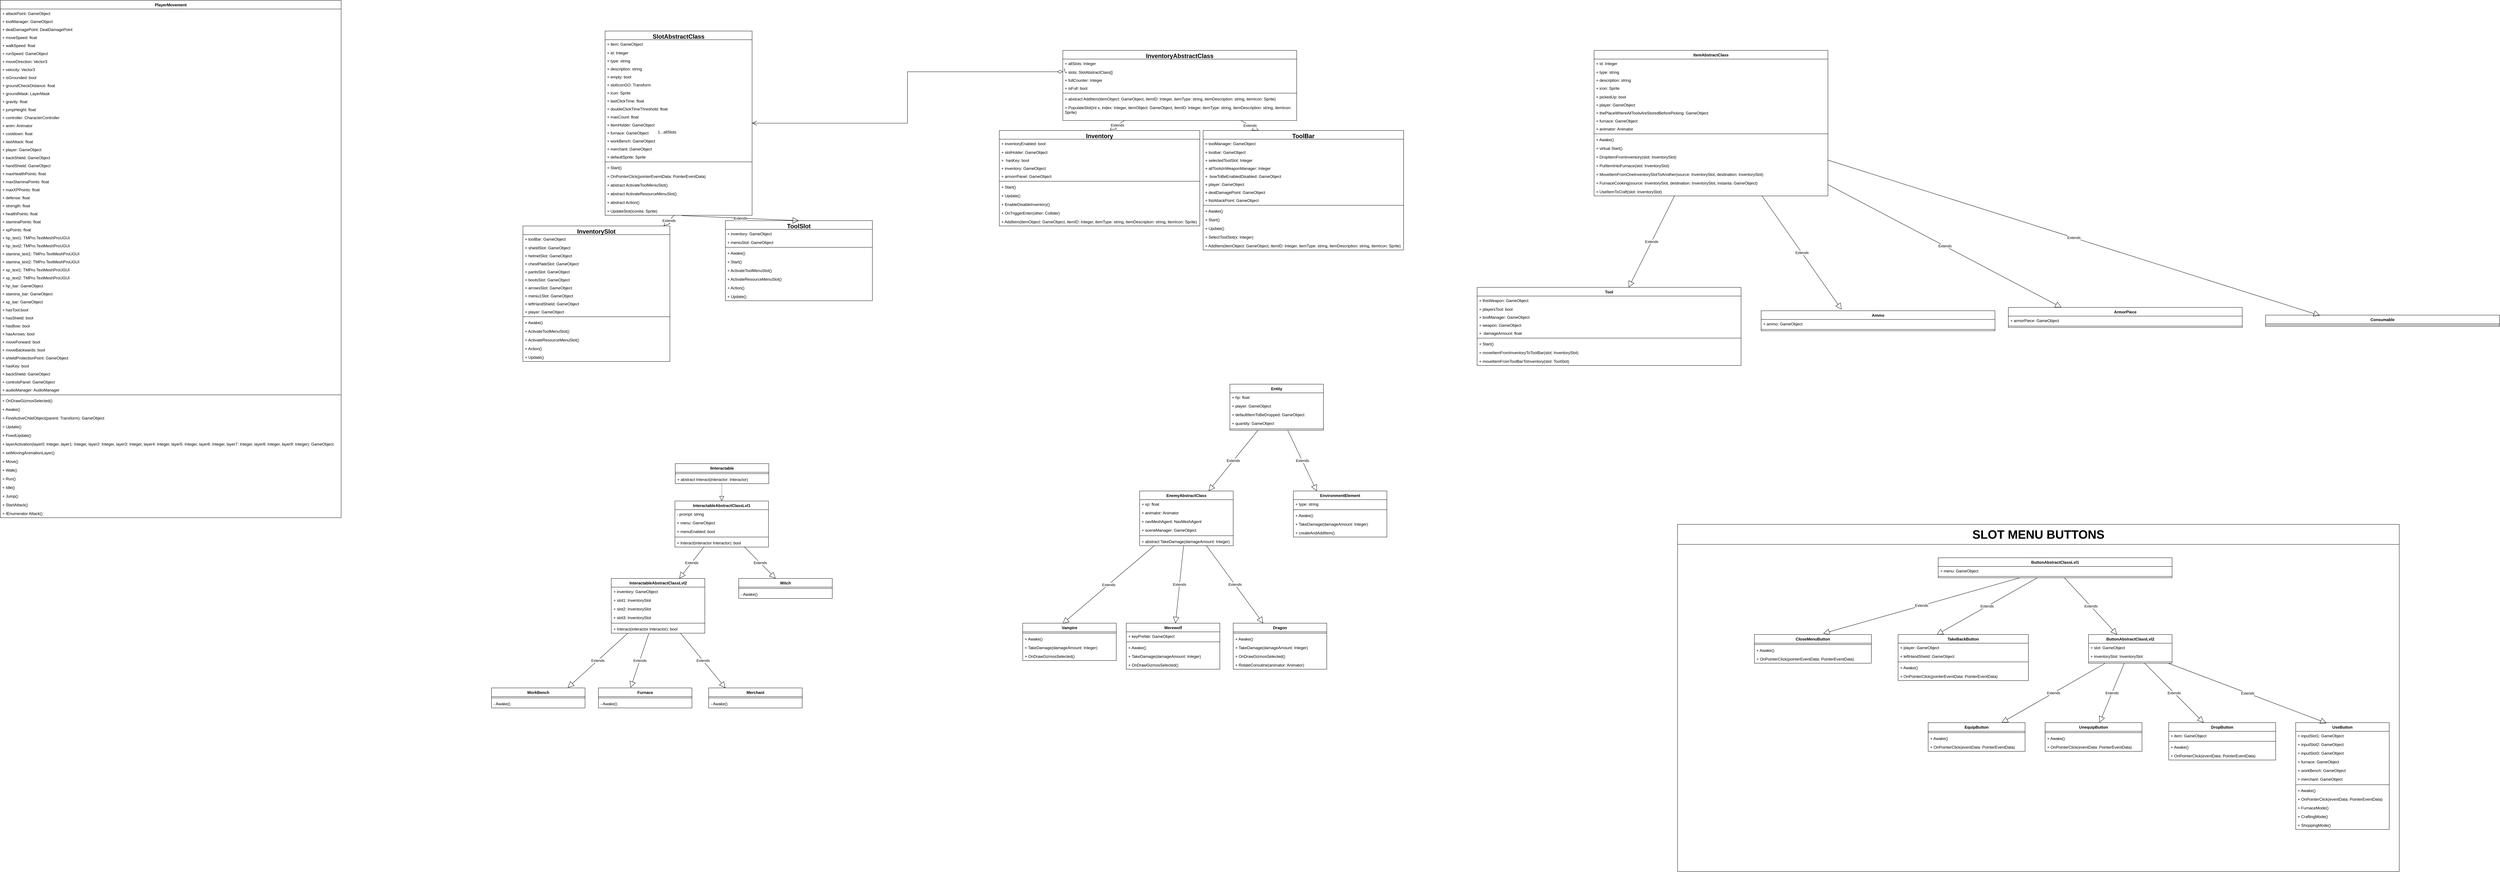 <mxfile version="24.4.13" type="github">
  <diagram id="C5RBs43oDa-KdzZeNtuy" name="Page-1">
    <mxGraphModel dx="1808" dy="918" grid="1" gridSize="10" guides="1" tooltips="1" connect="1" arrows="1" fold="1" page="1" pageScale="1" pageWidth="827" pageHeight="1169" math="0" shadow="0">
      <root>
        <mxCell id="WIyWlLk6GJQsqaUBKTNV-0" />
        <mxCell id="WIyWlLk6GJQsqaUBKTNV-1" parent="WIyWlLk6GJQsqaUBKTNV-0" />
        <mxCell id="Gd-mYLwhgfqLwhZGRjHQ-97" value="&lt;font style=&quot;font-size: 18px;&quot;&gt;SlotAbstractClass&lt;/font&gt;" style="swimlane;fontStyle=1;align=center;verticalAlign=top;childLayout=stackLayout;horizontal=1;startSize=26;horizontalStack=0;resizeParent=1;resizeParentMax=0;resizeLast=0;collapsible=1;marginBottom=0;whiteSpace=wrap;html=1;" parent="WIyWlLk6GJQsqaUBKTNV-1" vertex="1">
          <mxGeometry x="1900" y="222" width="440" height="552" as="geometry" />
        </mxCell>
        <mxCell id="Gd-mYLwhgfqLwhZGRjHQ-98" value="+ item: GameObject" style="text;strokeColor=none;fillColor=none;align=left;verticalAlign=top;spacingLeft=4;spacingRight=4;overflow=hidden;rotatable=0;points=[[0,0.5],[1,0.5]];portConstraint=eastwest;whiteSpace=wrap;html=1;" parent="Gd-mYLwhgfqLwhZGRjHQ-97" vertex="1">
          <mxGeometry y="26" width="440" height="26" as="geometry" />
        </mxCell>
        <mxCell id="Gd-mYLwhgfqLwhZGRjHQ-101" value="+ id: Integer" style="text;strokeColor=none;fillColor=none;align=left;verticalAlign=top;spacingLeft=4;spacingRight=4;overflow=hidden;rotatable=0;points=[[0,0.5],[1,0.5]];portConstraint=eastwest;whiteSpace=wrap;html=1;" parent="Gd-mYLwhgfqLwhZGRjHQ-97" vertex="1">
          <mxGeometry y="52" width="440" height="24" as="geometry" />
        </mxCell>
        <mxCell id="Gd-mYLwhgfqLwhZGRjHQ-102" value="+ type: string" style="text;strokeColor=none;fillColor=none;align=left;verticalAlign=top;spacingLeft=4;spacingRight=4;overflow=hidden;rotatable=0;points=[[0,0.5],[1,0.5]];portConstraint=eastwest;whiteSpace=wrap;html=1;" parent="Gd-mYLwhgfqLwhZGRjHQ-97" vertex="1">
          <mxGeometry y="76" width="440" height="24" as="geometry" />
        </mxCell>
        <mxCell id="Gd-mYLwhgfqLwhZGRjHQ-103" value="+ description: string" style="text;strokeColor=none;fillColor=none;align=left;verticalAlign=top;spacingLeft=4;spacingRight=4;overflow=hidden;rotatable=0;points=[[0,0.5],[1,0.5]];portConstraint=eastwest;whiteSpace=wrap;html=1;" parent="Gd-mYLwhgfqLwhZGRjHQ-97" vertex="1">
          <mxGeometry y="100" width="440" height="24" as="geometry" />
        </mxCell>
        <mxCell id="Gd-mYLwhgfqLwhZGRjHQ-105" value="+ empty: bool" style="text;strokeColor=none;fillColor=none;align=left;verticalAlign=top;spacingLeft=4;spacingRight=4;overflow=hidden;rotatable=0;points=[[0,0.5],[1,0.5]];portConstraint=eastwest;whiteSpace=wrap;html=1;" parent="Gd-mYLwhgfqLwhZGRjHQ-97" vertex="1">
          <mxGeometry y="124" width="440" height="24" as="geometry" />
        </mxCell>
        <mxCell id="Gd-mYLwhgfqLwhZGRjHQ-104" value="+ slotIconGO: Transform" style="text;strokeColor=none;fillColor=none;align=left;verticalAlign=top;spacingLeft=4;spacingRight=4;overflow=hidden;rotatable=0;points=[[0,0.5],[1,0.5]];portConstraint=eastwest;whiteSpace=wrap;html=1;" parent="Gd-mYLwhgfqLwhZGRjHQ-97" vertex="1">
          <mxGeometry y="148" width="440" height="24" as="geometry" />
        </mxCell>
        <mxCell id="Gd-mYLwhgfqLwhZGRjHQ-106" value="+ icon: Sprite" style="text;strokeColor=none;fillColor=none;align=left;verticalAlign=top;spacingLeft=4;spacingRight=4;overflow=hidden;rotatable=0;points=[[0,0.5],[1,0.5]];portConstraint=eastwest;whiteSpace=wrap;html=1;" parent="Gd-mYLwhgfqLwhZGRjHQ-97" vertex="1">
          <mxGeometry y="172" width="440" height="24" as="geometry" />
        </mxCell>
        <mxCell id="Gd-mYLwhgfqLwhZGRjHQ-114" value="+ lastClickTime: float" style="text;strokeColor=none;fillColor=none;align=left;verticalAlign=top;spacingLeft=4;spacingRight=4;overflow=hidden;rotatable=0;points=[[0,0.5],[1,0.5]];portConstraint=eastwest;whiteSpace=wrap;html=1;" parent="Gd-mYLwhgfqLwhZGRjHQ-97" vertex="1">
          <mxGeometry y="196" width="440" height="24" as="geometry" />
        </mxCell>
        <mxCell id="Gd-mYLwhgfqLwhZGRjHQ-113" value="+ doubleClickTimeThreshold: float" style="text;strokeColor=none;fillColor=none;align=left;verticalAlign=top;spacingLeft=4;spacingRight=4;overflow=hidden;rotatable=0;points=[[0,0.5],[1,0.5]];portConstraint=eastwest;whiteSpace=wrap;html=1;" parent="Gd-mYLwhgfqLwhZGRjHQ-97" vertex="1">
          <mxGeometry y="220" width="440" height="24" as="geometry" />
        </mxCell>
        <mxCell id="Gd-mYLwhgfqLwhZGRjHQ-112" value="+ maxCount: float" style="text;strokeColor=none;fillColor=none;align=left;verticalAlign=top;spacingLeft=4;spacingRight=4;overflow=hidden;rotatable=0;points=[[0,0.5],[1,0.5]];portConstraint=eastwest;whiteSpace=wrap;html=1;" parent="Gd-mYLwhgfqLwhZGRjHQ-97" vertex="1">
          <mxGeometry y="244" width="440" height="24" as="geometry" />
        </mxCell>
        <mxCell id="Gd-mYLwhgfqLwhZGRjHQ-110" value="+ itemHolder: GameObject" style="text;strokeColor=none;fillColor=none;align=left;verticalAlign=top;spacingLeft=4;spacingRight=4;overflow=hidden;rotatable=0;points=[[0,0.5],[1,0.5]];portConstraint=eastwest;whiteSpace=wrap;html=1;" parent="Gd-mYLwhgfqLwhZGRjHQ-97" vertex="1">
          <mxGeometry y="268" width="440" height="24" as="geometry" />
        </mxCell>
        <mxCell id="Gd-mYLwhgfqLwhZGRjHQ-111" value="+ furnace: GameObject" style="text;strokeColor=none;fillColor=none;align=left;verticalAlign=top;spacingLeft=4;spacingRight=4;overflow=hidden;rotatable=0;points=[[0,0.5],[1,0.5]];portConstraint=eastwest;whiteSpace=wrap;html=1;" parent="Gd-mYLwhgfqLwhZGRjHQ-97" vertex="1">
          <mxGeometry y="292" width="440" height="24" as="geometry" />
        </mxCell>
        <mxCell id="Gd-mYLwhgfqLwhZGRjHQ-109" value="+ workBench: GameObject" style="text;strokeColor=none;fillColor=none;align=left;verticalAlign=top;spacingLeft=4;spacingRight=4;overflow=hidden;rotatable=0;points=[[0,0.5],[1,0.5]];portConstraint=eastwest;whiteSpace=wrap;html=1;" parent="Gd-mYLwhgfqLwhZGRjHQ-97" vertex="1">
          <mxGeometry y="316" width="440" height="24" as="geometry" />
        </mxCell>
        <mxCell id="Gd-mYLwhgfqLwhZGRjHQ-108" value="+ merchant: GameObject" style="text;strokeColor=none;fillColor=none;align=left;verticalAlign=top;spacingLeft=4;spacingRight=4;overflow=hidden;rotatable=0;points=[[0,0.5],[1,0.5]];portConstraint=eastwest;whiteSpace=wrap;html=1;" parent="Gd-mYLwhgfqLwhZGRjHQ-97" vertex="1">
          <mxGeometry y="340" width="440" height="24" as="geometry" />
        </mxCell>
        <mxCell id="tNMWOhQOn91rL2KLn048-3" value="+ defaultSprite: Sprite" style="text;strokeColor=none;fillColor=none;align=left;verticalAlign=top;spacingLeft=4;spacingRight=4;overflow=hidden;rotatable=0;points=[[0,0.5],[1,0.5]];portConstraint=eastwest;whiteSpace=wrap;html=1;" parent="Gd-mYLwhgfqLwhZGRjHQ-97" vertex="1">
          <mxGeometry y="364" width="440" height="24" as="geometry" />
        </mxCell>
        <mxCell id="Gd-mYLwhgfqLwhZGRjHQ-99" value="" style="line;strokeWidth=1;fillColor=none;align=left;verticalAlign=middle;spacingTop=-1;spacingLeft=3;spacingRight=3;rotatable=0;labelPosition=right;points=[];portConstraint=eastwest;strokeColor=inherit;" parent="Gd-mYLwhgfqLwhZGRjHQ-97" vertex="1">
          <mxGeometry y="388" width="440" height="8" as="geometry" />
        </mxCell>
        <mxCell id="Gd-mYLwhgfqLwhZGRjHQ-100" value="+ Start()" style="text;strokeColor=none;fillColor=none;align=left;verticalAlign=top;spacingLeft=4;spacingRight=4;overflow=hidden;rotatable=0;points=[[0,0.5],[1,0.5]];portConstraint=eastwest;whiteSpace=wrap;html=1;" parent="Gd-mYLwhgfqLwhZGRjHQ-97" vertex="1">
          <mxGeometry y="396" width="440" height="26" as="geometry" />
        </mxCell>
        <mxCell id="Gd-mYLwhgfqLwhZGRjHQ-115" value="+ OnPointerClick(pointerEvemtData: PointerEventData)" style="text;strokeColor=none;fillColor=none;align=left;verticalAlign=top;spacingLeft=4;spacingRight=4;overflow=hidden;rotatable=0;points=[[0,0.5],[1,0.5]];portConstraint=eastwest;whiteSpace=wrap;html=1;" parent="Gd-mYLwhgfqLwhZGRjHQ-97" vertex="1">
          <mxGeometry y="422" width="440" height="26" as="geometry" />
        </mxCell>
        <mxCell id="Gd-mYLwhgfqLwhZGRjHQ-116" value="+ abstract ActivateToolMeniuSlot()" style="text;strokeColor=none;fillColor=none;align=left;verticalAlign=top;spacingLeft=4;spacingRight=4;overflow=hidden;rotatable=0;points=[[0,0.5],[1,0.5]];portConstraint=eastwest;whiteSpace=wrap;html=1;" parent="Gd-mYLwhgfqLwhZGRjHQ-97" vertex="1">
          <mxGeometry y="448" width="440" height="26" as="geometry" />
        </mxCell>
        <mxCell id="Gd-mYLwhgfqLwhZGRjHQ-118" value="+ abstract ActivateResourceMenuSlot()" style="text;strokeColor=none;fillColor=none;align=left;verticalAlign=top;spacingLeft=4;spacingRight=4;overflow=hidden;rotatable=0;points=[[0,0.5],[1,0.5]];portConstraint=eastwest;whiteSpace=wrap;html=1;" parent="Gd-mYLwhgfqLwhZGRjHQ-97" vertex="1">
          <mxGeometry y="474" width="440" height="26" as="geometry" />
        </mxCell>
        <mxCell id="Gd-mYLwhgfqLwhZGRjHQ-117" value="+ abstract Action()" style="text;strokeColor=none;fillColor=none;align=left;verticalAlign=top;spacingLeft=4;spacingRight=4;overflow=hidden;rotatable=0;points=[[0,0.5],[1,0.5]];portConstraint=eastwest;whiteSpace=wrap;html=1;" parent="Gd-mYLwhgfqLwhZGRjHQ-97" vertex="1">
          <mxGeometry y="500" width="440" height="26" as="geometry" />
        </mxCell>
        <mxCell id="Gd-mYLwhgfqLwhZGRjHQ-119" value="+ UpdateSlot(iconita: Sprite)" style="text;strokeColor=none;fillColor=none;align=left;verticalAlign=top;spacingLeft=4;spacingRight=4;overflow=hidden;rotatable=0;points=[[0,0.5],[1,0.5]];portConstraint=eastwest;whiteSpace=wrap;html=1;" parent="Gd-mYLwhgfqLwhZGRjHQ-97" vertex="1">
          <mxGeometry y="526" width="440" height="26" as="geometry" />
        </mxCell>
        <mxCell id="Gd-mYLwhgfqLwhZGRjHQ-120" value="&lt;font style=&quot;font-size: 18px;&quot;&gt;InventorySlot&lt;/font&gt;" style="swimlane;fontStyle=1;align=center;verticalAlign=top;childLayout=stackLayout;horizontal=1;startSize=26;horizontalStack=0;resizeParent=1;resizeParentMax=0;resizeLast=0;collapsible=1;marginBottom=0;whiteSpace=wrap;html=1;" parent="WIyWlLk6GJQsqaUBKTNV-1" vertex="1">
          <mxGeometry x="1654" y="806" width="440" height="406" as="geometry" />
        </mxCell>
        <mxCell id="Gd-mYLwhgfqLwhZGRjHQ-121" value="+ toolBar: GameObject" style="text;strokeColor=none;fillColor=none;align=left;verticalAlign=top;spacingLeft=4;spacingRight=4;overflow=hidden;rotatable=0;points=[[0,0.5],[1,0.5]];portConstraint=eastwest;whiteSpace=wrap;html=1;" parent="Gd-mYLwhgfqLwhZGRjHQ-120" vertex="1">
          <mxGeometry y="26" width="440" height="26" as="geometry" />
        </mxCell>
        <mxCell id="Gd-mYLwhgfqLwhZGRjHQ-122" value="+ shieldSlot: GameObject" style="text;strokeColor=none;fillColor=none;align=left;verticalAlign=top;spacingLeft=4;spacingRight=4;overflow=hidden;rotatable=0;points=[[0,0.5],[1,0.5]];portConstraint=eastwest;whiteSpace=wrap;html=1;" parent="Gd-mYLwhgfqLwhZGRjHQ-120" vertex="1">
          <mxGeometry y="52" width="440" height="24" as="geometry" />
        </mxCell>
        <mxCell id="Gd-mYLwhgfqLwhZGRjHQ-123" value="+ helmetSlot: GameObject&amp;nbsp;" style="text;strokeColor=none;fillColor=none;align=left;verticalAlign=top;spacingLeft=4;spacingRight=4;overflow=hidden;rotatable=0;points=[[0,0.5],[1,0.5]];portConstraint=eastwest;whiteSpace=wrap;html=1;" parent="Gd-mYLwhgfqLwhZGRjHQ-120" vertex="1">
          <mxGeometry y="76" width="440" height="24" as="geometry" />
        </mxCell>
        <mxCell id="Gd-mYLwhgfqLwhZGRjHQ-124" value="+ chestPlateSlot: GameObject" style="text;strokeColor=none;fillColor=none;align=left;verticalAlign=top;spacingLeft=4;spacingRight=4;overflow=hidden;rotatable=0;points=[[0,0.5],[1,0.5]];portConstraint=eastwest;whiteSpace=wrap;html=1;" parent="Gd-mYLwhgfqLwhZGRjHQ-120" vertex="1">
          <mxGeometry y="100" width="440" height="24" as="geometry" />
        </mxCell>
        <mxCell id="Gd-mYLwhgfqLwhZGRjHQ-125" value="+ pantsSlot: GameObject" style="text;strokeColor=none;fillColor=none;align=left;verticalAlign=top;spacingLeft=4;spacingRight=4;overflow=hidden;rotatable=0;points=[[0,0.5],[1,0.5]];portConstraint=eastwest;whiteSpace=wrap;html=1;" parent="Gd-mYLwhgfqLwhZGRjHQ-120" vertex="1">
          <mxGeometry y="124" width="440" height="24" as="geometry" />
        </mxCell>
        <mxCell id="Gd-mYLwhgfqLwhZGRjHQ-126" value="+ bootsSlot: GameObject" style="text;strokeColor=none;fillColor=none;align=left;verticalAlign=top;spacingLeft=4;spacingRight=4;overflow=hidden;rotatable=0;points=[[0,0.5],[1,0.5]];portConstraint=eastwest;whiteSpace=wrap;html=1;" parent="Gd-mYLwhgfqLwhZGRjHQ-120" vertex="1">
          <mxGeometry y="148" width="440" height="24" as="geometry" />
        </mxCell>
        <mxCell id="Gd-mYLwhgfqLwhZGRjHQ-127" value="+ arrowsSlot: GameObject" style="text;strokeColor=none;fillColor=none;align=left;verticalAlign=top;spacingLeft=4;spacingRight=4;overflow=hidden;rotatable=0;points=[[0,0.5],[1,0.5]];portConstraint=eastwest;whiteSpace=wrap;html=1;" parent="Gd-mYLwhgfqLwhZGRjHQ-120" vertex="1">
          <mxGeometry y="172" width="440" height="24" as="geometry" />
        </mxCell>
        <mxCell id="Gd-mYLwhgfqLwhZGRjHQ-128" value="+ meniu1Slot: GameObject" style="text;strokeColor=none;fillColor=none;align=left;verticalAlign=top;spacingLeft=4;spacingRight=4;overflow=hidden;rotatable=0;points=[[0,0.5],[1,0.5]];portConstraint=eastwest;whiteSpace=wrap;html=1;" parent="Gd-mYLwhgfqLwhZGRjHQ-120" vertex="1">
          <mxGeometry y="196" width="440" height="24" as="geometry" />
        </mxCell>
        <mxCell id="Gd-mYLwhgfqLwhZGRjHQ-130" value="+ leftHandShield: GameObject" style="text;strokeColor=none;fillColor=none;align=left;verticalAlign=top;spacingLeft=4;spacingRight=4;overflow=hidden;rotatable=0;points=[[0,0.5],[1,0.5]];portConstraint=eastwest;whiteSpace=wrap;html=1;" parent="Gd-mYLwhgfqLwhZGRjHQ-120" vertex="1">
          <mxGeometry y="220" width="440" height="24" as="geometry" />
        </mxCell>
        <mxCell id="Gd-mYLwhgfqLwhZGRjHQ-131" value="+ player: GameObject" style="text;strokeColor=none;fillColor=none;align=left;verticalAlign=top;spacingLeft=4;spacingRight=4;overflow=hidden;rotatable=0;points=[[0,0.5],[1,0.5]];portConstraint=eastwest;whiteSpace=wrap;html=1;" parent="Gd-mYLwhgfqLwhZGRjHQ-120" vertex="1">
          <mxGeometry y="244" width="440" height="24" as="geometry" />
        </mxCell>
        <mxCell id="Gd-mYLwhgfqLwhZGRjHQ-135" value="" style="line;strokeWidth=1;fillColor=none;align=left;verticalAlign=middle;spacingTop=-1;spacingLeft=3;spacingRight=3;rotatable=0;labelPosition=right;points=[];portConstraint=eastwest;strokeColor=inherit;" parent="Gd-mYLwhgfqLwhZGRjHQ-120" vertex="1">
          <mxGeometry y="268" width="440" height="8" as="geometry" />
        </mxCell>
        <mxCell id="Gd-mYLwhgfqLwhZGRjHQ-136" value="+ Awake()" style="text;strokeColor=none;fillColor=none;align=left;verticalAlign=top;spacingLeft=4;spacingRight=4;overflow=hidden;rotatable=0;points=[[0,0.5],[1,0.5]];portConstraint=eastwest;whiteSpace=wrap;html=1;" parent="Gd-mYLwhgfqLwhZGRjHQ-120" vertex="1">
          <mxGeometry y="276" width="440" height="26" as="geometry" />
        </mxCell>
        <mxCell id="Gd-mYLwhgfqLwhZGRjHQ-138" value="+ ActivateToolMenuSlot()" style="text;strokeColor=none;fillColor=none;align=left;verticalAlign=top;spacingLeft=4;spacingRight=4;overflow=hidden;rotatable=0;points=[[0,0.5],[1,0.5]];portConstraint=eastwest;whiteSpace=wrap;html=1;" parent="Gd-mYLwhgfqLwhZGRjHQ-120" vertex="1">
          <mxGeometry y="302" width="440" height="26" as="geometry" />
        </mxCell>
        <mxCell id="Gd-mYLwhgfqLwhZGRjHQ-139" value="+ ActivateResourceMenuSlot()" style="text;strokeColor=none;fillColor=none;align=left;verticalAlign=top;spacingLeft=4;spacingRight=4;overflow=hidden;rotatable=0;points=[[0,0.5],[1,0.5]];portConstraint=eastwest;whiteSpace=wrap;html=1;" parent="Gd-mYLwhgfqLwhZGRjHQ-120" vertex="1">
          <mxGeometry y="328" width="440" height="26" as="geometry" />
        </mxCell>
        <mxCell id="Gd-mYLwhgfqLwhZGRjHQ-140" value="+ Action()" style="text;strokeColor=none;fillColor=none;align=left;verticalAlign=top;spacingLeft=4;spacingRight=4;overflow=hidden;rotatable=0;points=[[0,0.5],[1,0.5]];portConstraint=eastwest;whiteSpace=wrap;html=1;" parent="Gd-mYLwhgfqLwhZGRjHQ-120" vertex="1">
          <mxGeometry y="354" width="440" height="26" as="geometry" />
        </mxCell>
        <mxCell id="Gd-mYLwhgfqLwhZGRjHQ-141" value="+ Update()" style="text;strokeColor=none;fillColor=none;align=left;verticalAlign=top;spacingLeft=4;spacingRight=4;overflow=hidden;rotatable=0;points=[[0,0.5],[1,0.5]];portConstraint=eastwest;whiteSpace=wrap;html=1;" parent="Gd-mYLwhgfqLwhZGRjHQ-120" vertex="1">
          <mxGeometry y="380" width="440" height="26" as="geometry" />
        </mxCell>
        <mxCell id="Gd-mYLwhgfqLwhZGRjHQ-142" value="Extends" style="endArrow=block;endSize=16;endFill=0;html=1;rounded=0;" parent="WIyWlLk6GJQsqaUBKTNV-1" source="Gd-mYLwhgfqLwhZGRjHQ-119" target="Gd-mYLwhgfqLwhZGRjHQ-120" edge="1">
          <mxGeometry width="160" relative="1" as="geometry">
            <mxPoint x="1930" y="980" as="sourcePoint" />
            <mxPoint x="2090" y="980" as="targetPoint" />
          </mxGeometry>
        </mxCell>
        <mxCell id="tNMWOhQOn91rL2KLn048-0" value="&lt;font style=&quot;font-size: 18px;&quot;&gt;ToolSlot&lt;/font&gt;" style="swimlane;fontStyle=1;align=center;verticalAlign=top;childLayout=stackLayout;horizontal=1;startSize=26;horizontalStack=0;resizeParent=1;resizeParentMax=0;resizeLast=0;collapsible=1;marginBottom=0;whiteSpace=wrap;html=1;" parent="WIyWlLk6GJQsqaUBKTNV-1" vertex="1">
          <mxGeometry x="2260" y="790" width="440" height="240" as="geometry" />
        </mxCell>
        <mxCell id="tNMWOhQOn91rL2KLn048-1" value="+ inventory: GameObject" style="text;strokeColor=none;fillColor=none;align=left;verticalAlign=top;spacingLeft=4;spacingRight=4;overflow=hidden;rotatable=0;points=[[0,0.5],[1,0.5]];portConstraint=eastwest;whiteSpace=wrap;html=1;" parent="tNMWOhQOn91rL2KLn048-0" vertex="1">
          <mxGeometry y="26" width="440" height="26" as="geometry" />
        </mxCell>
        <mxCell id="tNMWOhQOn91rL2KLn048-2" value="+ meniuSlot: GameObject" style="text;strokeColor=none;fillColor=none;align=left;verticalAlign=top;spacingLeft=4;spacingRight=4;overflow=hidden;rotatable=0;points=[[0,0.5],[1,0.5]];portConstraint=eastwest;whiteSpace=wrap;html=1;" parent="tNMWOhQOn91rL2KLn048-0" vertex="1">
          <mxGeometry y="52" width="440" height="24" as="geometry" />
        </mxCell>
        <mxCell id="tNMWOhQOn91rL2KLn048-12" value="" style="line;strokeWidth=1;fillColor=none;align=left;verticalAlign=middle;spacingTop=-1;spacingLeft=3;spacingRight=3;rotatable=0;labelPosition=right;points=[];portConstraint=eastwest;strokeColor=inherit;" parent="tNMWOhQOn91rL2KLn048-0" vertex="1">
          <mxGeometry y="76" width="440" height="8" as="geometry" />
        </mxCell>
        <mxCell id="tNMWOhQOn91rL2KLn048-13" value="+ Awake()" style="text;strokeColor=none;fillColor=none;align=left;verticalAlign=top;spacingLeft=4;spacingRight=4;overflow=hidden;rotatable=0;points=[[0,0.5],[1,0.5]];portConstraint=eastwest;whiteSpace=wrap;html=1;" parent="tNMWOhQOn91rL2KLn048-0" vertex="1">
          <mxGeometry y="84" width="440" height="26" as="geometry" />
        </mxCell>
        <mxCell id="tNMWOhQOn91rL2KLn048-19" value="+ Start()" style="text;strokeColor=none;fillColor=none;align=left;verticalAlign=top;spacingLeft=4;spacingRight=4;overflow=hidden;rotatable=0;points=[[0,0.5],[1,0.5]];portConstraint=eastwest;whiteSpace=wrap;html=1;" parent="tNMWOhQOn91rL2KLn048-0" vertex="1">
          <mxGeometry y="110" width="440" height="26" as="geometry" />
        </mxCell>
        <mxCell id="tNMWOhQOn91rL2KLn048-14" value="+ ActivateToolMenuSlot()" style="text;strokeColor=none;fillColor=none;align=left;verticalAlign=top;spacingLeft=4;spacingRight=4;overflow=hidden;rotatable=0;points=[[0,0.5],[1,0.5]];portConstraint=eastwest;whiteSpace=wrap;html=1;" parent="tNMWOhQOn91rL2KLn048-0" vertex="1">
          <mxGeometry y="136" width="440" height="26" as="geometry" />
        </mxCell>
        <mxCell id="tNMWOhQOn91rL2KLn048-15" value="+ ActivateResourceMenuSlot()" style="text;strokeColor=none;fillColor=none;align=left;verticalAlign=top;spacingLeft=4;spacingRight=4;overflow=hidden;rotatable=0;points=[[0,0.5],[1,0.5]];portConstraint=eastwest;whiteSpace=wrap;html=1;" parent="tNMWOhQOn91rL2KLn048-0" vertex="1">
          <mxGeometry y="162" width="440" height="26" as="geometry" />
        </mxCell>
        <mxCell id="tNMWOhQOn91rL2KLn048-16" value="+ Action()" style="text;strokeColor=none;fillColor=none;align=left;verticalAlign=top;spacingLeft=4;spacingRight=4;overflow=hidden;rotatable=0;points=[[0,0.5],[1,0.5]];portConstraint=eastwest;whiteSpace=wrap;html=1;" parent="tNMWOhQOn91rL2KLn048-0" vertex="1">
          <mxGeometry y="188" width="440" height="26" as="geometry" />
        </mxCell>
        <mxCell id="tNMWOhQOn91rL2KLn048-17" value="+ Update()" style="text;strokeColor=none;fillColor=none;align=left;verticalAlign=top;spacingLeft=4;spacingRight=4;overflow=hidden;rotatable=0;points=[[0,0.5],[1,0.5]];portConstraint=eastwest;whiteSpace=wrap;html=1;" parent="tNMWOhQOn91rL2KLn048-0" vertex="1">
          <mxGeometry y="214" width="440" height="26" as="geometry" />
        </mxCell>
        <mxCell id="tNMWOhQOn91rL2KLn048-18" value="Extends" style="endArrow=block;endSize=16;endFill=0;html=1;rounded=0;exitX=0.522;exitY=1.041;exitDx=0;exitDy=0;exitPerimeter=0;entryX=0.5;entryY=0;entryDx=0;entryDy=0;" parent="WIyWlLk6GJQsqaUBKTNV-1" source="Gd-mYLwhgfqLwhZGRjHQ-119" target="tNMWOhQOn91rL2KLn048-0" edge="1">
          <mxGeometry width="160" relative="1" as="geometry">
            <mxPoint x="1826" y="818" as="sourcePoint" />
            <mxPoint x="1790" y="930" as="targetPoint" />
          </mxGeometry>
        </mxCell>
        <mxCell id="tNMWOhQOn91rL2KLn048-20" value="&lt;font style=&quot;font-size: 18px;&quot;&gt;InventoryAbstractClass&lt;/font&gt;" style="swimlane;fontStyle=1;align=center;verticalAlign=top;childLayout=stackLayout;horizontal=1;startSize=26;horizontalStack=0;resizeParent=1;resizeParentMax=0;resizeLast=0;collapsible=1;marginBottom=0;whiteSpace=wrap;html=1;" parent="WIyWlLk6GJQsqaUBKTNV-1" vertex="1">
          <mxGeometry x="3270" y="280" width="700" height="210" as="geometry" />
        </mxCell>
        <mxCell id="tNMWOhQOn91rL2KLn048-21" value="+ allSlots: Integer" style="text;strokeColor=none;fillColor=none;align=left;verticalAlign=top;spacingLeft=4;spacingRight=4;overflow=hidden;rotatable=0;points=[[0,0.5],[1,0.5]];portConstraint=eastwest;whiteSpace=wrap;html=1;" parent="tNMWOhQOn91rL2KLn048-20" vertex="1">
          <mxGeometry y="26" width="700" height="26" as="geometry" />
        </mxCell>
        <mxCell id="tNMWOhQOn91rL2KLn048-22" value="+ slots: SlotAbstractClass[]" style="text;strokeColor=none;fillColor=none;align=left;verticalAlign=top;spacingLeft=4;spacingRight=4;overflow=hidden;rotatable=0;points=[[0,0.5],[1,0.5]];portConstraint=eastwest;whiteSpace=wrap;html=1;" parent="tNMWOhQOn91rL2KLn048-20" vertex="1">
          <mxGeometry y="52" width="700" height="24" as="geometry" />
        </mxCell>
        <mxCell id="tNMWOhQOn91rL2KLn048-49" value="+ fullCounter: Integer" style="text;strokeColor=none;fillColor=none;align=left;verticalAlign=top;spacingLeft=4;spacingRight=4;overflow=hidden;rotatable=0;points=[[0,0.5],[1,0.5]];portConstraint=eastwest;whiteSpace=wrap;html=1;" parent="tNMWOhQOn91rL2KLn048-20" vertex="1">
          <mxGeometry y="76" width="700" height="24" as="geometry" />
        </mxCell>
        <mxCell id="tNMWOhQOn91rL2KLn048-48" value="+ isFull: bool" style="text;strokeColor=none;fillColor=none;align=left;verticalAlign=top;spacingLeft=4;spacingRight=4;overflow=hidden;rotatable=0;points=[[0,0.5],[1,0.5]];portConstraint=eastwest;whiteSpace=wrap;html=1;" parent="tNMWOhQOn91rL2KLn048-20" vertex="1">
          <mxGeometry y="100" width="700" height="24" as="geometry" />
        </mxCell>
        <mxCell id="tNMWOhQOn91rL2KLn048-35" value="" style="line;strokeWidth=1;fillColor=none;align=left;verticalAlign=middle;spacingTop=-1;spacingLeft=3;spacingRight=3;rotatable=0;labelPosition=right;points=[];portConstraint=eastwest;strokeColor=inherit;" parent="tNMWOhQOn91rL2KLn048-20" vertex="1">
          <mxGeometry y="124" width="700" height="8" as="geometry" />
        </mxCell>
        <mxCell id="tNMWOhQOn91rL2KLn048-37" value="+ abstract AddItem(itemObject: GameObject, itemID: Integer, itemType: string, itemDescription: string, itemIcon: Sprite)" style="text;strokeColor=none;fillColor=none;align=left;verticalAlign=top;spacingLeft=4;spacingRight=4;overflow=hidden;rotatable=0;points=[[0,0.5],[1,0.5]];portConstraint=eastwest;whiteSpace=wrap;html=1;" parent="tNMWOhQOn91rL2KLn048-20" vertex="1">
          <mxGeometry y="132" width="700" height="26" as="geometry" />
        </mxCell>
        <mxCell id="tNMWOhQOn91rL2KLn048-61" value="+ PopulateSlot(int x, index: Integer, itemObject: GameObject, itemID: Integer, itemType: string, itemDescription: string, itemIcon: Sprite)" style="text;strokeColor=none;fillColor=none;align=left;verticalAlign=top;spacingLeft=4;spacingRight=4;overflow=hidden;rotatable=0;points=[[0,0.5],[1,0.5]];portConstraint=eastwest;whiteSpace=wrap;html=1;" parent="tNMWOhQOn91rL2KLn048-20" vertex="1">
          <mxGeometry y="158" width="700" height="52" as="geometry" />
        </mxCell>
        <mxCell id="tNMWOhQOn91rL2KLn048-42" value="&lt;font style=&quot;font-size: 18px;&quot;&gt;Inventory&lt;/font&gt;" style="swimlane;fontStyle=1;align=center;verticalAlign=top;childLayout=stackLayout;horizontal=1;startSize=26;horizontalStack=0;resizeParent=1;resizeParentMax=0;resizeLast=0;collapsible=1;marginBottom=0;whiteSpace=wrap;html=1;" parent="WIyWlLk6GJQsqaUBKTNV-1" vertex="1">
          <mxGeometry x="3080" y="520" width="600" height="286" as="geometry" />
        </mxCell>
        <mxCell id="tNMWOhQOn91rL2KLn048-43" value="+ inventoryEnabled: bool" style="text;strokeColor=none;fillColor=none;align=left;verticalAlign=top;spacingLeft=4;spacingRight=4;overflow=hidden;rotatable=0;points=[[0,0.5],[1,0.5]];portConstraint=eastwest;whiteSpace=wrap;html=1;" parent="tNMWOhQOn91rL2KLn048-42" vertex="1">
          <mxGeometry y="26" width="600" height="26" as="geometry" />
        </mxCell>
        <mxCell id="tNMWOhQOn91rL2KLn048-44" value="+ slotHolder: GameObject" style="text;strokeColor=none;fillColor=none;align=left;verticalAlign=top;spacingLeft=4;spacingRight=4;overflow=hidden;rotatable=0;points=[[0,0.5],[1,0.5]];portConstraint=eastwest;whiteSpace=wrap;html=1;" parent="tNMWOhQOn91rL2KLn048-42" vertex="1">
          <mxGeometry y="52" width="600" height="24" as="geometry" />
        </mxCell>
        <mxCell id="tNMWOhQOn91rL2KLn048-45" value="+&amp;nbsp; hasKey: bool" style="text;strokeColor=none;fillColor=none;align=left;verticalAlign=top;spacingLeft=4;spacingRight=4;overflow=hidden;rotatable=0;points=[[0,0.5],[1,0.5]];portConstraint=eastwest;whiteSpace=wrap;html=1;" parent="tNMWOhQOn91rL2KLn048-42" vertex="1">
          <mxGeometry y="76" width="600" height="24" as="geometry" />
        </mxCell>
        <mxCell id="tNMWOhQOn91rL2KLn048-46" value="+ inventory: GameObject" style="text;strokeColor=none;fillColor=none;align=left;verticalAlign=top;spacingLeft=4;spacingRight=4;overflow=hidden;rotatable=0;points=[[0,0.5],[1,0.5]];portConstraint=eastwest;whiteSpace=wrap;html=1;" parent="tNMWOhQOn91rL2KLn048-42" vertex="1">
          <mxGeometry y="100" width="600" height="24" as="geometry" />
        </mxCell>
        <mxCell id="tNMWOhQOn91rL2KLn048-47" value="+ armorrPanel: GameObject" style="text;strokeColor=none;fillColor=none;align=left;verticalAlign=top;spacingLeft=4;spacingRight=4;overflow=hidden;rotatable=0;points=[[0,0.5],[1,0.5]];portConstraint=eastwest;whiteSpace=wrap;html=1;" parent="tNMWOhQOn91rL2KLn048-42" vertex="1">
          <mxGeometry y="124" width="600" height="24" as="geometry" />
        </mxCell>
        <mxCell id="tNMWOhQOn91rL2KLn048-57" value="" style="line;strokeWidth=1;fillColor=none;align=left;verticalAlign=middle;spacingTop=-1;spacingLeft=3;spacingRight=3;rotatable=0;labelPosition=right;points=[];portConstraint=eastwest;strokeColor=inherit;" parent="tNMWOhQOn91rL2KLn048-42" vertex="1">
          <mxGeometry y="148" width="600" height="8" as="geometry" />
        </mxCell>
        <mxCell id="tNMWOhQOn91rL2KLn048-58" value="+ Start()" style="text;strokeColor=none;fillColor=none;align=left;verticalAlign=top;spacingLeft=4;spacingRight=4;overflow=hidden;rotatable=0;points=[[0,0.5],[1,0.5]];portConstraint=eastwest;whiteSpace=wrap;html=1;" parent="tNMWOhQOn91rL2KLn048-42" vertex="1">
          <mxGeometry y="156" width="600" height="26" as="geometry" />
        </mxCell>
        <mxCell id="tNMWOhQOn91rL2KLn048-63" value="+ Update()" style="text;strokeColor=none;fillColor=none;align=left;verticalAlign=top;spacingLeft=4;spacingRight=4;overflow=hidden;rotatable=0;points=[[0,0.5],[1,0.5]];portConstraint=eastwest;whiteSpace=wrap;html=1;" parent="tNMWOhQOn91rL2KLn048-42" vertex="1">
          <mxGeometry y="182" width="600" height="26" as="geometry" />
        </mxCell>
        <mxCell id="tNMWOhQOn91rL2KLn048-59" value="+ EnableDisableInventory()" style="text;strokeColor=none;fillColor=none;align=left;verticalAlign=top;spacingLeft=4;spacingRight=4;overflow=hidden;rotatable=0;points=[[0,0.5],[1,0.5]];portConstraint=eastwest;whiteSpace=wrap;html=1;" parent="tNMWOhQOn91rL2KLn048-42" vertex="1">
          <mxGeometry y="208" width="600" height="26" as="geometry" />
        </mxCell>
        <mxCell id="tNMWOhQOn91rL2KLn048-60" value="+ OnTriggerEnter(other: Collider)" style="text;strokeColor=none;fillColor=none;align=left;verticalAlign=top;spacingLeft=4;spacingRight=4;overflow=hidden;rotatable=0;points=[[0,0.5],[1,0.5]];portConstraint=eastwest;whiteSpace=wrap;html=1;" parent="tNMWOhQOn91rL2KLn048-42" vertex="1">
          <mxGeometry y="234" width="600" height="26" as="geometry" />
        </mxCell>
        <mxCell id="tNMWOhQOn91rL2KLn048-64" value="+ AddItem(itemObject: GameObject, itemID: Integer, itemType: string, itemDescription: string, itemIcon: Sprite)" style="text;strokeColor=none;fillColor=none;align=left;verticalAlign=top;spacingLeft=4;spacingRight=4;overflow=hidden;rotatable=0;points=[[0,0.5],[1,0.5]];portConstraint=eastwest;whiteSpace=wrap;html=1;" parent="tNMWOhQOn91rL2KLn048-42" vertex="1">
          <mxGeometry y="260" width="600" height="26" as="geometry" />
        </mxCell>
        <mxCell id="tNMWOhQOn91rL2KLn048-65" value="Extends" style="endArrow=block;endSize=16;endFill=0;html=1;rounded=0;entryX=0.551;entryY=-0.007;entryDx=0;entryDy=0;entryPerimeter=0;" parent="WIyWlLk6GJQsqaUBKTNV-1" source="tNMWOhQOn91rL2KLn048-20" target="tNMWOhQOn91rL2KLn048-42" edge="1">
          <mxGeometry width="160" relative="1" as="geometry">
            <mxPoint x="1840" y="819" as="sourcePoint" />
            <mxPoint x="2340" y="920" as="targetPoint" />
          </mxGeometry>
        </mxCell>
        <mxCell id="tNMWOhQOn91rL2KLn048-66" value="&lt;font style=&quot;font-size: 18px;&quot;&gt;ToolBar&lt;/font&gt;" style="swimlane;fontStyle=1;align=center;verticalAlign=top;childLayout=stackLayout;horizontal=1;startSize=26;horizontalStack=0;resizeParent=1;resizeParentMax=0;resizeLast=0;collapsible=1;marginBottom=0;whiteSpace=wrap;html=1;" parent="WIyWlLk6GJQsqaUBKTNV-1" vertex="1">
          <mxGeometry x="3690" y="520" width="600" height="358" as="geometry" />
        </mxCell>
        <mxCell id="tNMWOhQOn91rL2KLn048-67" value="+ toolManager: GameObject" style="text;strokeColor=none;fillColor=none;align=left;verticalAlign=top;spacingLeft=4;spacingRight=4;overflow=hidden;rotatable=0;points=[[0,0.5],[1,0.5]];portConstraint=eastwest;whiteSpace=wrap;html=1;" parent="tNMWOhQOn91rL2KLn048-66" vertex="1">
          <mxGeometry y="26" width="600" height="26" as="geometry" />
        </mxCell>
        <mxCell id="tNMWOhQOn91rL2KLn048-70" value="+ toolbar: GameObject" style="text;strokeColor=none;fillColor=none;align=left;verticalAlign=top;spacingLeft=4;spacingRight=4;overflow=hidden;rotatable=0;points=[[0,0.5],[1,0.5]];portConstraint=eastwest;whiteSpace=wrap;html=1;" parent="tNMWOhQOn91rL2KLn048-66" vertex="1">
          <mxGeometry y="52" width="600" height="24" as="geometry" />
        </mxCell>
        <mxCell id="tNMWOhQOn91rL2KLn048-82" value="+ selectedToolSlot: Integer" style="text;strokeColor=none;fillColor=none;align=left;verticalAlign=top;spacingLeft=4;spacingRight=4;overflow=hidden;rotatable=0;points=[[0,0.5],[1,0.5]];portConstraint=eastwest;whiteSpace=wrap;html=1;" parent="tNMWOhQOn91rL2KLn048-66" vertex="1">
          <mxGeometry y="76" width="600" height="24" as="geometry" />
        </mxCell>
        <mxCell id="tNMWOhQOn91rL2KLn048-68" value="+ allToolsInWeaponManager: Integer" style="text;strokeColor=none;fillColor=none;align=left;verticalAlign=top;spacingLeft=4;spacingRight=4;overflow=hidden;rotatable=0;points=[[0,0.5],[1,0.5]];portConstraint=eastwest;whiteSpace=wrap;html=1;" parent="tNMWOhQOn91rL2KLn048-66" vertex="1">
          <mxGeometry y="100" width="600" height="24" as="geometry" />
        </mxCell>
        <mxCell id="tNMWOhQOn91rL2KLn048-69" value="+&amp;nbsp; bowToBeEnabledDisabled: GameObject" style="text;strokeColor=none;fillColor=none;align=left;verticalAlign=top;spacingLeft=4;spacingRight=4;overflow=hidden;rotatable=0;points=[[0,0.5],[1,0.5]];portConstraint=eastwest;whiteSpace=wrap;html=1;" parent="tNMWOhQOn91rL2KLn048-66" vertex="1">
          <mxGeometry y="124" width="600" height="24" as="geometry" />
        </mxCell>
        <mxCell id="tNMWOhQOn91rL2KLn048-81" value="+ player: GameObject" style="text;strokeColor=none;fillColor=none;align=left;verticalAlign=top;spacingLeft=4;spacingRight=4;overflow=hidden;rotatable=0;points=[[0,0.5],[1,0.5]];portConstraint=eastwest;whiteSpace=wrap;html=1;" parent="tNMWOhQOn91rL2KLn048-66" vertex="1">
          <mxGeometry y="148" width="600" height="24" as="geometry" />
        </mxCell>
        <mxCell id="tNMWOhQOn91rL2KLn048-71" value="+ dealDamagePoint: GameObject" style="text;strokeColor=none;fillColor=none;align=left;verticalAlign=top;spacingLeft=4;spacingRight=4;overflow=hidden;rotatable=0;points=[[0,0.5],[1,0.5]];portConstraint=eastwest;whiteSpace=wrap;html=1;" parent="tNMWOhQOn91rL2KLn048-66" vertex="1">
          <mxGeometry y="172" width="600" height="24" as="geometry" />
        </mxCell>
        <mxCell id="tNMWOhQOn91rL2KLn048-73" value="+ fistAttackPoint: GameObject" style="text;strokeColor=none;fillColor=none;align=left;verticalAlign=top;spacingLeft=4;spacingRight=4;overflow=hidden;rotatable=0;points=[[0,0.5],[1,0.5]];portConstraint=eastwest;whiteSpace=wrap;html=1;" parent="tNMWOhQOn91rL2KLn048-66" vertex="1">
          <mxGeometry y="196" width="600" height="24" as="geometry" />
        </mxCell>
        <mxCell id="tNMWOhQOn91rL2KLn048-74" value="" style="line;strokeWidth=1;fillColor=none;align=left;verticalAlign=middle;spacingTop=-1;spacingLeft=3;spacingRight=3;rotatable=0;labelPosition=right;points=[];portConstraint=eastwest;strokeColor=inherit;" parent="tNMWOhQOn91rL2KLn048-66" vertex="1">
          <mxGeometry y="220" width="600" height="8" as="geometry" />
        </mxCell>
        <mxCell id="tNMWOhQOn91rL2KLn048-84" value="+ Awake()" style="text;strokeColor=none;fillColor=none;align=left;verticalAlign=top;spacingLeft=4;spacingRight=4;overflow=hidden;rotatable=0;points=[[0,0.5],[1,0.5]];portConstraint=eastwest;whiteSpace=wrap;html=1;" parent="tNMWOhQOn91rL2KLn048-66" vertex="1">
          <mxGeometry y="228" width="600" height="26" as="geometry" />
        </mxCell>
        <mxCell id="tNMWOhQOn91rL2KLn048-75" value="+ Start()" style="text;strokeColor=none;fillColor=none;align=left;verticalAlign=top;spacingLeft=4;spacingRight=4;overflow=hidden;rotatable=0;points=[[0,0.5],[1,0.5]];portConstraint=eastwest;whiteSpace=wrap;html=1;" parent="tNMWOhQOn91rL2KLn048-66" vertex="1">
          <mxGeometry y="254" width="600" height="26" as="geometry" />
        </mxCell>
        <mxCell id="tNMWOhQOn91rL2KLn048-76" value="+ Update()" style="text;strokeColor=none;fillColor=none;align=left;verticalAlign=top;spacingLeft=4;spacingRight=4;overflow=hidden;rotatable=0;points=[[0,0.5],[1,0.5]];portConstraint=eastwest;whiteSpace=wrap;html=1;" parent="tNMWOhQOn91rL2KLn048-66" vertex="1">
          <mxGeometry y="280" width="600" height="26" as="geometry" />
        </mxCell>
        <mxCell id="tNMWOhQOn91rL2KLn048-77" value="+ SelectToolSlot(x: Integer)" style="text;strokeColor=none;fillColor=none;align=left;verticalAlign=top;spacingLeft=4;spacingRight=4;overflow=hidden;rotatable=0;points=[[0,0.5],[1,0.5]];portConstraint=eastwest;whiteSpace=wrap;html=1;" parent="tNMWOhQOn91rL2KLn048-66" vertex="1">
          <mxGeometry y="306" width="600" height="26" as="geometry" />
        </mxCell>
        <mxCell id="tNMWOhQOn91rL2KLn048-79" value="+ AddItem(itemObject: GameObject, itemID: Integer, itemType: string, itemDescription: string, itemIcon: Sprite)" style="text;strokeColor=none;fillColor=none;align=left;verticalAlign=top;spacingLeft=4;spacingRight=4;overflow=hidden;rotatable=0;points=[[0,0.5],[1,0.5]];portConstraint=eastwest;whiteSpace=wrap;html=1;" parent="tNMWOhQOn91rL2KLn048-66" vertex="1">
          <mxGeometry y="332" width="600" height="26" as="geometry" />
        </mxCell>
        <mxCell id="tNMWOhQOn91rL2KLn048-85" value="Extends" style="endArrow=block;endSize=16;endFill=0;html=1;rounded=0;entryX=0.277;entryY=0.001;entryDx=0;entryDy=0;entryPerimeter=0;" parent="WIyWlLk6GJQsqaUBKTNV-1" source="tNMWOhQOn91rL2KLn048-20" target="tNMWOhQOn91rL2KLn048-66" edge="1">
          <mxGeometry width="160" relative="1" as="geometry">
            <mxPoint x="3520" y="400" as="sourcePoint" />
            <mxPoint x="3245" y="537" as="targetPoint" />
          </mxGeometry>
        </mxCell>
        <mxCell id="tNMWOhQOn91rL2KLn048-86" value="1" style="endArrow=open;html=1;endSize=12;startArrow=diamondThin;startSize=14;startFill=0;edgeStyle=orthogonalEdgeStyle;align=left;verticalAlign=bottom;rounded=0;exitX=0;exitY=0.5;exitDx=0;exitDy=0;" parent="WIyWlLk6GJQsqaUBKTNV-1" source="tNMWOhQOn91rL2KLn048-22" target="Gd-mYLwhgfqLwhZGRjHQ-97" edge="1">
          <mxGeometry x="-1" y="3" relative="1" as="geometry">
            <mxPoint x="2640" y="174" as="sourcePoint" />
            <mxPoint x="2020" y="280" as="targetPoint" />
          </mxGeometry>
        </mxCell>
        <mxCell id="tNMWOhQOn91rL2KLn048-87" value="1...allSlots" style="text;html=1;align=center;verticalAlign=middle;resizable=0;points=[];autosize=1;strokeColor=none;fillColor=none;" parent="WIyWlLk6GJQsqaUBKTNV-1" vertex="1">
          <mxGeometry x="2045" y="510" width="80" height="30" as="geometry" />
        </mxCell>
        <mxCell id="qJG7EqIrgYHRXjXj1I9G-0" value="ItemAbstractClass" style="swimlane;fontStyle=1;align=center;verticalAlign=top;childLayout=stackLayout;horizontal=1;startSize=26;horizontalStack=0;resizeParent=1;resizeParentMax=0;resizeLast=0;collapsible=1;marginBottom=0;whiteSpace=wrap;html=1;" parent="WIyWlLk6GJQsqaUBKTNV-1" vertex="1">
          <mxGeometry x="4860" y="280" width="700" height="436" as="geometry" />
        </mxCell>
        <mxCell id="qJG7EqIrgYHRXjXj1I9G-1" value="+ id: Integer" style="text;strokeColor=none;fillColor=none;align=left;verticalAlign=top;spacingLeft=4;spacingRight=4;overflow=hidden;rotatable=0;points=[[0,0.5],[1,0.5]];portConstraint=eastwest;whiteSpace=wrap;html=1;" parent="qJG7EqIrgYHRXjXj1I9G-0" vertex="1">
          <mxGeometry y="26" width="700" height="26" as="geometry" />
        </mxCell>
        <mxCell id="qJG7EqIrgYHRXjXj1I9G-2" value="+ type: string" style="text;strokeColor=none;fillColor=none;align=left;verticalAlign=top;spacingLeft=4;spacingRight=4;overflow=hidden;rotatable=0;points=[[0,0.5],[1,0.5]];portConstraint=eastwest;whiteSpace=wrap;html=1;" parent="qJG7EqIrgYHRXjXj1I9G-0" vertex="1">
          <mxGeometry y="52" width="700" height="24" as="geometry" />
        </mxCell>
        <mxCell id="qJG7EqIrgYHRXjXj1I9G-5" value="+ description: string" style="text;strokeColor=none;fillColor=none;align=left;verticalAlign=top;spacingLeft=4;spacingRight=4;overflow=hidden;rotatable=0;points=[[0,0.5],[1,0.5]];portConstraint=eastwest;whiteSpace=wrap;html=1;" parent="qJG7EqIrgYHRXjXj1I9G-0" vertex="1">
          <mxGeometry y="76" width="700" height="24" as="geometry" />
        </mxCell>
        <mxCell id="qJG7EqIrgYHRXjXj1I9G-6" value="+ icon: Sprite" style="text;strokeColor=none;fillColor=none;align=left;verticalAlign=top;spacingLeft=4;spacingRight=4;overflow=hidden;rotatable=0;points=[[0,0.5],[1,0.5]];portConstraint=eastwest;whiteSpace=wrap;html=1;" parent="qJG7EqIrgYHRXjXj1I9G-0" vertex="1">
          <mxGeometry y="100" width="700" height="26" as="geometry" />
        </mxCell>
        <mxCell id="qJG7EqIrgYHRXjXj1I9G-8" value="+ pickedUp: bool" style="text;strokeColor=none;fillColor=none;align=left;verticalAlign=top;spacingLeft=4;spacingRight=4;overflow=hidden;rotatable=0;points=[[0,0.5],[1,0.5]];portConstraint=eastwest;whiteSpace=wrap;html=1;" parent="qJG7EqIrgYHRXjXj1I9G-0" vertex="1">
          <mxGeometry y="126" width="700" height="24" as="geometry" />
        </mxCell>
        <mxCell id="qJG7EqIrgYHRXjXj1I9G-7" value="+ player: GameObject" style="text;strokeColor=none;fillColor=none;align=left;verticalAlign=top;spacingLeft=4;spacingRight=4;overflow=hidden;rotatable=0;points=[[0,0.5],[1,0.5]];portConstraint=eastwest;whiteSpace=wrap;html=1;" parent="qJG7EqIrgYHRXjXj1I9G-0" vertex="1">
          <mxGeometry y="150" width="700" height="24" as="geometry" />
        </mxCell>
        <mxCell id="qJG7EqIrgYHRXjXj1I9G-9" value="+ thePlaceWhereAllToolsAreStoredBeforePicking: GameObject" style="text;strokeColor=none;fillColor=none;align=left;verticalAlign=top;spacingLeft=4;spacingRight=4;overflow=hidden;rotatable=0;points=[[0,0.5],[1,0.5]];portConstraint=eastwest;whiteSpace=wrap;html=1;" parent="qJG7EqIrgYHRXjXj1I9G-0" vertex="1">
          <mxGeometry y="174" width="700" height="24" as="geometry" />
        </mxCell>
        <mxCell id="qJG7EqIrgYHRXjXj1I9G-10" value="+ furnace: GameObject" style="text;strokeColor=none;fillColor=none;align=left;verticalAlign=top;spacingLeft=4;spacingRight=4;overflow=hidden;rotatable=0;points=[[0,0.5],[1,0.5]];portConstraint=eastwest;whiteSpace=wrap;html=1;" parent="qJG7EqIrgYHRXjXj1I9G-0" vertex="1">
          <mxGeometry y="198" width="700" height="24" as="geometry" />
        </mxCell>
        <mxCell id="qJG7EqIrgYHRXjXj1I9G-11" value="+ animator: Animator" style="text;strokeColor=none;fillColor=none;align=left;verticalAlign=top;spacingLeft=4;spacingRight=4;overflow=hidden;rotatable=0;points=[[0,0.5],[1,0.5]];portConstraint=eastwest;whiteSpace=wrap;html=1;" parent="qJG7EqIrgYHRXjXj1I9G-0" vertex="1">
          <mxGeometry y="222" width="700" height="24" as="geometry" />
        </mxCell>
        <mxCell id="qJG7EqIrgYHRXjXj1I9G-3" value="" style="line;strokeWidth=1;fillColor=none;align=left;verticalAlign=middle;spacingTop=-1;spacingLeft=3;spacingRight=3;rotatable=0;labelPosition=right;points=[];portConstraint=eastwest;strokeColor=inherit;" parent="qJG7EqIrgYHRXjXj1I9G-0" vertex="1">
          <mxGeometry y="246" width="700" height="8" as="geometry" />
        </mxCell>
        <mxCell id="qJG7EqIrgYHRXjXj1I9G-4" value="+ Awake()" style="text;strokeColor=none;fillColor=none;align=left;verticalAlign=top;spacingLeft=4;spacingRight=4;overflow=hidden;rotatable=0;points=[[0,0.5],[1,0.5]];portConstraint=eastwest;whiteSpace=wrap;html=1;" parent="qJG7EqIrgYHRXjXj1I9G-0" vertex="1">
          <mxGeometry y="254" width="700" height="26" as="geometry" />
        </mxCell>
        <mxCell id="qJG7EqIrgYHRXjXj1I9G-12" value="+ virtual Start()" style="text;strokeColor=none;fillColor=none;align=left;verticalAlign=top;spacingLeft=4;spacingRight=4;overflow=hidden;rotatable=0;points=[[0,0.5],[1,0.5]];portConstraint=eastwest;whiteSpace=wrap;html=1;" parent="qJG7EqIrgYHRXjXj1I9G-0" vertex="1">
          <mxGeometry y="280" width="700" height="26" as="geometry" />
        </mxCell>
        <mxCell id="qJG7EqIrgYHRXjXj1I9G-13" value="+ DropItemFromInventory(slot: InventorySlot)" style="text;strokeColor=none;fillColor=none;align=left;verticalAlign=top;spacingLeft=4;spacingRight=4;overflow=hidden;rotatable=0;points=[[0,0.5],[1,0.5]];portConstraint=eastwest;whiteSpace=wrap;html=1;" parent="qJG7EqIrgYHRXjXj1I9G-0" vertex="1">
          <mxGeometry y="306" width="700" height="26" as="geometry" />
        </mxCell>
        <mxCell id="qJG7EqIrgYHRXjXj1I9G-14" value="+ PutItemIntoFurnace(slot: InventorySlot)" style="text;strokeColor=none;fillColor=none;align=left;verticalAlign=top;spacingLeft=4;spacingRight=4;overflow=hidden;rotatable=0;points=[[0,0.5],[1,0.5]];portConstraint=eastwest;whiteSpace=wrap;html=1;" parent="qJG7EqIrgYHRXjXj1I9G-0" vertex="1">
          <mxGeometry y="332" width="700" height="26" as="geometry" />
        </mxCell>
        <mxCell id="qJG7EqIrgYHRXjXj1I9G-15" value="+ MoveItemFromOneInventorySlotToAnother(source: InventorySlot, destination: InventorySlot)" style="text;strokeColor=none;fillColor=none;align=left;verticalAlign=top;spacingLeft=4;spacingRight=4;overflow=hidden;rotatable=0;points=[[0,0.5],[1,0.5]];portConstraint=eastwest;whiteSpace=wrap;html=1;" parent="qJG7EqIrgYHRXjXj1I9G-0" vertex="1">
          <mxGeometry y="358" width="700" height="26" as="geometry" />
        </mxCell>
        <mxCell id="qJG7EqIrgYHRXjXj1I9G-16" value="+ FurnaceCooking(source: InventorySlot, destination: InventorySlot, instanta: GameObject)" style="text;strokeColor=none;fillColor=none;align=left;verticalAlign=top;spacingLeft=4;spacingRight=4;overflow=hidden;rotatable=0;points=[[0,0.5],[1,0.5]];portConstraint=eastwest;whiteSpace=wrap;html=1;" parent="qJG7EqIrgYHRXjXj1I9G-0" vertex="1">
          <mxGeometry y="384" width="700" height="26" as="geometry" />
        </mxCell>
        <mxCell id="qJG7EqIrgYHRXjXj1I9G-17" value="+ UseItemToCraft(slot: InventorySlot)" style="text;strokeColor=none;fillColor=none;align=left;verticalAlign=top;spacingLeft=4;spacingRight=4;overflow=hidden;rotatable=0;points=[[0,0.5],[1,0.5]];portConstraint=eastwest;whiteSpace=wrap;html=1;" parent="qJG7EqIrgYHRXjXj1I9G-0" vertex="1">
          <mxGeometry y="410" width="700" height="26" as="geometry" />
        </mxCell>
        <mxCell id="qJG7EqIrgYHRXjXj1I9G-36" value="Ammo" style="swimlane;fontStyle=1;align=center;verticalAlign=top;childLayout=stackLayout;horizontal=1;startSize=26;horizontalStack=0;resizeParent=1;resizeParentMax=0;resizeLast=0;collapsible=1;marginBottom=0;whiteSpace=wrap;html=1;" parent="WIyWlLk6GJQsqaUBKTNV-1" vertex="1">
          <mxGeometry x="5360" y="1060" width="700" height="60" as="geometry" />
        </mxCell>
        <mxCell id="qJG7EqIrgYHRXjXj1I9G-37" value="+ ammo: GameObject" style="text;strokeColor=none;fillColor=none;align=left;verticalAlign=top;spacingLeft=4;spacingRight=4;overflow=hidden;rotatable=0;points=[[0,0.5],[1,0.5]];portConstraint=eastwest;whiteSpace=wrap;html=1;" parent="qJG7EqIrgYHRXjXj1I9G-36" vertex="1">
          <mxGeometry y="26" width="700" height="26" as="geometry" />
        </mxCell>
        <mxCell id="qJG7EqIrgYHRXjXj1I9G-39" value="" style="line;strokeWidth=1;fillColor=none;align=left;verticalAlign=middle;spacingTop=-1;spacingLeft=3;spacingRight=3;rotatable=0;labelPosition=right;points=[];portConstraint=eastwest;strokeColor=inherit;" parent="qJG7EqIrgYHRXjXj1I9G-36" vertex="1">
          <mxGeometry y="52" width="700" height="8" as="geometry" />
        </mxCell>
        <mxCell id="qJG7EqIrgYHRXjXj1I9G-41" value="Extends" style="endArrow=block;endSize=16;endFill=0;html=1;rounded=0;entryX=0.344;entryY=-0.064;entryDx=0;entryDy=0;entryPerimeter=0;" parent="WIyWlLk6GJQsqaUBKTNV-1" source="qJG7EqIrgYHRXjXj1I9G-0" target="qJG7EqIrgYHRXjXj1I9G-36" edge="1">
          <mxGeometry width="160" relative="1" as="geometry">
            <mxPoint x="4780" y="690" as="sourcePoint" />
            <mxPoint x="4977" y="840" as="targetPoint" />
          </mxGeometry>
        </mxCell>
        <mxCell id="qJG7EqIrgYHRXjXj1I9G-42" value="ArmorPiece" style="swimlane;fontStyle=1;align=center;verticalAlign=top;childLayout=stackLayout;horizontal=1;startSize=26;horizontalStack=0;resizeParent=1;resizeParentMax=0;resizeLast=0;collapsible=1;marginBottom=0;whiteSpace=wrap;html=1;" parent="WIyWlLk6GJQsqaUBKTNV-1" vertex="1">
          <mxGeometry x="6100" y="1050" width="700" height="60" as="geometry" />
        </mxCell>
        <mxCell id="qJG7EqIrgYHRXjXj1I9G-43" value="+ armorPiece: GameObject" style="text;strokeColor=none;fillColor=none;align=left;verticalAlign=top;spacingLeft=4;spacingRight=4;overflow=hidden;rotatable=0;points=[[0,0.5],[1,0.5]];portConstraint=eastwest;whiteSpace=wrap;html=1;" parent="qJG7EqIrgYHRXjXj1I9G-42" vertex="1">
          <mxGeometry y="26" width="700" height="26" as="geometry" />
        </mxCell>
        <mxCell id="qJG7EqIrgYHRXjXj1I9G-44" value="" style="line;strokeWidth=1;fillColor=none;align=left;verticalAlign=middle;spacingTop=-1;spacingLeft=3;spacingRight=3;rotatable=0;labelPosition=right;points=[];portConstraint=eastwest;strokeColor=inherit;" parent="qJG7EqIrgYHRXjXj1I9G-42" vertex="1">
          <mxGeometry y="52" width="700" height="8" as="geometry" />
        </mxCell>
        <mxCell id="qJG7EqIrgYHRXjXj1I9G-45" value="Extends" style="endArrow=block;endSize=16;endFill=0;html=1;rounded=0;entryX=0.227;entryY=0;entryDx=0;entryDy=0;entryPerimeter=0;" parent="WIyWlLk6GJQsqaUBKTNV-1" source="qJG7EqIrgYHRXjXj1I9G-0" target="qJG7EqIrgYHRXjXj1I9G-42" edge="1">
          <mxGeometry width="160" relative="1" as="geometry">
            <mxPoint x="5653" y="716" as="sourcePoint" />
            <mxPoint x="5490" y="866" as="targetPoint" />
          </mxGeometry>
        </mxCell>
        <mxCell id="qJG7EqIrgYHRXjXj1I9G-46" value="Consumable" style="swimlane;fontStyle=1;align=center;verticalAlign=top;childLayout=stackLayout;horizontal=1;startSize=26;horizontalStack=0;resizeParent=1;resizeParentMax=0;resizeLast=0;collapsible=1;marginBottom=0;whiteSpace=wrap;html=1;" parent="WIyWlLk6GJQsqaUBKTNV-1" vertex="1">
          <mxGeometry x="6870" y="1073" width="700" height="34" as="geometry" />
        </mxCell>
        <mxCell id="qJG7EqIrgYHRXjXj1I9G-48" value="" style="line;strokeWidth=1;fillColor=none;align=left;verticalAlign=middle;spacingTop=-1;spacingLeft=3;spacingRight=3;rotatable=0;labelPosition=right;points=[];portConstraint=eastwest;strokeColor=inherit;" parent="qJG7EqIrgYHRXjXj1I9G-46" vertex="1">
          <mxGeometry y="26" width="700" height="8" as="geometry" />
        </mxCell>
        <mxCell id="qJG7EqIrgYHRXjXj1I9G-49" value="Extends" style="endArrow=block;endSize=16;endFill=0;html=1;rounded=0;entryX=0.232;entryY=0.032;entryDx=0;entryDy=0;entryPerimeter=0;" parent="WIyWlLk6GJQsqaUBKTNV-1" source="qJG7EqIrgYHRXjXj1I9G-0" target="qJG7EqIrgYHRXjXj1I9G-46" edge="1">
          <mxGeometry width="160" relative="1" as="geometry">
            <mxPoint x="5398" y="726" as="sourcePoint" />
            <mxPoint x="5529" y="886" as="targetPoint" />
          </mxGeometry>
        </mxCell>
        <mxCell id="qJG7EqIrgYHRXjXj1I9G-51" value="Tool" style="swimlane;fontStyle=1;align=center;verticalAlign=top;childLayout=stackLayout;horizontal=1;startSize=26;horizontalStack=0;resizeParent=1;resizeParentMax=0;resizeLast=0;collapsible=1;marginBottom=0;whiteSpace=wrap;html=1;" parent="WIyWlLk6GJQsqaUBKTNV-1" vertex="1">
          <mxGeometry x="4510" y="990" width="790" height="234" as="geometry" />
        </mxCell>
        <mxCell id="qJG7EqIrgYHRXjXj1I9G-52" value="+ thisWeapon: GameObject" style="text;strokeColor=none;fillColor=none;align=left;verticalAlign=top;spacingLeft=4;spacingRight=4;overflow=hidden;rotatable=0;points=[[0,0.5],[1,0.5]];portConstraint=eastwest;whiteSpace=wrap;html=1;" parent="qJG7EqIrgYHRXjXj1I9G-51" vertex="1">
          <mxGeometry y="26" width="790" height="26" as="geometry" />
        </mxCell>
        <mxCell id="qJG7EqIrgYHRXjXj1I9G-53" value="+ playersTool: bool" style="text;strokeColor=none;fillColor=none;align=left;verticalAlign=top;spacingLeft=4;spacingRight=4;overflow=hidden;rotatable=0;points=[[0,0.5],[1,0.5]];portConstraint=eastwest;whiteSpace=wrap;html=1;" parent="qJG7EqIrgYHRXjXj1I9G-51" vertex="1">
          <mxGeometry y="52" width="790" height="24" as="geometry" />
        </mxCell>
        <mxCell id="qJG7EqIrgYHRXjXj1I9G-54" value="+ toolManager: GameObject" style="text;strokeColor=none;fillColor=none;align=left;verticalAlign=top;spacingLeft=4;spacingRight=4;overflow=hidden;rotatable=0;points=[[0,0.5],[1,0.5]];portConstraint=eastwest;whiteSpace=wrap;html=1;" parent="qJG7EqIrgYHRXjXj1I9G-51" vertex="1">
          <mxGeometry y="76" width="790" height="24" as="geometry" />
        </mxCell>
        <mxCell id="qJG7EqIrgYHRXjXj1I9G-55" value="+ weapon: GameObject" style="text;strokeColor=none;fillColor=none;align=left;verticalAlign=top;spacingLeft=4;spacingRight=4;overflow=hidden;rotatable=0;points=[[0,0.5],[1,0.5]];portConstraint=eastwest;whiteSpace=wrap;html=1;" parent="qJG7EqIrgYHRXjXj1I9G-51" vertex="1">
          <mxGeometry y="100" width="790" height="24" as="geometry" />
        </mxCell>
        <mxCell id="qJG7EqIrgYHRXjXj1I9G-56" value="+&amp;nbsp; damageAmount: float" style="text;strokeColor=none;fillColor=none;align=left;verticalAlign=top;spacingLeft=4;spacingRight=4;overflow=hidden;rotatable=0;points=[[0,0.5],[1,0.5]];portConstraint=eastwest;whiteSpace=wrap;html=1;" parent="qJG7EqIrgYHRXjXj1I9G-51" vertex="1">
          <mxGeometry y="124" width="790" height="24" as="geometry" />
        </mxCell>
        <mxCell id="qJG7EqIrgYHRXjXj1I9G-62" value="" style="line;strokeWidth=1;fillColor=none;align=left;verticalAlign=middle;spacingTop=-1;spacingLeft=3;spacingRight=3;rotatable=0;labelPosition=right;points=[];portConstraint=eastwest;strokeColor=inherit;" parent="qJG7EqIrgYHRXjXj1I9G-51" vertex="1">
          <mxGeometry y="148" width="790" height="8" as="geometry" />
        </mxCell>
        <mxCell id="qJG7EqIrgYHRXjXj1I9G-64" value="+ Start()" style="text;strokeColor=none;fillColor=none;align=left;verticalAlign=top;spacingLeft=4;spacingRight=4;overflow=hidden;rotatable=0;points=[[0,0.5],[1,0.5]];portConstraint=eastwest;whiteSpace=wrap;html=1;" parent="qJG7EqIrgYHRXjXj1I9G-51" vertex="1">
          <mxGeometry y="156" width="790" height="26" as="geometry" />
        </mxCell>
        <mxCell id="qJG7EqIrgYHRXjXj1I9G-69" value="+ moveItemFromInventoryToToolBar(slot: InventorySlot)" style="text;strokeColor=none;fillColor=none;align=left;verticalAlign=top;spacingLeft=4;spacingRight=4;overflow=hidden;rotatable=0;points=[[0,0.5],[1,0.5]];portConstraint=eastwest;whiteSpace=wrap;html=1;" parent="qJG7EqIrgYHRXjXj1I9G-51" vertex="1">
          <mxGeometry y="182" width="790" height="26" as="geometry" />
        </mxCell>
        <mxCell id="qJG7EqIrgYHRXjXj1I9G-70" value="+ moveItemFromToolBarToInventory(slot: ToolSlot)" style="text;strokeColor=none;fillColor=none;align=left;verticalAlign=top;spacingLeft=4;spacingRight=4;overflow=hidden;rotatable=0;points=[[0,0.5],[1,0.5]];portConstraint=eastwest;whiteSpace=wrap;html=1;" parent="qJG7EqIrgYHRXjXj1I9G-51" vertex="1">
          <mxGeometry y="208" width="790" height="26" as="geometry" />
        </mxCell>
        <mxCell id="qJG7EqIrgYHRXjXj1I9G-71" value="Extends" style="endArrow=block;endSize=16;endFill=0;html=1;rounded=0;" parent="WIyWlLk6GJQsqaUBKTNV-1" source="qJG7EqIrgYHRXjXj1I9G-0" target="qJG7EqIrgYHRXjXj1I9G-51" edge="1">
          <mxGeometry width="160" relative="1" as="geometry">
            <mxPoint x="4950" y="766" as="sourcePoint" />
            <mxPoint x="5095" y="936" as="targetPoint" />
          </mxGeometry>
        </mxCell>
        <mxCell id="qJG7EqIrgYHRXjXj1I9G-197" value="&lt;font style=&quot;font-size: 36px;&quot;&gt;SLOT MENU BUTTONS&lt;/font&gt;" style="swimlane;whiteSpace=wrap;html=1;startSize=60;" parent="WIyWlLk6GJQsqaUBKTNV-1" vertex="1">
          <mxGeometry x="5110" y="1700" width="2160" height="1040" as="geometry" />
        </mxCell>
        <mxCell id="qJG7EqIrgYHRXjXj1I9G-72" value="CloseMenuButton" style="swimlane;fontStyle=1;align=center;verticalAlign=top;childLayout=stackLayout;horizontal=1;startSize=26;horizontalStack=0;resizeParent=1;resizeParentMax=0;resizeLast=0;collapsible=1;marginBottom=0;whiteSpace=wrap;html=1;" parent="qJG7EqIrgYHRXjXj1I9G-197" vertex="1">
          <mxGeometry x="230" y="330" width="350" height="86" as="geometry" />
        </mxCell>
        <mxCell id="qJG7EqIrgYHRXjXj1I9G-74" value="" style="line;strokeWidth=1;fillColor=none;align=left;verticalAlign=middle;spacingTop=-1;spacingLeft=3;spacingRight=3;rotatable=0;labelPosition=right;points=[];portConstraint=eastwest;strokeColor=inherit;" parent="qJG7EqIrgYHRXjXj1I9G-72" vertex="1">
          <mxGeometry y="26" width="350" height="8" as="geometry" />
        </mxCell>
        <mxCell id="qJG7EqIrgYHRXjXj1I9G-75" value="+ Awake()" style="text;strokeColor=none;fillColor=none;align=left;verticalAlign=top;spacingLeft=4;spacingRight=4;overflow=hidden;rotatable=0;points=[[0,0.5],[1,0.5]];portConstraint=eastwest;whiteSpace=wrap;html=1;" parent="qJG7EqIrgYHRXjXj1I9G-72" vertex="1">
          <mxGeometry y="34" width="350" height="26" as="geometry" />
        </mxCell>
        <mxCell id="qJG7EqIrgYHRXjXj1I9G-76" value="+ OnPointerClick(pointerEventData: PointerEventData)" style="text;strokeColor=none;fillColor=none;align=left;verticalAlign=top;spacingLeft=4;spacingRight=4;overflow=hidden;rotatable=0;points=[[0,0.5],[1,0.5]];portConstraint=eastwest;whiteSpace=wrap;html=1;" parent="qJG7EqIrgYHRXjXj1I9G-72" vertex="1">
          <mxGeometry y="60" width="350" height="26" as="geometry" />
        </mxCell>
        <mxCell id="qJG7EqIrgYHRXjXj1I9G-77" value="DropButton" style="swimlane;fontStyle=1;align=center;verticalAlign=top;childLayout=stackLayout;horizontal=1;startSize=26;horizontalStack=0;resizeParent=1;resizeParentMax=0;resizeLast=0;collapsible=1;marginBottom=0;whiteSpace=wrap;html=1;" parent="qJG7EqIrgYHRXjXj1I9G-197" vertex="1">
          <mxGeometry x="1470" y="594" width="320" height="112" as="geometry" />
        </mxCell>
        <mxCell id="qJG7EqIrgYHRXjXj1I9G-83" value="+ item: GameObject" style="text;strokeColor=none;fillColor=none;align=left;verticalAlign=top;spacingLeft=4;spacingRight=4;overflow=hidden;rotatable=0;points=[[0,0.5],[1,0.5]];portConstraint=eastwest;whiteSpace=wrap;html=1;" parent="qJG7EqIrgYHRXjXj1I9G-77" vertex="1">
          <mxGeometry y="26" width="320" height="26" as="geometry" />
        </mxCell>
        <mxCell id="qJG7EqIrgYHRXjXj1I9G-79" value="" style="line;strokeWidth=1;fillColor=none;align=left;verticalAlign=middle;spacingTop=-1;spacingLeft=3;spacingRight=3;rotatable=0;labelPosition=right;points=[];portConstraint=eastwest;strokeColor=inherit;" parent="qJG7EqIrgYHRXjXj1I9G-77" vertex="1">
          <mxGeometry y="52" width="320" height="8" as="geometry" />
        </mxCell>
        <mxCell id="qJG7EqIrgYHRXjXj1I9G-80" value="+ Awake()" style="text;strokeColor=none;fillColor=none;align=left;verticalAlign=top;spacingLeft=4;spacingRight=4;overflow=hidden;rotatable=0;points=[[0,0.5],[1,0.5]];portConstraint=eastwest;whiteSpace=wrap;html=1;" parent="qJG7EqIrgYHRXjXj1I9G-77" vertex="1">
          <mxGeometry y="60" width="320" height="26" as="geometry" />
        </mxCell>
        <mxCell id="qJG7EqIrgYHRXjXj1I9G-81" value="+ OnPointerClick(eventData: PointerEventData)" style="text;strokeColor=none;fillColor=none;align=left;verticalAlign=top;spacingLeft=4;spacingRight=4;overflow=hidden;rotatable=0;points=[[0,0.5],[1,0.5]];portConstraint=eastwest;whiteSpace=wrap;html=1;" parent="qJG7EqIrgYHRXjXj1I9G-77" vertex="1">
          <mxGeometry y="86" width="320" height="26" as="geometry" />
        </mxCell>
        <mxCell id="qJG7EqIrgYHRXjXj1I9G-84" value="EquipButton" style="swimlane;fontStyle=1;align=center;verticalAlign=top;childLayout=stackLayout;horizontal=1;startSize=26;horizontalStack=0;resizeParent=1;resizeParentMax=0;resizeLast=0;collapsible=1;marginBottom=0;whiteSpace=wrap;html=1;" parent="qJG7EqIrgYHRXjXj1I9G-197" vertex="1">
          <mxGeometry x="750" y="594" width="290" height="86" as="geometry" />
        </mxCell>
        <mxCell id="qJG7EqIrgYHRXjXj1I9G-88" value="" style="line;strokeWidth=1;fillColor=none;align=left;verticalAlign=middle;spacingTop=-1;spacingLeft=3;spacingRight=3;rotatable=0;labelPosition=right;points=[];portConstraint=eastwest;strokeColor=inherit;" parent="qJG7EqIrgYHRXjXj1I9G-84" vertex="1">
          <mxGeometry y="26" width="290" height="8" as="geometry" />
        </mxCell>
        <mxCell id="qJG7EqIrgYHRXjXj1I9G-89" value="+ Awake()" style="text;strokeColor=none;fillColor=none;align=left;verticalAlign=top;spacingLeft=4;spacingRight=4;overflow=hidden;rotatable=0;points=[[0,0.5],[1,0.5]];portConstraint=eastwest;whiteSpace=wrap;html=1;" parent="qJG7EqIrgYHRXjXj1I9G-84" vertex="1">
          <mxGeometry y="34" width="290" height="26" as="geometry" />
        </mxCell>
        <mxCell id="qJG7EqIrgYHRXjXj1I9G-90" value="+ OnPointerClick(eventData: PointerEventData)" style="text;strokeColor=none;fillColor=none;align=left;verticalAlign=top;spacingLeft=4;spacingRight=4;overflow=hidden;rotatable=0;points=[[0,0.5],[1,0.5]];portConstraint=eastwest;whiteSpace=wrap;html=1;" parent="qJG7EqIrgYHRXjXj1I9G-84" vertex="1">
          <mxGeometry y="60" width="290" height="26" as="geometry" />
        </mxCell>
        <mxCell id="qJG7EqIrgYHRXjXj1I9G-91" value="TakeBackButton" style="swimlane;fontStyle=1;align=center;verticalAlign=top;childLayout=stackLayout;horizontal=1;startSize=26;horizontalStack=0;resizeParent=1;resizeParentMax=0;resizeLast=0;collapsible=1;marginBottom=0;whiteSpace=wrap;html=1;" parent="qJG7EqIrgYHRXjXj1I9G-197" vertex="1">
          <mxGeometry x="660" y="330" width="390" height="138" as="geometry" />
        </mxCell>
        <mxCell id="qJG7EqIrgYHRXjXj1I9G-92" value="+ player: GameObject" style="text;strokeColor=none;fillColor=none;align=left;verticalAlign=top;spacingLeft=4;spacingRight=4;overflow=hidden;rotatable=0;points=[[0,0.5],[1,0.5]];portConstraint=eastwest;whiteSpace=wrap;html=1;" parent="qJG7EqIrgYHRXjXj1I9G-91" vertex="1">
          <mxGeometry y="26" width="390" height="26" as="geometry" />
        </mxCell>
        <mxCell id="qJG7EqIrgYHRXjXj1I9G-94" value="+ leftHandShield: GameObject" style="text;strokeColor=none;fillColor=none;align=left;verticalAlign=top;spacingLeft=4;spacingRight=4;overflow=hidden;rotatable=0;points=[[0,0.5],[1,0.5]];portConstraint=eastwest;whiteSpace=wrap;html=1;" parent="qJG7EqIrgYHRXjXj1I9G-91" vertex="1">
          <mxGeometry y="52" width="390" height="26" as="geometry" />
        </mxCell>
        <mxCell id="qJG7EqIrgYHRXjXj1I9G-95" value="" style="line;strokeWidth=1;fillColor=none;align=left;verticalAlign=middle;spacingTop=-1;spacingLeft=3;spacingRight=3;rotatable=0;labelPosition=right;points=[];portConstraint=eastwest;strokeColor=inherit;" parent="qJG7EqIrgYHRXjXj1I9G-91" vertex="1">
          <mxGeometry y="78" width="390" height="8" as="geometry" />
        </mxCell>
        <mxCell id="qJG7EqIrgYHRXjXj1I9G-96" value="+ Awake()" style="text;strokeColor=none;fillColor=none;align=left;verticalAlign=top;spacingLeft=4;spacingRight=4;overflow=hidden;rotatable=0;points=[[0,0.5],[1,0.5]];portConstraint=eastwest;whiteSpace=wrap;html=1;" parent="qJG7EqIrgYHRXjXj1I9G-91" vertex="1">
          <mxGeometry y="86" width="390" height="26" as="geometry" />
        </mxCell>
        <mxCell id="qJG7EqIrgYHRXjXj1I9G-97" value="+ OnPointerClick(pointerEventData: PointerEventData)" style="text;strokeColor=none;fillColor=none;align=left;verticalAlign=top;spacingLeft=4;spacingRight=4;overflow=hidden;rotatable=0;points=[[0,0.5],[1,0.5]];portConstraint=eastwest;whiteSpace=wrap;html=1;" parent="qJG7EqIrgYHRXjXj1I9G-91" vertex="1">
          <mxGeometry y="112" width="390" height="26" as="geometry" />
        </mxCell>
        <mxCell id="qJG7EqIrgYHRXjXj1I9G-98" value="UseButton" style="swimlane;fontStyle=1;align=center;verticalAlign=top;childLayout=stackLayout;horizontal=1;startSize=26;horizontalStack=0;resizeParent=1;resizeParentMax=0;resizeLast=0;collapsible=1;marginBottom=0;whiteSpace=wrap;html=1;" parent="qJG7EqIrgYHRXjXj1I9G-197" vertex="1">
          <mxGeometry x="1850" y="594" width="280" height="320" as="geometry" />
        </mxCell>
        <mxCell id="qJG7EqIrgYHRXjXj1I9G-105" value="+ inputSlot1: GameObject" style="text;strokeColor=none;fillColor=none;align=left;verticalAlign=top;spacingLeft=4;spacingRight=4;overflow=hidden;rotatable=0;points=[[0,0.5],[1,0.5]];portConstraint=eastwest;whiteSpace=wrap;html=1;" parent="qJG7EqIrgYHRXjXj1I9G-98" vertex="1">
          <mxGeometry y="26" width="280" height="26" as="geometry" />
        </mxCell>
        <mxCell id="qJG7EqIrgYHRXjXj1I9G-106" value="+ inputSlot2: GameObject" style="text;strokeColor=none;fillColor=none;align=left;verticalAlign=top;spacingLeft=4;spacingRight=4;overflow=hidden;rotatable=0;points=[[0,0.5],[1,0.5]];portConstraint=eastwest;whiteSpace=wrap;html=1;" parent="qJG7EqIrgYHRXjXj1I9G-98" vertex="1">
          <mxGeometry y="52" width="280" height="26" as="geometry" />
        </mxCell>
        <mxCell id="qJG7EqIrgYHRXjXj1I9G-187" value="+ inputSlot3: GameObject" style="text;strokeColor=none;fillColor=none;align=left;verticalAlign=top;spacingLeft=4;spacingRight=4;overflow=hidden;rotatable=0;points=[[0,0.5],[1,0.5]];portConstraint=eastwest;whiteSpace=wrap;html=1;" parent="qJG7EqIrgYHRXjXj1I9G-98" vertex="1">
          <mxGeometry y="78" width="280" height="26" as="geometry" />
        </mxCell>
        <mxCell id="qJG7EqIrgYHRXjXj1I9G-115" value="+ furnace: GameObject" style="text;strokeColor=none;fillColor=none;align=left;verticalAlign=top;spacingLeft=4;spacingRight=4;overflow=hidden;rotatable=0;points=[[0,0.5],[1,0.5]];portConstraint=eastwest;whiteSpace=wrap;html=1;" parent="qJG7EqIrgYHRXjXj1I9G-98" vertex="1">
          <mxGeometry y="104" width="280" height="26" as="geometry" />
        </mxCell>
        <mxCell id="qJG7EqIrgYHRXjXj1I9G-188" value="+ workBench: GameObject" style="text;strokeColor=none;fillColor=none;align=left;verticalAlign=top;spacingLeft=4;spacingRight=4;overflow=hidden;rotatable=0;points=[[0,0.5],[1,0.5]];portConstraint=eastwest;whiteSpace=wrap;html=1;" parent="qJG7EqIrgYHRXjXj1I9G-98" vertex="1">
          <mxGeometry y="130" width="280" height="26" as="geometry" />
        </mxCell>
        <mxCell id="qJG7EqIrgYHRXjXj1I9G-189" value="+ merchant: GameObject" style="text;strokeColor=none;fillColor=none;align=left;verticalAlign=top;spacingLeft=4;spacingRight=4;overflow=hidden;rotatable=0;points=[[0,0.5],[1,0.5]];portConstraint=eastwest;whiteSpace=wrap;html=1;" parent="qJG7EqIrgYHRXjXj1I9G-98" vertex="1">
          <mxGeometry y="156" width="280" height="26" as="geometry" />
        </mxCell>
        <mxCell id="qJG7EqIrgYHRXjXj1I9G-102" value="" style="line;strokeWidth=1;fillColor=none;align=left;verticalAlign=middle;spacingTop=-1;spacingLeft=3;spacingRight=3;rotatable=0;labelPosition=right;points=[];portConstraint=eastwest;strokeColor=inherit;" parent="qJG7EqIrgYHRXjXj1I9G-98" vertex="1">
          <mxGeometry y="182" width="280" height="8" as="geometry" />
        </mxCell>
        <mxCell id="qJG7EqIrgYHRXjXj1I9G-148" value="+ Awake()" style="text;strokeColor=none;fillColor=none;align=left;verticalAlign=top;spacingLeft=4;spacingRight=4;overflow=hidden;rotatable=0;points=[[0,0.5],[1,0.5]];portConstraint=eastwest;whiteSpace=wrap;html=1;" parent="qJG7EqIrgYHRXjXj1I9G-98" vertex="1">
          <mxGeometry y="190" width="280" height="26" as="geometry" />
        </mxCell>
        <mxCell id="qJG7EqIrgYHRXjXj1I9G-149" value="+ OnPointerClick(eventData: PointerEventData)" style="text;strokeColor=none;fillColor=none;align=left;verticalAlign=top;spacingLeft=4;spacingRight=4;overflow=hidden;rotatable=0;points=[[0,0.5],[1,0.5]];portConstraint=eastwest;whiteSpace=wrap;html=1;" parent="qJG7EqIrgYHRXjXj1I9G-98" vertex="1">
          <mxGeometry y="216" width="280" height="26" as="geometry" />
        </mxCell>
        <mxCell id="qJG7EqIrgYHRXjXj1I9G-183" value="+ FurnaceMode()" style="text;strokeColor=none;fillColor=none;align=left;verticalAlign=top;spacingLeft=4;spacingRight=4;overflow=hidden;rotatable=0;points=[[0,0.5],[1,0.5]];portConstraint=eastwest;whiteSpace=wrap;html=1;" parent="qJG7EqIrgYHRXjXj1I9G-98" vertex="1">
          <mxGeometry y="242" width="280" height="26" as="geometry" />
        </mxCell>
        <mxCell id="qJG7EqIrgYHRXjXj1I9G-190" value="+ CraftingMode()" style="text;strokeColor=none;fillColor=none;align=left;verticalAlign=top;spacingLeft=4;spacingRight=4;overflow=hidden;rotatable=0;points=[[0,0.5],[1,0.5]];portConstraint=eastwest;whiteSpace=wrap;html=1;" parent="qJG7EqIrgYHRXjXj1I9G-98" vertex="1">
          <mxGeometry y="268" width="280" height="26" as="geometry" />
        </mxCell>
        <mxCell id="qJG7EqIrgYHRXjXj1I9G-191" value="+ ShoppingMode()" style="text;strokeColor=none;fillColor=none;align=left;verticalAlign=top;spacingLeft=4;spacingRight=4;overflow=hidden;rotatable=0;points=[[0,0.5],[1,0.5]];portConstraint=eastwest;whiteSpace=wrap;html=1;" parent="qJG7EqIrgYHRXjXj1I9G-98" vertex="1">
          <mxGeometry y="294" width="280" height="26" as="geometry" />
        </mxCell>
        <mxCell id="qJG7EqIrgYHRXjXj1I9G-116" value="ButtonAbstractClassLvl1" style="swimlane;fontStyle=1;align=center;verticalAlign=top;childLayout=stackLayout;horizontal=1;startSize=26;horizontalStack=0;resizeParent=1;resizeParentMax=0;resizeLast=0;collapsible=1;marginBottom=0;whiteSpace=wrap;html=1;" parent="qJG7EqIrgYHRXjXj1I9G-197" vertex="1">
          <mxGeometry x="780" y="100" width="700" height="60" as="geometry" />
        </mxCell>
        <mxCell id="qJG7EqIrgYHRXjXj1I9G-117" value="+ menu: GameObject" style="text;strokeColor=none;fillColor=none;align=left;verticalAlign=top;spacingLeft=4;spacingRight=4;overflow=hidden;rotatable=0;points=[[0,0.5],[1,0.5]];portConstraint=eastwest;whiteSpace=wrap;html=1;" parent="qJG7EqIrgYHRXjXj1I9G-116" vertex="1">
          <mxGeometry y="26" width="700" height="26" as="geometry" />
        </mxCell>
        <mxCell id="qJG7EqIrgYHRXjXj1I9G-118" value="" style="line;strokeWidth=1;fillColor=none;align=left;verticalAlign=middle;spacingTop=-1;spacingLeft=3;spacingRight=3;rotatable=0;labelPosition=right;points=[];portConstraint=eastwest;strokeColor=inherit;" parent="qJG7EqIrgYHRXjXj1I9G-116" vertex="1">
          <mxGeometry y="52" width="700" height="8" as="geometry" />
        </mxCell>
        <mxCell id="qJG7EqIrgYHRXjXj1I9G-121" value="Extends" style="endArrow=block;endSize=16;endFill=0;html=1;rounded=0;entryX=0.589;entryY=-0.036;entryDx=0;entryDy=0;entryPerimeter=0;" parent="qJG7EqIrgYHRXjXj1I9G-197" source="qJG7EqIrgYHRXjXj1I9G-116" target="qJG7EqIrgYHRXjXj1I9G-72" edge="1">
          <mxGeometry width="160" relative="1" as="geometry">
            <mxPoint x="-203" y="44" as="sourcePoint" />
            <mxPoint x="-340" y="318" as="targetPoint" />
          </mxGeometry>
        </mxCell>
        <mxCell id="qJG7EqIrgYHRXjXj1I9G-122" value="Extends" style="endArrow=block;endSize=16;endFill=0;html=1;rounded=0;entryX=0.297;entryY=0.002;entryDx=0;entryDy=0;entryPerimeter=0;" parent="qJG7EqIrgYHRXjXj1I9G-197" source="qJG7EqIrgYHRXjXj1I9G-116" target="qJG7EqIrgYHRXjXj1I9G-91" edge="1">
          <mxGeometry width="160" relative="1" as="geometry">
            <mxPoint x="505" y="74" as="sourcePoint" />
            <mxPoint x="-50" y="408" as="targetPoint" />
          </mxGeometry>
        </mxCell>
        <mxCell id="qJG7EqIrgYHRXjXj1I9G-123" value="ButtonAbstractClassLvl2" style="swimlane;fontStyle=1;align=center;verticalAlign=top;childLayout=stackLayout;horizontal=1;startSize=26;horizontalStack=0;resizeParent=1;resizeParentMax=0;resizeLast=0;collapsible=1;marginBottom=0;whiteSpace=wrap;html=1;" parent="qJG7EqIrgYHRXjXj1I9G-197" vertex="1">
          <mxGeometry x="1230" y="330" width="250" height="86" as="geometry" />
        </mxCell>
        <mxCell id="qJG7EqIrgYHRXjXj1I9G-128" value="+ slot: GameObject" style="text;strokeColor=none;fillColor=none;align=left;verticalAlign=top;spacingLeft=4;spacingRight=4;overflow=hidden;rotatable=0;points=[[0,0.5],[1,0.5]];portConstraint=eastwest;whiteSpace=wrap;html=1;" parent="qJG7EqIrgYHRXjXj1I9G-123" vertex="1">
          <mxGeometry y="26" width="250" height="26" as="geometry" />
        </mxCell>
        <mxCell id="qJG7EqIrgYHRXjXj1I9G-129" value="+ inventorySlot: InventorySlot" style="text;strokeColor=none;fillColor=none;align=left;verticalAlign=top;spacingLeft=4;spacingRight=4;overflow=hidden;rotatable=0;points=[[0,0.5],[1,0.5]];portConstraint=eastwest;whiteSpace=wrap;html=1;" parent="qJG7EqIrgYHRXjXj1I9G-123" vertex="1">
          <mxGeometry y="52" width="250" height="26" as="geometry" />
        </mxCell>
        <mxCell id="qJG7EqIrgYHRXjXj1I9G-125" value="" style="line;strokeWidth=1;fillColor=none;align=left;verticalAlign=middle;spacingTop=-1;spacingLeft=3;spacingRight=3;rotatable=0;labelPosition=right;points=[];portConstraint=eastwest;strokeColor=inherit;" parent="qJG7EqIrgYHRXjXj1I9G-123" vertex="1">
          <mxGeometry y="78" width="250" height="8" as="geometry" />
        </mxCell>
        <mxCell id="qJG7EqIrgYHRXjXj1I9G-130" value="Extends" style="endArrow=block;endSize=16;endFill=0;html=1;rounded=0;" parent="qJG7EqIrgYHRXjXj1I9G-197" source="qJG7EqIrgYHRXjXj1I9G-116" target="qJG7EqIrgYHRXjXj1I9G-123" edge="1">
          <mxGeometry width="160" relative="1" as="geometry">
            <mxPoint x="773" y="-16" as="sourcePoint" />
            <mxPoint x="720" y="322" as="targetPoint" />
          </mxGeometry>
        </mxCell>
        <mxCell id="qJG7EqIrgYHRXjXj1I9G-131" value="Extends" style="endArrow=block;endSize=16;endFill=0;html=1;rounded=0;" parent="qJG7EqIrgYHRXjXj1I9G-197" source="qJG7EqIrgYHRXjXj1I9G-123" target="qJG7EqIrgYHRXjXj1I9G-84" edge="1">
          <mxGeometry width="160" relative="1" as="geometry">
            <mxPoint x="460" y="464" as="sourcePoint" />
            <mxPoint x="1114" y="802" as="targetPoint" />
          </mxGeometry>
        </mxCell>
        <mxCell id="qJG7EqIrgYHRXjXj1I9G-132" value="Extends" style="endArrow=block;endSize=16;endFill=0;html=1;rounded=0;" parent="qJG7EqIrgYHRXjXj1I9G-197" source="qJG7EqIrgYHRXjXj1I9G-123" target="qJG7EqIrgYHRXjXj1I9G-77" edge="1">
          <mxGeometry width="160" relative="1" as="geometry">
            <mxPoint x="1192" y="518" as="sourcePoint" />
            <mxPoint x="1168" y="784" as="targetPoint" />
          </mxGeometry>
        </mxCell>
        <mxCell id="qJG7EqIrgYHRXjXj1I9G-133" value="Extends" style="endArrow=block;endSize=16;endFill=0;html=1;rounded=0;entryX=0.33;entryY=0.004;entryDx=0;entryDy=0;entryPerimeter=0;" parent="qJG7EqIrgYHRXjXj1I9G-197" source="qJG7EqIrgYHRXjXj1I9G-123" target="qJG7EqIrgYHRXjXj1I9G-98" edge="1">
          <mxGeometry width="160" relative="1" as="geometry">
            <mxPoint x="1202" y="528" as="sourcePoint" />
            <mxPoint x="1178" y="794" as="targetPoint" />
          </mxGeometry>
        </mxCell>
        <mxCell id="qJG7EqIrgYHRXjXj1I9G-192" value="UnequipButton" style="swimlane;fontStyle=1;align=center;verticalAlign=top;childLayout=stackLayout;horizontal=1;startSize=26;horizontalStack=0;resizeParent=1;resizeParentMax=0;resizeLast=0;collapsible=1;marginBottom=0;whiteSpace=wrap;html=1;" parent="qJG7EqIrgYHRXjXj1I9G-197" vertex="1">
          <mxGeometry x="1100" y="594" width="290" height="86" as="geometry" />
        </mxCell>
        <mxCell id="qJG7EqIrgYHRXjXj1I9G-193" value="" style="line;strokeWidth=1;fillColor=none;align=left;verticalAlign=middle;spacingTop=-1;spacingLeft=3;spacingRight=3;rotatable=0;labelPosition=right;points=[];portConstraint=eastwest;strokeColor=inherit;" parent="qJG7EqIrgYHRXjXj1I9G-192" vertex="1">
          <mxGeometry y="26" width="290" height="8" as="geometry" />
        </mxCell>
        <mxCell id="qJG7EqIrgYHRXjXj1I9G-194" value="+ Awake()" style="text;strokeColor=none;fillColor=none;align=left;verticalAlign=top;spacingLeft=4;spacingRight=4;overflow=hidden;rotatable=0;points=[[0,0.5],[1,0.5]];portConstraint=eastwest;whiteSpace=wrap;html=1;" parent="qJG7EqIrgYHRXjXj1I9G-192" vertex="1">
          <mxGeometry y="34" width="290" height="26" as="geometry" />
        </mxCell>
        <mxCell id="qJG7EqIrgYHRXjXj1I9G-195" value="+ OnPointerClick(eventData: PointerEventData)" style="text;strokeColor=none;fillColor=none;align=left;verticalAlign=top;spacingLeft=4;spacingRight=4;overflow=hidden;rotatable=0;points=[[0,0.5],[1,0.5]];portConstraint=eastwest;whiteSpace=wrap;html=1;" parent="qJG7EqIrgYHRXjXj1I9G-192" vertex="1">
          <mxGeometry y="60" width="290" height="26" as="geometry" />
        </mxCell>
        <mxCell id="qJG7EqIrgYHRXjXj1I9G-196" value="Extends" style="endArrow=block;endSize=16;endFill=0;html=1;rounded=0;" parent="qJG7EqIrgYHRXjXj1I9G-197" source="qJG7EqIrgYHRXjXj1I9G-123" target="qJG7EqIrgYHRXjXj1I9G-192" edge="1">
          <mxGeometry width="160" relative="1" as="geometry">
            <mxPoint x="574" y="440" as="sourcePoint" />
            <mxPoint x="456" y="604" as="targetPoint" />
          </mxGeometry>
        </mxCell>
        <mxCell id="qJG7EqIrgYHRXjXj1I9G-198" value="Vampire" style="swimlane;fontStyle=1;align=center;verticalAlign=top;childLayout=stackLayout;horizontal=1;startSize=26;horizontalStack=0;resizeParent=1;resizeParentMax=0;resizeLast=0;collapsible=1;marginBottom=0;whiteSpace=wrap;html=1;" parent="WIyWlLk6GJQsqaUBKTNV-1" vertex="1">
          <mxGeometry x="3150" y="1996" width="280" height="112" as="geometry" />
        </mxCell>
        <mxCell id="qJG7EqIrgYHRXjXj1I9G-205" value="" style="line;strokeWidth=1;fillColor=none;align=left;verticalAlign=middle;spacingTop=-1;spacingLeft=3;spacingRight=3;rotatable=0;labelPosition=right;points=[];portConstraint=eastwest;strokeColor=inherit;" parent="qJG7EqIrgYHRXjXj1I9G-198" vertex="1">
          <mxGeometry y="26" width="280" height="8" as="geometry" />
        </mxCell>
        <mxCell id="qJG7EqIrgYHRXjXj1I9G-206" value="+ Awake()" style="text;strokeColor=none;fillColor=none;align=left;verticalAlign=top;spacingLeft=4;spacingRight=4;overflow=hidden;rotatable=0;points=[[0,0.5],[1,0.5]];portConstraint=eastwest;whiteSpace=wrap;html=1;" parent="qJG7EqIrgYHRXjXj1I9G-198" vertex="1">
          <mxGeometry y="34" width="280" height="26" as="geometry" />
        </mxCell>
        <mxCell id="qJG7EqIrgYHRXjXj1I9G-207" value="+ TakeDamage(damageAmount: Integer)&lt;div&gt;&lt;br&gt;&lt;/div&gt;" style="text;strokeColor=none;fillColor=none;align=left;verticalAlign=top;spacingLeft=4;spacingRight=4;overflow=hidden;rotatable=0;points=[[0,0.5],[1,0.5]];portConstraint=eastwest;whiteSpace=wrap;html=1;" parent="qJG7EqIrgYHRXjXj1I9G-198" vertex="1">
          <mxGeometry y="60" width="280" height="26" as="geometry" />
        </mxCell>
        <mxCell id="qJG7EqIrgYHRXjXj1I9G-208" value="+ OnDrawGizmosSelected()" style="text;strokeColor=none;fillColor=none;align=left;verticalAlign=top;spacingLeft=4;spacingRight=4;overflow=hidden;rotatable=0;points=[[0,0.5],[1,0.5]];portConstraint=eastwest;whiteSpace=wrap;html=1;" parent="qJG7EqIrgYHRXjXj1I9G-198" vertex="1">
          <mxGeometry y="86" width="280" height="26" as="geometry" />
        </mxCell>
        <mxCell id="qJG7EqIrgYHRXjXj1I9G-212" value="Dragon" style="swimlane;fontStyle=1;align=center;verticalAlign=top;childLayout=stackLayout;horizontal=1;startSize=26;horizontalStack=0;resizeParent=1;resizeParentMax=0;resizeLast=0;collapsible=1;marginBottom=0;whiteSpace=wrap;html=1;" parent="WIyWlLk6GJQsqaUBKTNV-1" vertex="1">
          <mxGeometry x="3780" y="1996" width="280" height="138" as="geometry" />
        </mxCell>
        <mxCell id="qJG7EqIrgYHRXjXj1I9G-220" value="" style="line;strokeWidth=1;fillColor=none;align=left;verticalAlign=middle;spacingTop=-1;spacingLeft=3;spacingRight=3;rotatable=0;labelPosition=right;points=[];portConstraint=eastwest;strokeColor=inherit;" parent="qJG7EqIrgYHRXjXj1I9G-212" vertex="1">
          <mxGeometry y="26" width="280" height="8" as="geometry" />
        </mxCell>
        <mxCell id="qJG7EqIrgYHRXjXj1I9G-221" value="+ Awake()" style="text;strokeColor=none;fillColor=none;align=left;verticalAlign=top;spacingLeft=4;spacingRight=4;overflow=hidden;rotatable=0;points=[[0,0.5],[1,0.5]];portConstraint=eastwest;whiteSpace=wrap;html=1;" parent="qJG7EqIrgYHRXjXj1I9G-212" vertex="1">
          <mxGeometry y="34" width="280" height="26" as="geometry" />
        </mxCell>
        <mxCell id="qJG7EqIrgYHRXjXj1I9G-222" value="+ TakeDamage(damageAmount: Integer)&lt;div&gt;&lt;br&gt;&lt;/div&gt;" style="text;strokeColor=none;fillColor=none;align=left;verticalAlign=top;spacingLeft=4;spacingRight=4;overflow=hidden;rotatable=0;points=[[0,0.5],[1,0.5]];portConstraint=eastwest;whiteSpace=wrap;html=1;" parent="qJG7EqIrgYHRXjXj1I9G-212" vertex="1">
          <mxGeometry y="60" width="280" height="26" as="geometry" />
        </mxCell>
        <mxCell id="qJG7EqIrgYHRXjXj1I9G-223" value="+ OnDrawGizmosSelected()" style="text;strokeColor=none;fillColor=none;align=left;verticalAlign=top;spacingLeft=4;spacingRight=4;overflow=hidden;rotatable=0;points=[[0,0.5],[1,0.5]];portConstraint=eastwest;whiteSpace=wrap;html=1;" parent="qJG7EqIrgYHRXjXj1I9G-212" vertex="1">
          <mxGeometry y="86" width="280" height="26" as="geometry" />
        </mxCell>
        <mxCell id="qJG7EqIrgYHRXjXj1I9G-224" value="+ RotateCoroutine(animator: Animator)" style="text;strokeColor=none;fillColor=none;align=left;verticalAlign=top;spacingLeft=4;spacingRight=4;overflow=hidden;rotatable=0;points=[[0,0.5],[1,0.5]];portConstraint=eastwest;whiteSpace=wrap;html=1;" parent="qJG7EqIrgYHRXjXj1I9G-212" vertex="1">
          <mxGeometry y="112" width="280" height="26" as="geometry" />
        </mxCell>
        <mxCell id="l1Z2_5R1PRk5aAiY4Urt-0" value="EnemyAbstractClass" style="swimlane;fontStyle=1;align=center;verticalAlign=top;childLayout=stackLayout;horizontal=1;startSize=26;horizontalStack=0;resizeParent=1;resizeParentMax=0;resizeLast=0;collapsible=1;marginBottom=0;whiteSpace=wrap;html=1;" parent="WIyWlLk6GJQsqaUBKTNV-1" vertex="1">
          <mxGeometry x="3500" y="1600" width="280" height="164" as="geometry" />
        </mxCell>
        <mxCell id="l1Z2_5R1PRk5aAiY4Urt-2" value="+ xp: float" style="text;strokeColor=none;fillColor=none;align=left;verticalAlign=top;spacingLeft=4;spacingRight=4;overflow=hidden;rotatable=0;points=[[0,0.5],[1,0.5]];portConstraint=eastwest;whiteSpace=wrap;html=1;" parent="l1Z2_5R1PRk5aAiY4Urt-0" vertex="1">
          <mxGeometry y="26" width="280" height="26" as="geometry" />
        </mxCell>
        <mxCell id="l1Z2_5R1PRk5aAiY4Urt-3" value="+ animator: Animator" style="text;strokeColor=none;fillColor=none;align=left;verticalAlign=top;spacingLeft=4;spacingRight=4;overflow=hidden;rotatable=0;points=[[0,0.5],[1,0.5]];portConstraint=eastwest;whiteSpace=wrap;html=1;" parent="l1Z2_5R1PRk5aAiY4Urt-0" vertex="1">
          <mxGeometry y="52" width="280" height="26" as="geometry" />
        </mxCell>
        <mxCell id="l1Z2_5R1PRk5aAiY4Urt-4" value="+ navMeshAgent: NavMeshAgent" style="text;strokeColor=none;fillColor=none;align=left;verticalAlign=top;spacingLeft=4;spacingRight=4;overflow=hidden;rotatable=0;points=[[0,0.5],[1,0.5]];portConstraint=eastwest;whiteSpace=wrap;html=1;" parent="l1Z2_5R1PRk5aAiY4Urt-0" vertex="1">
          <mxGeometry y="78" width="280" height="26" as="geometry" />
        </mxCell>
        <mxCell id="l1Z2_5R1PRk5aAiY4Urt-5" value="+ sceneManager: GameObject" style="text;strokeColor=none;fillColor=none;align=left;verticalAlign=top;spacingLeft=4;spacingRight=4;overflow=hidden;rotatable=0;points=[[0,0.5],[1,0.5]];portConstraint=eastwest;whiteSpace=wrap;html=1;" parent="l1Z2_5R1PRk5aAiY4Urt-0" vertex="1">
          <mxGeometry y="104" width="280" height="26" as="geometry" />
        </mxCell>
        <mxCell id="l1Z2_5R1PRk5aAiY4Urt-8" value="" style="line;strokeWidth=1;fillColor=none;align=left;verticalAlign=middle;spacingTop=-1;spacingLeft=3;spacingRight=3;rotatable=0;labelPosition=right;points=[];portConstraint=eastwest;strokeColor=inherit;" parent="l1Z2_5R1PRk5aAiY4Urt-0" vertex="1">
          <mxGeometry y="130" width="280" height="8" as="geometry" />
        </mxCell>
        <mxCell id="l1Z2_5R1PRk5aAiY4Urt-10" value="+ abstract TakeDamage(damageAmount: Integer)&lt;div&gt;&lt;br&gt;&lt;/div&gt;" style="text;strokeColor=none;fillColor=none;align=left;verticalAlign=top;spacingLeft=4;spacingRight=4;overflow=hidden;rotatable=0;points=[[0,0.5],[1,0.5]];portConstraint=eastwest;whiteSpace=wrap;html=1;" parent="l1Z2_5R1PRk5aAiY4Urt-0" vertex="1">
          <mxGeometry y="138" width="280" height="26" as="geometry" />
        </mxCell>
        <mxCell id="l1Z2_5R1PRk5aAiY4Urt-24" value="Werewolf" style="swimlane;fontStyle=1;align=center;verticalAlign=top;childLayout=stackLayout;horizontal=1;startSize=26;horizontalStack=0;resizeParent=1;resizeParentMax=0;resizeLast=0;collapsible=1;marginBottom=0;whiteSpace=wrap;html=1;" parent="WIyWlLk6GJQsqaUBKTNV-1" vertex="1">
          <mxGeometry x="3460" y="1996" width="280" height="138" as="geometry" />
        </mxCell>
        <mxCell id="l1Z2_5R1PRk5aAiY4Urt-29" value="+ keyPrefab: GameObject" style="text;strokeColor=none;fillColor=none;align=left;verticalAlign=top;spacingLeft=4;spacingRight=4;overflow=hidden;rotatable=0;points=[[0,0.5],[1,0.5]];portConstraint=eastwest;whiteSpace=wrap;html=1;" parent="l1Z2_5R1PRk5aAiY4Urt-24" vertex="1">
          <mxGeometry y="26" width="280" height="26" as="geometry" />
        </mxCell>
        <mxCell id="l1Z2_5R1PRk5aAiY4Urt-25" value="" style="line;strokeWidth=1;fillColor=none;align=left;verticalAlign=middle;spacingTop=-1;spacingLeft=3;spacingRight=3;rotatable=0;labelPosition=right;points=[];portConstraint=eastwest;strokeColor=inherit;" parent="l1Z2_5R1PRk5aAiY4Urt-24" vertex="1">
          <mxGeometry y="52" width="280" height="8" as="geometry" />
        </mxCell>
        <mxCell id="l1Z2_5R1PRk5aAiY4Urt-26" value="+ Awake()" style="text;strokeColor=none;fillColor=none;align=left;verticalAlign=top;spacingLeft=4;spacingRight=4;overflow=hidden;rotatable=0;points=[[0,0.5],[1,0.5]];portConstraint=eastwest;whiteSpace=wrap;html=1;" parent="l1Z2_5R1PRk5aAiY4Urt-24" vertex="1">
          <mxGeometry y="60" width="280" height="26" as="geometry" />
        </mxCell>
        <mxCell id="l1Z2_5R1PRk5aAiY4Urt-27" value="+ TakeDamage(damageAmount: Integer)&lt;div&gt;&lt;br&gt;&lt;/div&gt;" style="text;strokeColor=none;fillColor=none;align=left;verticalAlign=top;spacingLeft=4;spacingRight=4;overflow=hidden;rotatable=0;points=[[0,0.5],[1,0.5]];portConstraint=eastwest;whiteSpace=wrap;html=1;" parent="l1Z2_5R1PRk5aAiY4Urt-24" vertex="1">
          <mxGeometry y="86" width="280" height="26" as="geometry" />
        </mxCell>
        <mxCell id="l1Z2_5R1PRk5aAiY4Urt-28" value="+ OnDrawGizmosSelected()" style="text;strokeColor=none;fillColor=none;align=left;verticalAlign=top;spacingLeft=4;spacingRight=4;overflow=hidden;rotatable=0;points=[[0,0.5],[1,0.5]];portConstraint=eastwest;whiteSpace=wrap;html=1;" parent="l1Z2_5R1PRk5aAiY4Urt-24" vertex="1">
          <mxGeometry y="112" width="280" height="26" as="geometry" />
        </mxCell>
        <mxCell id="l1Z2_5R1PRk5aAiY4Urt-30" value="Extends" style="endArrow=block;endSize=16;endFill=0;html=1;rounded=0;entryX=0.427;entryY=0.011;entryDx=0;entryDy=0;entryPerimeter=0;" parent="WIyWlLk6GJQsqaUBKTNV-1" source="l1Z2_5R1PRk5aAiY4Urt-0" target="qJG7EqIrgYHRXjXj1I9G-198" edge="1">
          <mxGeometry width="160" relative="1" as="geometry">
            <mxPoint x="3397" y="1676" as="sourcePoint" />
            <mxPoint x="3260" y="1950" as="targetPoint" />
          </mxGeometry>
        </mxCell>
        <mxCell id="l1Z2_5R1PRk5aAiY4Urt-31" value="Extends" style="endArrow=block;endSize=16;endFill=0;html=1;rounded=0;" parent="WIyWlLk6GJQsqaUBKTNV-1" source="l1Z2_5R1PRk5aAiY4Urt-0" target="l1Z2_5R1PRk5aAiY4Urt-24" edge="1">
          <mxGeometry width="160" relative="1" as="geometry">
            <mxPoint x="3510" y="1849" as="sourcePoint" />
            <mxPoint x="3270" y="2007" as="targetPoint" />
          </mxGeometry>
        </mxCell>
        <mxCell id="l1Z2_5R1PRk5aAiY4Urt-32" value="Extends" style="endArrow=block;endSize=16;endFill=0;html=1;rounded=0;" parent="WIyWlLk6GJQsqaUBKTNV-1" source="l1Z2_5R1PRk5aAiY4Urt-0" target="qJG7EqIrgYHRXjXj1I9G-212" edge="1">
          <mxGeometry width="160" relative="1" as="geometry">
            <mxPoint x="3641" y="1904" as="sourcePoint" />
            <mxPoint x="3634" y="2006" as="targetPoint" />
          </mxGeometry>
        </mxCell>
        <mxCell id="l1Z2_5R1PRk5aAiY4Urt-33" value="IInteractable" style="swimlane;fontStyle=1;align=center;verticalAlign=top;childLayout=stackLayout;horizontal=1;startSize=26;horizontalStack=0;resizeParent=1;resizeParentMax=0;resizeLast=0;collapsible=1;marginBottom=0;whiteSpace=wrap;html=1;" parent="WIyWlLk6GJQsqaUBKTNV-1" vertex="1">
          <mxGeometry x="2110" y="1518" width="280" height="60" as="geometry" />
        </mxCell>
        <mxCell id="l1Z2_5R1PRk5aAiY4Urt-41" value="" style="line;strokeWidth=1;fillColor=none;align=left;verticalAlign=middle;spacingTop=-1;spacingLeft=3;spacingRight=3;rotatable=0;labelPosition=right;points=[];portConstraint=eastwest;strokeColor=inherit;" parent="l1Z2_5R1PRk5aAiY4Urt-33" vertex="1">
          <mxGeometry y="26" width="280" height="8" as="geometry" />
        </mxCell>
        <mxCell id="l1Z2_5R1PRk5aAiY4Urt-42" value="+ abstract Interact(interactor: Interactor)" style="text;strokeColor=none;fillColor=none;align=left;verticalAlign=top;spacingLeft=4;spacingRight=4;overflow=hidden;rotatable=0;points=[[0,0.5],[1,0.5]];portConstraint=eastwest;whiteSpace=wrap;html=1;" parent="l1Z2_5R1PRk5aAiY4Urt-33" vertex="1">
          <mxGeometry y="34" width="280" height="26" as="geometry" />
        </mxCell>
        <mxCell id="l1Z2_5R1PRk5aAiY4Urt-45" value="WorkBench" style="swimlane;fontStyle=1;align=center;verticalAlign=top;childLayout=stackLayout;horizontal=1;startSize=26;horizontalStack=0;resizeParent=1;resizeParentMax=0;resizeLast=0;collapsible=1;marginBottom=0;whiteSpace=wrap;html=1;" parent="WIyWlLk6GJQsqaUBKTNV-1" vertex="1">
          <mxGeometry x="1560" y="2190" width="280" height="60" as="geometry" />
        </mxCell>
        <mxCell id="l1Z2_5R1PRk5aAiY4Urt-46" value="" style="line;strokeWidth=1;fillColor=none;align=left;verticalAlign=middle;spacingTop=-1;spacingLeft=3;spacingRight=3;rotatable=0;labelPosition=right;points=[];portConstraint=eastwest;strokeColor=inherit;" parent="l1Z2_5R1PRk5aAiY4Urt-45" vertex="1">
          <mxGeometry y="26" width="280" height="8" as="geometry" />
        </mxCell>
        <mxCell id="l1Z2_5R1PRk5aAiY4Urt-55" value="- Awake()" style="text;strokeColor=none;fillColor=none;align=left;verticalAlign=top;spacingLeft=4;spacingRight=4;overflow=hidden;rotatable=0;points=[[0,0.5],[1,0.5]];portConstraint=eastwest;whiteSpace=wrap;html=1;" parent="l1Z2_5R1PRk5aAiY4Urt-45" vertex="1">
          <mxGeometry y="34" width="280" height="26" as="geometry" />
        </mxCell>
        <mxCell id="l1Z2_5R1PRk5aAiY4Urt-56" value="Furnace" style="swimlane;fontStyle=1;align=center;verticalAlign=top;childLayout=stackLayout;horizontal=1;startSize=26;horizontalStack=0;resizeParent=1;resizeParentMax=0;resizeLast=0;collapsible=1;marginBottom=0;whiteSpace=wrap;html=1;" parent="WIyWlLk6GJQsqaUBKTNV-1" vertex="1">
          <mxGeometry x="1880" y="2190" width="280" height="60" as="geometry" />
        </mxCell>
        <mxCell id="l1Z2_5R1PRk5aAiY4Urt-64" value="" style="line;strokeWidth=1;fillColor=none;align=left;verticalAlign=middle;spacingTop=-1;spacingLeft=3;spacingRight=3;rotatable=0;labelPosition=right;points=[];portConstraint=eastwest;strokeColor=inherit;" parent="l1Z2_5R1PRk5aAiY4Urt-56" vertex="1">
          <mxGeometry y="26" width="280" height="8" as="geometry" />
        </mxCell>
        <mxCell id="l1Z2_5R1PRk5aAiY4Urt-65" value="- Awake()" style="text;strokeColor=none;fillColor=none;align=left;verticalAlign=top;spacingLeft=4;spacingRight=4;overflow=hidden;rotatable=0;points=[[0,0.5],[1,0.5]];portConstraint=eastwest;whiteSpace=wrap;html=1;" parent="l1Z2_5R1PRk5aAiY4Urt-56" vertex="1">
          <mxGeometry y="34" width="280" height="26" as="geometry" />
        </mxCell>
        <mxCell id="l1Z2_5R1PRk5aAiY4Urt-78" value="Merchant" style="swimlane;fontStyle=1;align=center;verticalAlign=top;childLayout=stackLayout;horizontal=1;startSize=26;horizontalStack=0;resizeParent=1;resizeParentMax=0;resizeLast=0;collapsible=1;marginBottom=0;whiteSpace=wrap;html=1;" parent="WIyWlLk6GJQsqaUBKTNV-1" vertex="1">
          <mxGeometry x="2210" y="2190" width="280" height="60" as="geometry" />
        </mxCell>
        <mxCell id="l1Z2_5R1PRk5aAiY4Urt-86" value="" style="line;strokeWidth=1;fillColor=none;align=left;verticalAlign=middle;spacingTop=-1;spacingLeft=3;spacingRight=3;rotatable=0;labelPosition=right;points=[];portConstraint=eastwest;strokeColor=inherit;" parent="l1Z2_5R1PRk5aAiY4Urt-78" vertex="1">
          <mxGeometry y="26" width="280" height="8" as="geometry" />
        </mxCell>
        <mxCell id="l1Z2_5R1PRk5aAiY4Urt-87" value="- Awake()" style="text;strokeColor=none;fillColor=none;align=left;verticalAlign=top;spacingLeft=4;spacingRight=4;overflow=hidden;rotatable=0;points=[[0,0.5],[1,0.5]];portConstraint=eastwest;whiteSpace=wrap;html=1;" parent="l1Z2_5R1PRk5aAiY4Urt-78" vertex="1">
          <mxGeometry y="34" width="280" height="26" as="geometry" />
        </mxCell>
        <mxCell id="l1Z2_5R1PRk5aAiY4Urt-89" value="Witch" style="swimlane;fontStyle=1;align=center;verticalAlign=top;childLayout=stackLayout;horizontal=1;startSize=26;horizontalStack=0;resizeParent=1;resizeParentMax=0;resizeLast=0;collapsible=1;marginBottom=0;whiteSpace=wrap;html=1;" parent="WIyWlLk6GJQsqaUBKTNV-1" vertex="1">
          <mxGeometry x="2300" y="1862" width="280" height="60" as="geometry" />
        </mxCell>
        <mxCell id="l1Z2_5R1PRk5aAiY4Urt-97" value="" style="line;strokeWidth=1;fillColor=none;align=left;verticalAlign=middle;spacingTop=-1;spacingLeft=3;spacingRight=3;rotatable=0;labelPosition=right;points=[];portConstraint=eastwest;strokeColor=inherit;" parent="l1Z2_5R1PRk5aAiY4Urt-89" vertex="1">
          <mxGeometry y="26" width="280" height="8" as="geometry" />
        </mxCell>
        <mxCell id="l1Z2_5R1PRk5aAiY4Urt-125" value="- Awake()" style="text;strokeColor=none;fillColor=none;align=left;verticalAlign=top;spacingLeft=4;spacingRight=4;overflow=hidden;rotatable=0;points=[[0,0.5],[1,0.5]];portConstraint=eastwest;whiteSpace=wrap;html=1;" parent="l1Z2_5R1PRk5aAiY4Urt-89" vertex="1">
          <mxGeometry y="34" width="280" height="26" as="geometry" />
        </mxCell>
        <mxCell id="l1Z2_5R1PRk5aAiY4Urt-100" value="InteractableAbstractClassLvl2" style="swimlane;fontStyle=1;align=center;verticalAlign=top;childLayout=stackLayout;horizontal=1;startSize=26;horizontalStack=0;resizeParent=1;resizeParentMax=0;resizeLast=0;collapsible=1;marginBottom=0;whiteSpace=wrap;html=1;" parent="WIyWlLk6GJQsqaUBKTNV-1" vertex="1">
          <mxGeometry x="1918.5" y="1862" width="280" height="164" as="geometry" />
        </mxCell>
        <mxCell id="l1Z2_5R1PRk5aAiY4Urt-103" value="+ inventory: GameObject&amp;nbsp;" style="text;strokeColor=none;fillColor=none;align=left;verticalAlign=top;spacingLeft=4;spacingRight=4;overflow=hidden;rotatable=0;points=[[0,0.5],[1,0.5]];portConstraint=eastwest;whiteSpace=wrap;html=1;" parent="l1Z2_5R1PRk5aAiY4Urt-100" vertex="1">
          <mxGeometry y="26" width="280" height="26" as="geometry" />
        </mxCell>
        <mxCell id="l1Z2_5R1PRk5aAiY4Urt-105" value="+ slot1: InventorySlot&amp;nbsp;" style="text;strokeColor=none;fillColor=none;align=left;verticalAlign=top;spacingLeft=4;spacingRight=4;overflow=hidden;rotatable=0;points=[[0,0.5],[1,0.5]];portConstraint=eastwest;whiteSpace=wrap;html=1;" parent="l1Z2_5R1PRk5aAiY4Urt-100" vertex="1">
          <mxGeometry y="52" width="280" height="26" as="geometry" />
        </mxCell>
        <mxCell id="l1Z2_5R1PRk5aAiY4Urt-106" value="+ slot2: InventorySlot&amp;nbsp;" style="text;strokeColor=none;fillColor=none;align=left;verticalAlign=top;spacingLeft=4;spacingRight=4;overflow=hidden;rotatable=0;points=[[0,0.5],[1,0.5]];portConstraint=eastwest;whiteSpace=wrap;html=1;" parent="l1Z2_5R1PRk5aAiY4Urt-100" vertex="1">
          <mxGeometry y="78" width="280" height="26" as="geometry" />
        </mxCell>
        <mxCell id="l1Z2_5R1PRk5aAiY4Urt-107" value="+ slot3: InventorySlot&amp;nbsp;" style="text;strokeColor=none;fillColor=none;align=left;verticalAlign=top;spacingLeft=4;spacingRight=4;overflow=hidden;rotatable=0;points=[[0,0.5],[1,0.5]];portConstraint=eastwest;whiteSpace=wrap;html=1;" parent="l1Z2_5R1PRk5aAiY4Urt-100" vertex="1">
          <mxGeometry y="104" width="280" height="26" as="geometry" />
        </mxCell>
        <mxCell id="l1Z2_5R1PRk5aAiY4Urt-108" value="" style="line;strokeWidth=1;fillColor=none;align=left;verticalAlign=middle;spacingTop=-1;spacingLeft=3;spacingRight=3;rotatable=0;labelPosition=right;points=[];portConstraint=eastwest;strokeColor=inherit;" parent="l1Z2_5R1PRk5aAiY4Urt-100" vertex="1">
          <mxGeometry y="130" width="280" height="8" as="geometry" />
        </mxCell>
        <mxCell id="l1Z2_5R1PRk5aAiY4Urt-126" value="+ Interact(interactor Interactor): bool" style="text;strokeColor=none;fillColor=none;align=left;verticalAlign=top;spacingLeft=4;spacingRight=4;overflow=hidden;rotatable=0;points=[[0,0.5],[1,0.5]];portConstraint=eastwest;whiteSpace=wrap;html=1;" parent="l1Z2_5R1PRk5aAiY4Urt-100" vertex="1">
          <mxGeometry y="138" width="280" height="26" as="geometry" />
        </mxCell>
        <mxCell id="l1Z2_5R1PRk5aAiY4Urt-112" value="InteractableAbstractClassLvl1" style="swimlane;fontStyle=1;align=center;verticalAlign=top;childLayout=stackLayout;horizontal=1;startSize=26;horizontalStack=0;resizeParent=1;resizeParentMax=0;resizeLast=0;collapsible=1;marginBottom=0;whiteSpace=wrap;html=1;" parent="WIyWlLk6GJQsqaUBKTNV-1" vertex="1">
          <mxGeometry x="2109" y="1630" width="280" height="138" as="geometry" />
        </mxCell>
        <mxCell id="l1Z2_5R1PRk5aAiY4Urt-113" value="- prompt: string&amp;nbsp;" style="text;strokeColor=none;fillColor=none;align=left;verticalAlign=top;spacingLeft=4;spacingRight=4;overflow=hidden;rotatable=0;points=[[0,0.5],[1,0.5]];portConstraint=eastwest;whiteSpace=wrap;html=1;" parent="l1Z2_5R1PRk5aAiY4Urt-112" vertex="1">
          <mxGeometry y="26" width="280" height="26" as="geometry" />
        </mxCell>
        <mxCell id="l1Z2_5R1PRk5aAiY4Urt-114" value="+ menu: GameObject&amp;nbsp;" style="text;strokeColor=none;fillColor=none;align=left;verticalAlign=top;spacingLeft=4;spacingRight=4;overflow=hidden;rotatable=0;points=[[0,0.5],[1,0.5]];portConstraint=eastwest;whiteSpace=wrap;html=1;" parent="l1Z2_5R1PRk5aAiY4Urt-112" vertex="1">
          <mxGeometry y="52" width="280" height="26" as="geometry" />
        </mxCell>
        <mxCell id="l1Z2_5R1PRk5aAiY4Urt-115" value="+ menuEnabled: bool&amp;nbsp;" style="text;strokeColor=none;fillColor=none;align=left;verticalAlign=top;spacingLeft=4;spacingRight=4;overflow=hidden;rotatable=0;points=[[0,0.5],[1,0.5]];portConstraint=eastwest;whiteSpace=wrap;html=1;" parent="l1Z2_5R1PRk5aAiY4Urt-112" vertex="1">
          <mxGeometry y="78" width="280" height="26" as="geometry" />
        </mxCell>
        <mxCell id="l1Z2_5R1PRk5aAiY4Urt-116" value="" style="line;strokeWidth=1;fillColor=none;align=left;verticalAlign=middle;spacingTop=-1;spacingLeft=3;spacingRight=3;rotatable=0;labelPosition=right;points=[];portConstraint=eastwest;strokeColor=inherit;" parent="l1Z2_5R1PRk5aAiY4Urt-112" vertex="1">
          <mxGeometry y="104" width="280" height="8" as="geometry" />
        </mxCell>
        <mxCell id="l1Z2_5R1PRk5aAiY4Urt-118" value="+ Interact(interactor Interactor): bool" style="text;strokeColor=none;fillColor=none;align=left;verticalAlign=top;spacingLeft=4;spacingRight=4;overflow=hidden;rotatable=0;points=[[0,0.5],[1,0.5]];portConstraint=eastwest;whiteSpace=wrap;html=1;" parent="l1Z2_5R1PRk5aAiY4Urt-112" vertex="1">
          <mxGeometry y="112" width="280" height="26" as="geometry" />
        </mxCell>
        <mxCell id="l1Z2_5R1PRk5aAiY4Urt-119" value="" style="endArrow=block;dashed=1;endFill=0;endSize=12;html=1;rounded=0;entryX=0.5;entryY=0;entryDx=0;entryDy=0;" parent="WIyWlLk6GJQsqaUBKTNV-1" source="l1Z2_5R1PRk5aAiY4Urt-33" target="l1Z2_5R1PRk5aAiY4Urt-112" edge="1">
          <mxGeometry width="160" relative="1" as="geometry">
            <mxPoint x="2160" y="1710" as="sourcePoint" />
            <mxPoint x="2320" y="1710" as="targetPoint" />
          </mxGeometry>
        </mxCell>
        <mxCell id="l1Z2_5R1PRk5aAiY4Urt-120" value="Extends" style="endArrow=block;endSize=16;endFill=0;html=1;rounded=0;" parent="WIyWlLk6GJQsqaUBKTNV-1" source="l1Z2_5R1PRk5aAiY4Urt-112" target="l1Z2_5R1PRk5aAiY4Urt-100" edge="1">
          <mxGeometry width="160" relative="1" as="geometry">
            <mxPoint x="2530" y="1610" as="sourcePoint" />
            <mxPoint x="2570" y="1754" as="targetPoint" />
          </mxGeometry>
        </mxCell>
        <mxCell id="l1Z2_5R1PRk5aAiY4Urt-121" value="Extends" style="endArrow=block;endSize=16;endFill=0;html=1;rounded=0;" parent="WIyWlLk6GJQsqaUBKTNV-1" source="l1Z2_5R1PRk5aAiY4Urt-112" target="l1Z2_5R1PRk5aAiY4Urt-89" edge="1">
          <mxGeometry width="160" relative="1" as="geometry">
            <mxPoint x="2195" y="1804" as="sourcePoint" />
            <mxPoint x="2142" y="1872" as="targetPoint" />
          </mxGeometry>
        </mxCell>
        <mxCell id="l1Z2_5R1PRk5aAiY4Urt-122" value="Extends" style="endArrow=block;endSize=16;endFill=0;html=1;rounded=0;entryX=0.815;entryY=-0.012;entryDx=0;entryDy=0;entryPerimeter=0;" parent="WIyWlLk6GJQsqaUBKTNV-1" source="l1Z2_5R1PRk5aAiY4Urt-100" target="l1Z2_5R1PRk5aAiY4Urt-45" edge="1">
          <mxGeometry width="160" relative="1" as="geometry">
            <mxPoint x="2192" y="1804" as="sourcePoint" />
            <mxPoint x="2136" y="1872" as="targetPoint" />
          </mxGeometry>
        </mxCell>
        <mxCell id="l1Z2_5R1PRk5aAiY4Urt-123" value="Extends" style="endArrow=block;endSize=16;endFill=0;html=1;rounded=0;entryX=0.345;entryY=-0.012;entryDx=0;entryDy=0;entryPerimeter=0;" parent="WIyWlLk6GJQsqaUBKTNV-1" source="l1Z2_5R1PRk5aAiY4Urt-100" target="l1Z2_5R1PRk5aAiY4Urt-56" edge="1">
          <mxGeometry width="160" relative="1" as="geometry">
            <mxPoint x="1977" y="2036" as="sourcePoint" />
            <mxPoint x="1798" y="2197" as="targetPoint" />
          </mxGeometry>
        </mxCell>
        <mxCell id="l1Z2_5R1PRk5aAiY4Urt-124" value="Extends" style="endArrow=block;endSize=16;endFill=0;html=1;rounded=0;entryX=0.179;entryY=0;entryDx=0;entryDy=0;entryPerimeter=0;" parent="WIyWlLk6GJQsqaUBKTNV-1" source="l1Z2_5R1PRk5aAiY4Urt-100" target="l1Z2_5R1PRk5aAiY4Urt-78" edge="1">
          <mxGeometry width="160" relative="1" as="geometry">
            <mxPoint x="1987" y="2046" as="sourcePoint" />
            <mxPoint x="1808" y="2207" as="targetPoint" />
          </mxGeometry>
        </mxCell>
        <mxCell id="l1Z2_5R1PRk5aAiY4Urt-127" value="Entity" style="swimlane;fontStyle=1;align=center;verticalAlign=top;childLayout=stackLayout;horizontal=1;startSize=26;horizontalStack=0;resizeParent=1;resizeParentMax=0;resizeLast=0;collapsible=1;marginBottom=0;whiteSpace=wrap;html=1;" parent="WIyWlLk6GJQsqaUBKTNV-1" vertex="1">
          <mxGeometry x="3770" y="1280" width="280" height="138" as="geometry" />
        </mxCell>
        <mxCell id="l1Z2_5R1PRk5aAiY4Urt-128" value="+ hp: float" style="text;strokeColor=none;fillColor=none;align=left;verticalAlign=top;spacingLeft=4;spacingRight=4;overflow=hidden;rotatable=0;points=[[0,0.5],[1,0.5]];portConstraint=eastwest;whiteSpace=wrap;html=1;" parent="l1Z2_5R1PRk5aAiY4Urt-127" vertex="1">
          <mxGeometry y="26" width="280" height="26" as="geometry" />
        </mxCell>
        <mxCell id="l1Z2_5R1PRk5aAiY4Urt-134" value="+ player: GameObject" style="text;strokeColor=none;fillColor=none;align=left;verticalAlign=top;spacingLeft=4;spacingRight=4;overflow=hidden;rotatable=0;points=[[0,0.5],[1,0.5]];portConstraint=eastwest;whiteSpace=wrap;html=1;" parent="l1Z2_5R1PRk5aAiY4Urt-127" vertex="1">
          <mxGeometry y="52" width="280" height="26" as="geometry" />
        </mxCell>
        <mxCell id="l1Z2_5R1PRk5aAiY4Urt-145" value="+ defaultItemToBeDropped: GameObject" style="text;strokeColor=none;fillColor=none;align=left;verticalAlign=top;spacingLeft=4;spacingRight=4;overflow=hidden;rotatable=0;points=[[0,0.5],[1,0.5]];portConstraint=eastwest;whiteSpace=wrap;html=1;" parent="l1Z2_5R1PRk5aAiY4Urt-127" vertex="1">
          <mxGeometry y="78" width="280" height="26" as="geometry" />
        </mxCell>
        <mxCell id="l1Z2_5R1PRk5aAiY4Urt-144" value="+ quantity: GameObject" style="text;strokeColor=none;fillColor=none;align=left;verticalAlign=top;spacingLeft=4;spacingRight=4;overflow=hidden;rotatable=0;points=[[0,0.5],[1,0.5]];portConstraint=eastwest;whiteSpace=wrap;html=1;" parent="l1Z2_5R1PRk5aAiY4Urt-127" vertex="1">
          <mxGeometry y="104" width="280" height="26" as="geometry" />
        </mxCell>
        <mxCell id="l1Z2_5R1PRk5aAiY4Urt-135" value="" style="line;strokeWidth=1;fillColor=none;align=left;verticalAlign=middle;spacingTop=-1;spacingLeft=3;spacingRight=3;rotatable=0;labelPosition=right;points=[];portConstraint=eastwest;strokeColor=inherit;" parent="l1Z2_5R1PRk5aAiY4Urt-127" vertex="1">
          <mxGeometry y="130" width="280" height="8" as="geometry" />
        </mxCell>
        <mxCell id="l1Z2_5R1PRk5aAiY4Urt-139" value="EnvironmentElement" style="swimlane;fontStyle=1;align=center;verticalAlign=top;childLayout=stackLayout;horizontal=1;startSize=26;horizontalStack=0;resizeParent=1;resizeParentMax=0;resizeLast=0;collapsible=1;marginBottom=0;whiteSpace=wrap;html=1;" parent="WIyWlLk6GJQsqaUBKTNV-1" vertex="1">
          <mxGeometry x="3960" y="1600" width="280" height="138" as="geometry" />
        </mxCell>
        <mxCell id="l1Z2_5R1PRk5aAiY4Urt-141" value="+ type: string" style="text;strokeColor=none;fillColor=none;align=left;verticalAlign=top;spacingLeft=4;spacingRight=4;overflow=hidden;rotatable=0;points=[[0,0.5],[1,0.5]];portConstraint=eastwest;whiteSpace=wrap;html=1;" parent="l1Z2_5R1PRk5aAiY4Urt-139" vertex="1">
          <mxGeometry y="26" width="280" height="26" as="geometry" />
        </mxCell>
        <mxCell id="l1Z2_5R1PRk5aAiY4Urt-147" value="" style="line;strokeWidth=1;fillColor=none;align=left;verticalAlign=middle;spacingTop=-1;spacingLeft=3;spacingRight=3;rotatable=0;labelPosition=right;points=[];portConstraint=eastwest;strokeColor=inherit;" parent="l1Z2_5R1PRk5aAiY4Urt-139" vertex="1">
          <mxGeometry y="52" width="280" height="8" as="geometry" />
        </mxCell>
        <mxCell id="l1Z2_5R1PRk5aAiY4Urt-148" value="+ Awake()" style="text;strokeColor=none;fillColor=none;align=left;verticalAlign=top;spacingLeft=4;spacingRight=4;overflow=hidden;rotatable=0;points=[[0,0.5],[1,0.5]];portConstraint=eastwest;whiteSpace=wrap;html=1;" parent="l1Z2_5R1PRk5aAiY4Urt-139" vertex="1">
          <mxGeometry y="60" width="280" height="26" as="geometry" />
        </mxCell>
        <mxCell id="l1Z2_5R1PRk5aAiY4Urt-149" value="+ TakeDamage(damageAmount: Integer)&lt;div&gt;&lt;br&gt;&lt;/div&gt;" style="text;strokeColor=none;fillColor=none;align=left;verticalAlign=top;spacingLeft=4;spacingRight=4;overflow=hidden;rotatable=0;points=[[0,0.5],[1,0.5]];portConstraint=eastwest;whiteSpace=wrap;html=1;" parent="l1Z2_5R1PRk5aAiY4Urt-139" vertex="1">
          <mxGeometry y="86" width="280" height="26" as="geometry" />
        </mxCell>
        <mxCell id="l1Z2_5R1PRk5aAiY4Urt-150" value="+ createAndAddItem()" style="text;strokeColor=none;fillColor=none;align=left;verticalAlign=top;spacingLeft=4;spacingRight=4;overflow=hidden;rotatable=0;points=[[0,0.5],[1,0.5]];portConstraint=eastwest;whiteSpace=wrap;html=1;" parent="l1Z2_5R1PRk5aAiY4Urt-139" vertex="1">
          <mxGeometry y="112" width="280" height="26" as="geometry" />
        </mxCell>
        <mxCell id="l1Z2_5R1PRk5aAiY4Urt-151" value="Extends" style="endArrow=block;endSize=16;endFill=0;html=1;rounded=0;" parent="WIyWlLk6GJQsqaUBKTNV-1" source="l1Z2_5R1PRk5aAiY4Urt-127" target="l1Z2_5R1PRk5aAiY4Urt-0" edge="1">
          <mxGeometry width="160" relative="1" as="geometry">
            <mxPoint x="3554" y="1774" as="sourcePoint" />
            <mxPoint x="3280" y="2007" as="targetPoint" />
          </mxGeometry>
        </mxCell>
        <mxCell id="l1Z2_5R1PRk5aAiY4Urt-152" value="Extends" style="endArrow=block;endSize=16;endFill=0;html=1;rounded=0;entryX=0.25;entryY=0;entryDx=0;entryDy=0;" parent="WIyWlLk6GJQsqaUBKTNV-1" source="l1Z2_5R1PRk5aAiY4Urt-127" target="l1Z2_5R1PRk5aAiY4Urt-139" edge="1">
          <mxGeometry width="160" relative="1" as="geometry">
            <mxPoint x="3888" y="1428" as="sourcePoint" />
            <mxPoint x="3724" y="1610" as="targetPoint" />
          </mxGeometry>
        </mxCell>
        <mxCell id="l1Z2_5R1PRk5aAiY4Urt-153" value="PlayerMovement" style="swimlane;fontStyle=1;align=center;verticalAlign=top;childLayout=stackLayout;horizontal=1;startSize=26;horizontalStack=0;resizeParent=1;resizeParentMax=0;resizeLast=0;collapsible=1;marginBottom=0;whiteSpace=wrap;html=1;" parent="WIyWlLk6GJQsqaUBKTNV-1" vertex="1">
          <mxGeometry x="90" y="130" width="1020" height="1550" as="geometry" />
        </mxCell>
        <mxCell id="l1Z2_5R1PRk5aAiY4Urt-154" value="+ attackPoint: GameObject" style="text;strokeColor=none;fillColor=none;align=left;verticalAlign=top;spacingLeft=4;spacingRight=4;overflow=hidden;rotatable=0;points=[[0,0.5],[1,0.5]];portConstraint=eastwest;whiteSpace=wrap;html=1;" parent="l1Z2_5R1PRk5aAiY4Urt-153" vertex="1">
          <mxGeometry y="26" width="1020" height="24" as="geometry" />
        </mxCell>
        <mxCell id="l1Z2_5R1PRk5aAiY4Urt-155" value="+ toolManager: GameObject" style="text;strokeColor=none;fillColor=none;align=left;verticalAlign=top;spacingLeft=4;spacingRight=4;overflow=hidden;rotatable=0;points=[[0,0.5],[1,0.5]];portConstraint=eastwest;whiteSpace=wrap;html=1;" parent="l1Z2_5R1PRk5aAiY4Urt-153" vertex="1">
          <mxGeometry y="50" width="1020" height="24" as="geometry" />
        </mxCell>
        <mxCell id="l1Z2_5R1PRk5aAiY4Urt-156" value="+ dealDamagePoint: DealDamagePoint" style="text;strokeColor=none;fillColor=none;align=left;verticalAlign=top;spacingLeft=4;spacingRight=4;overflow=hidden;rotatable=0;points=[[0,0.5],[1,0.5]];portConstraint=eastwest;whiteSpace=wrap;html=1;" parent="l1Z2_5R1PRk5aAiY4Urt-153" vertex="1">
          <mxGeometry y="74" width="1020" height="24" as="geometry" />
        </mxCell>
        <mxCell id="l1Z2_5R1PRk5aAiY4Urt-157" value="+ moveSpeed: float" style="text;strokeColor=none;fillColor=none;align=left;verticalAlign=top;spacingLeft=4;spacingRight=4;overflow=hidden;rotatable=0;points=[[0,0.5],[1,0.5]];portConstraint=eastwest;whiteSpace=wrap;html=1;" parent="l1Z2_5R1PRk5aAiY4Urt-153" vertex="1">
          <mxGeometry y="98" width="1020" height="24" as="geometry" />
        </mxCell>
        <mxCell id="l1Z2_5R1PRk5aAiY4Urt-158" value="+ walkSpeed: float" style="text;strokeColor=none;fillColor=none;align=left;verticalAlign=top;spacingLeft=4;spacingRight=4;overflow=hidden;rotatable=0;points=[[0,0.5],[1,0.5]];portConstraint=eastwest;whiteSpace=wrap;html=1;" parent="l1Z2_5R1PRk5aAiY4Urt-153" vertex="1">
          <mxGeometry y="122" width="1020" height="24" as="geometry" />
        </mxCell>
        <mxCell id="l1Z2_5R1PRk5aAiY4Urt-159" value="+ runSpeed: GameObject" style="text;strokeColor=none;fillColor=none;align=left;verticalAlign=top;spacingLeft=4;spacingRight=4;overflow=hidden;rotatable=0;points=[[0,0.5],[1,0.5]];portConstraint=eastwest;whiteSpace=wrap;html=1;" parent="l1Z2_5R1PRk5aAiY4Urt-153" vertex="1">
          <mxGeometry y="146" width="1020" height="24" as="geometry" />
        </mxCell>
        <mxCell id="l1Z2_5R1PRk5aAiY4Urt-160" value="+ moveDirection: Vector3" style="text;strokeColor=none;fillColor=none;align=left;verticalAlign=top;spacingLeft=4;spacingRight=4;overflow=hidden;rotatable=0;points=[[0,0.5],[1,0.5]];portConstraint=eastwest;whiteSpace=wrap;html=1;" parent="l1Z2_5R1PRk5aAiY4Urt-153" vertex="1">
          <mxGeometry y="170" width="1020" height="24" as="geometry" />
        </mxCell>
        <mxCell id="l1Z2_5R1PRk5aAiY4Urt-161" value="+ velocity: Vector3" style="text;strokeColor=none;fillColor=none;align=left;verticalAlign=top;spacingLeft=4;spacingRight=4;overflow=hidden;rotatable=0;points=[[0,0.5],[1,0.5]];portConstraint=eastwest;whiteSpace=wrap;html=1;" parent="l1Z2_5R1PRk5aAiY4Urt-153" vertex="1">
          <mxGeometry y="194" width="1020" height="24" as="geometry" />
        </mxCell>
        <mxCell id="l1Z2_5R1PRk5aAiY4Urt-162" value="+ isGrounded: bool" style="text;strokeColor=none;fillColor=none;align=left;verticalAlign=top;spacingLeft=4;spacingRight=4;overflow=hidden;rotatable=0;points=[[0,0.5],[1,0.5]];portConstraint=eastwest;whiteSpace=wrap;html=1;" parent="l1Z2_5R1PRk5aAiY4Urt-153" vertex="1">
          <mxGeometry y="218" width="1020" height="24" as="geometry" />
        </mxCell>
        <mxCell id="l1Z2_5R1PRk5aAiY4Urt-163" value="+ groundCheckDistance: float" style="text;strokeColor=none;fillColor=none;align=left;verticalAlign=top;spacingLeft=4;spacingRight=4;overflow=hidden;rotatable=0;points=[[0,0.5],[1,0.5]];portConstraint=eastwest;whiteSpace=wrap;html=1;" parent="l1Z2_5R1PRk5aAiY4Urt-153" vertex="1">
          <mxGeometry y="242" width="1020" height="24" as="geometry" />
        </mxCell>
        <mxCell id="l1Z2_5R1PRk5aAiY4Urt-164" value="+ groundMask: LayerMask" style="text;strokeColor=none;fillColor=none;align=left;verticalAlign=top;spacingLeft=4;spacingRight=4;overflow=hidden;rotatable=0;points=[[0,0.5],[1,0.5]];portConstraint=eastwest;whiteSpace=wrap;html=1;" parent="l1Z2_5R1PRk5aAiY4Urt-153" vertex="1">
          <mxGeometry y="266" width="1020" height="24" as="geometry" />
        </mxCell>
        <mxCell id="l1Z2_5R1PRk5aAiY4Urt-165" value="+ gravity: float" style="text;strokeColor=none;fillColor=none;align=left;verticalAlign=top;spacingLeft=4;spacingRight=4;overflow=hidden;rotatable=0;points=[[0,0.5],[1,0.5]];portConstraint=eastwest;whiteSpace=wrap;html=1;" parent="l1Z2_5R1PRk5aAiY4Urt-153" vertex="1">
          <mxGeometry y="290" width="1020" height="24" as="geometry" />
        </mxCell>
        <mxCell id="l1Z2_5R1PRk5aAiY4Urt-166" value="+ jumpHeight: float" style="text;strokeColor=none;fillColor=none;align=left;verticalAlign=top;spacingLeft=4;spacingRight=4;overflow=hidden;rotatable=0;points=[[0,0.5],[1,0.5]];portConstraint=eastwest;whiteSpace=wrap;html=1;" parent="l1Z2_5R1PRk5aAiY4Urt-153" vertex="1">
          <mxGeometry y="314" width="1020" height="24" as="geometry" />
        </mxCell>
        <mxCell id="l1Z2_5R1PRk5aAiY4Urt-167" value="+ controller: CharacterController" style="text;strokeColor=none;fillColor=none;align=left;verticalAlign=top;spacingLeft=4;spacingRight=4;overflow=hidden;rotatable=0;points=[[0,0.5],[1,0.5]];portConstraint=eastwest;whiteSpace=wrap;html=1;" parent="l1Z2_5R1PRk5aAiY4Urt-153" vertex="1">
          <mxGeometry y="338" width="1020" height="24" as="geometry" />
        </mxCell>
        <mxCell id="l1Z2_5R1PRk5aAiY4Urt-168" value="+ anim: Animator" style="text;strokeColor=none;fillColor=none;align=left;verticalAlign=top;spacingLeft=4;spacingRight=4;overflow=hidden;rotatable=0;points=[[0,0.5],[1,0.5]];portConstraint=eastwest;whiteSpace=wrap;html=1;" parent="l1Z2_5R1PRk5aAiY4Urt-153" vertex="1">
          <mxGeometry y="362" width="1020" height="24" as="geometry" />
        </mxCell>
        <mxCell id="l1Z2_5R1PRk5aAiY4Urt-169" value="+ cooldown: float" style="text;strokeColor=none;fillColor=none;align=left;verticalAlign=top;spacingLeft=4;spacingRight=4;overflow=hidden;rotatable=0;points=[[0,0.5],[1,0.5]];portConstraint=eastwest;whiteSpace=wrap;html=1;" parent="l1Z2_5R1PRk5aAiY4Urt-153" vertex="1">
          <mxGeometry y="386" width="1020" height="24" as="geometry" />
        </mxCell>
        <mxCell id="l1Z2_5R1PRk5aAiY4Urt-170" value="+ lastAttack: float" style="text;strokeColor=none;fillColor=none;align=left;verticalAlign=top;spacingLeft=4;spacingRight=4;overflow=hidden;rotatable=0;points=[[0,0.5],[1,0.5]];portConstraint=eastwest;whiteSpace=wrap;html=1;" parent="l1Z2_5R1PRk5aAiY4Urt-153" vertex="1">
          <mxGeometry y="410" width="1020" height="24" as="geometry" />
        </mxCell>
        <mxCell id="l1Z2_5R1PRk5aAiY4Urt-171" value="+ player: GameObject" style="text;strokeColor=none;fillColor=none;align=left;verticalAlign=top;spacingLeft=4;spacingRight=4;overflow=hidden;rotatable=0;points=[[0,0.5],[1,0.5]];portConstraint=eastwest;whiteSpace=wrap;html=1;" parent="l1Z2_5R1PRk5aAiY4Urt-153" vertex="1">
          <mxGeometry y="434" width="1020" height="24" as="geometry" />
        </mxCell>
        <mxCell id="l1Z2_5R1PRk5aAiY4Urt-172" value="+ backShield: GameObject" style="text;strokeColor=none;fillColor=none;align=left;verticalAlign=top;spacingLeft=4;spacingRight=4;overflow=hidden;rotatable=0;points=[[0,0.5],[1,0.5]];portConstraint=eastwest;whiteSpace=wrap;html=1;" parent="l1Z2_5R1PRk5aAiY4Urt-153" vertex="1">
          <mxGeometry y="458" width="1020" height="24" as="geometry" />
        </mxCell>
        <mxCell id="l1Z2_5R1PRk5aAiY4Urt-173" value="+ handShield: GameObject" style="text;strokeColor=none;fillColor=none;align=left;verticalAlign=top;spacingLeft=4;spacingRight=4;overflow=hidden;rotatable=0;points=[[0,0.5],[1,0.5]];portConstraint=eastwest;whiteSpace=wrap;html=1;" parent="l1Z2_5R1PRk5aAiY4Urt-153" vertex="1">
          <mxGeometry y="482" width="1020" height="24" as="geometry" />
        </mxCell>
        <mxCell id="l1Z2_5R1PRk5aAiY4Urt-174" value="+ maxHealthPoints: float" style="text;strokeColor=none;fillColor=none;align=left;verticalAlign=top;spacingLeft=4;spacingRight=4;overflow=hidden;rotatable=0;points=[[0,0.5],[1,0.5]];portConstraint=eastwest;whiteSpace=wrap;html=1;" parent="l1Z2_5R1PRk5aAiY4Urt-153" vertex="1">
          <mxGeometry y="506" width="1020" height="24" as="geometry" />
        </mxCell>
        <mxCell id="l1Z2_5R1PRk5aAiY4Urt-175" value="+ maxStaminaPoints: float" style="text;strokeColor=none;fillColor=none;align=left;verticalAlign=top;spacingLeft=4;spacingRight=4;overflow=hidden;rotatable=0;points=[[0,0.5],[1,0.5]];portConstraint=eastwest;whiteSpace=wrap;html=1;" parent="l1Z2_5R1PRk5aAiY4Urt-153" vertex="1">
          <mxGeometry y="530" width="1020" height="24" as="geometry" />
        </mxCell>
        <mxCell id="l1Z2_5R1PRk5aAiY4Urt-176" value="+ maxXPPoints: float" style="text;strokeColor=none;fillColor=none;align=left;verticalAlign=top;spacingLeft=4;spacingRight=4;overflow=hidden;rotatable=0;points=[[0,0.5],[1,0.5]];portConstraint=eastwest;whiteSpace=wrap;html=1;" parent="l1Z2_5R1PRk5aAiY4Urt-153" vertex="1">
          <mxGeometry y="554" width="1020" height="24" as="geometry" />
        </mxCell>
        <mxCell id="l1Z2_5R1PRk5aAiY4Urt-177" value="+ defense: float" style="text;strokeColor=none;fillColor=none;align=left;verticalAlign=top;spacingLeft=4;spacingRight=4;overflow=hidden;rotatable=0;points=[[0,0.5],[1,0.5]];portConstraint=eastwest;whiteSpace=wrap;html=1;" parent="l1Z2_5R1PRk5aAiY4Urt-153" vertex="1">
          <mxGeometry y="578" width="1020" height="24" as="geometry" />
        </mxCell>
        <mxCell id="l1Z2_5R1PRk5aAiY4Urt-178" value="+ strength: float" style="text;strokeColor=none;fillColor=none;align=left;verticalAlign=top;spacingLeft=4;spacingRight=4;overflow=hidden;rotatable=0;points=[[0,0.5],[1,0.5]];portConstraint=eastwest;whiteSpace=wrap;html=1;" parent="l1Z2_5R1PRk5aAiY4Urt-153" vertex="1">
          <mxGeometry y="602" width="1020" height="24" as="geometry" />
        </mxCell>
        <mxCell id="l1Z2_5R1PRk5aAiY4Urt-179" value="+ healthPoints: float" style="text;strokeColor=none;fillColor=none;align=left;verticalAlign=top;spacingLeft=4;spacingRight=4;overflow=hidden;rotatable=0;points=[[0,0.5],[1,0.5]];portConstraint=eastwest;whiteSpace=wrap;html=1;" parent="l1Z2_5R1PRk5aAiY4Urt-153" vertex="1">
          <mxGeometry y="626" width="1020" height="24" as="geometry" />
        </mxCell>
        <mxCell id="l1Z2_5R1PRk5aAiY4Urt-180" value="+ staminaPoints: float" style="text;strokeColor=none;fillColor=none;align=left;verticalAlign=top;spacingLeft=4;spacingRight=4;overflow=hidden;rotatable=0;points=[[0,0.5],[1,0.5]];portConstraint=eastwest;whiteSpace=wrap;html=1;" parent="l1Z2_5R1PRk5aAiY4Urt-153" vertex="1">
          <mxGeometry y="650" width="1020" height="24" as="geometry" />
        </mxCell>
        <mxCell id="l1Z2_5R1PRk5aAiY4Urt-181" value="+ xpPoints: float" style="text;strokeColor=none;fillColor=none;align=left;verticalAlign=top;spacingLeft=4;spacingRight=4;overflow=hidden;rotatable=0;points=[[0,0.5],[1,0.5]];portConstraint=eastwest;whiteSpace=wrap;html=1;" parent="l1Z2_5R1PRk5aAiY4Urt-153" vertex="1">
          <mxGeometry y="674" width="1020" height="24" as="geometry" />
        </mxCell>
        <mxCell id="l1Z2_5R1PRk5aAiY4Urt-182" value="+ hp_text1: TMPro.TextMeshProUGUI" style="text;strokeColor=none;fillColor=none;align=left;verticalAlign=top;spacingLeft=4;spacingRight=4;overflow=hidden;rotatable=0;points=[[0,0.5],[1,0.5]];portConstraint=eastwest;whiteSpace=wrap;html=1;" parent="l1Z2_5R1PRk5aAiY4Urt-153" vertex="1">
          <mxGeometry y="698" width="1020" height="24" as="geometry" />
        </mxCell>
        <mxCell id="l1Z2_5R1PRk5aAiY4Urt-183" value="+ hp_text2: TMPro.TextMeshProUGUI" style="text;strokeColor=none;fillColor=none;align=left;verticalAlign=top;spacingLeft=4;spacingRight=4;overflow=hidden;rotatable=0;points=[[0,0.5],[1,0.5]];portConstraint=eastwest;whiteSpace=wrap;html=1;" parent="l1Z2_5R1PRk5aAiY4Urt-153" vertex="1">
          <mxGeometry y="722" width="1020" height="24" as="geometry" />
        </mxCell>
        <mxCell id="l1Z2_5R1PRk5aAiY4Urt-184" value="+ stamina_text1: TMPro.TextMeshProUGUI" style="text;strokeColor=none;fillColor=none;align=left;verticalAlign=top;spacingLeft=4;spacingRight=4;overflow=hidden;rotatable=0;points=[[0,0.5],[1,0.5]];portConstraint=eastwest;whiteSpace=wrap;html=1;" parent="l1Z2_5R1PRk5aAiY4Urt-153" vertex="1">
          <mxGeometry y="746" width="1020" height="24" as="geometry" />
        </mxCell>
        <mxCell id="l1Z2_5R1PRk5aAiY4Urt-185" value="+ stamina_text2: TMPro.TextMeshProUGUI" style="text;strokeColor=none;fillColor=none;align=left;verticalAlign=top;spacingLeft=4;spacingRight=4;overflow=hidden;rotatable=0;points=[[0,0.5],[1,0.5]];portConstraint=eastwest;whiteSpace=wrap;html=1;" parent="l1Z2_5R1PRk5aAiY4Urt-153" vertex="1">
          <mxGeometry y="770" width="1020" height="24" as="geometry" />
        </mxCell>
        <mxCell id="l1Z2_5R1PRk5aAiY4Urt-186" value="+ xp_text1: TMPro.TextMeshProUGUI" style="text;strokeColor=none;fillColor=none;align=left;verticalAlign=top;spacingLeft=4;spacingRight=4;overflow=hidden;rotatable=0;points=[[0,0.5],[1,0.5]];portConstraint=eastwest;whiteSpace=wrap;html=1;" parent="l1Z2_5R1PRk5aAiY4Urt-153" vertex="1">
          <mxGeometry y="794" width="1020" height="24" as="geometry" />
        </mxCell>
        <mxCell id="l1Z2_5R1PRk5aAiY4Urt-187" value="+ xp_text2: TMPro.TextMeshProUGUI" style="text;strokeColor=none;fillColor=none;align=left;verticalAlign=top;spacingLeft=4;spacingRight=4;overflow=hidden;rotatable=0;points=[[0,0.5],[1,0.5]];portConstraint=eastwest;whiteSpace=wrap;html=1;" parent="l1Z2_5R1PRk5aAiY4Urt-153" vertex="1">
          <mxGeometry y="818" width="1020" height="24" as="geometry" />
        </mxCell>
        <mxCell id="l1Z2_5R1PRk5aAiY4Urt-188" value="+ hp_bar: GameObject" style="text;strokeColor=none;fillColor=none;align=left;verticalAlign=top;spacingLeft=4;spacingRight=4;overflow=hidden;rotatable=0;points=[[0,0.5],[1,0.5]];portConstraint=eastwest;whiteSpace=wrap;html=1;" parent="l1Z2_5R1PRk5aAiY4Urt-153" vertex="1">
          <mxGeometry y="842" width="1020" height="24" as="geometry" />
        </mxCell>
        <mxCell id="l1Z2_5R1PRk5aAiY4Urt-189" value="+ stamina_bar: GameObject" style="text;strokeColor=none;fillColor=none;align=left;verticalAlign=top;spacingLeft=4;spacingRight=4;overflow=hidden;rotatable=0;points=[[0,0.5],[1,0.5]];portConstraint=eastwest;whiteSpace=wrap;html=1;" parent="l1Z2_5R1PRk5aAiY4Urt-153" vertex="1">
          <mxGeometry y="866" width="1020" height="24" as="geometry" />
        </mxCell>
        <mxCell id="l1Z2_5R1PRk5aAiY4Urt-190" value="+ xp_bar: GameObject" style="text;strokeColor=none;fillColor=none;align=left;verticalAlign=top;spacingLeft=4;spacingRight=4;overflow=hidden;rotatable=0;points=[[0,0.5],[1,0.5]];portConstraint=eastwest;whiteSpace=wrap;html=1;" parent="l1Z2_5R1PRk5aAiY4Urt-153" vertex="1">
          <mxGeometry y="890" width="1020" height="24" as="geometry" />
        </mxCell>
        <mxCell id="l1Z2_5R1PRk5aAiY4Urt-191" value="+ hasTool:bool" style="text;strokeColor=none;fillColor=none;align=left;verticalAlign=top;spacingLeft=4;spacingRight=4;overflow=hidden;rotatable=0;points=[[0,0.5],[1,0.5]];portConstraint=eastwest;whiteSpace=wrap;html=1;" parent="l1Z2_5R1PRk5aAiY4Urt-153" vertex="1">
          <mxGeometry y="914" width="1020" height="24" as="geometry" />
        </mxCell>
        <mxCell id="l1Z2_5R1PRk5aAiY4Urt-192" value="+ hasShield: bool" style="text;strokeColor=none;fillColor=none;align=left;verticalAlign=top;spacingLeft=4;spacingRight=4;overflow=hidden;rotatable=0;points=[[0,0.5],[1,0.5]];portConstraint=eastwest;whiteSpace=wrap;html=1;" parent="l1Z2_5R1PRk5aAiY4Urt-153" vertex="1">
          <mxGeometry y="938" width="1020" height="24" as="geometry" />
        </mxCell>
        <mxCell id="l1Z2_5R1PRk5aAiY4Urt-193" value="+ hasBow: bool" style="text;strokeColor=none;fillColor=none;align=left;verticalAlign=top;spacingLeft=4;spacingRight=4;overflow=hidden;rotatable=0;points=[[0,0.5],[1,0.5]];portConstraint=eastwest;whiteSpace=wrap;html=1;" parent="l1Z2_5R1PRk5aAiY4Urt-153" vertex="1">
          <mxGeometry y="962" width="1020" height="24" as="geometry" />
        </mxCell>
        <mxCell id="l1Z2_5R1PRk5aAiY4Urt-194" value="+ hasArrows: bool" style="text;strokeColor=none;fillColor=none;align=left;verticalAlign=top;spacingLeft=4;spacingRight=4;overflow=hidden;rotatable=0;points=[[0,0.5],[1,0.5]];portConstraint=eastwest;whiteSpace=wrap;html=1;" parent="l1Z2_5R1PRk5aAiY4Urt-153" vertex="1">
          <mxGeometry y="986" width="1020" height="24" as="geometry" />
        </mxCell>
        <mxCell id="l1Z2_5R1PRk5aAiY4Urt-195" value="+ moveForward: bool" style="text;strokeColor=none;fillColor=none;align=left;verticalAlign=top;spacingLeft=4;spacingRight=4;overflow=hidden;rotatable=0;points=[[0,0.5],[1,0.5]];portConstraint=eastwest;whiteSpace=wrap;html=1;" parent="l1Z2_5R1PRk5aAiY4Urt-153" vertex="1">
          <mxGeometry y="1010" width="1020" height="24" as="geometry" />
        </mxCell>
        <mxCell id="l1Z2_5R1PRk5aAiY4Urt-196" value="+ moveBackwards: bool" style="text;strokeColor=none;fillColor=none;align=left;verticalAlign=top;spacingLeft=4;spacingRight=4;overflow=hidden;rotatable=0;points=[[0,0.5],[1,0.5]];portConstraint=eastwest;whiteSpace=wrap;html=1;" parent="l1Z2_5R1PRk5aAiY4Urt-153" vertex="1">
          <mxGeometry y="1034" width="1020" height="24" as="geometry" />
        </mxCell>
        <mxCell id="l1Z2_5R1PRk5aAiY4Urt-197" value="+ shieldProtectionPoint: GameObject" style="text;strokeColor=none;fillColor=none;align=left;verticalAlign=top;spacingLeft=4;spacingRight=4;overflow=hidden;rotatable=0;points=[[0,0.5],[1,0.5]];portConstraint=eastwest;whiteSpace=wrap;html=1;" parent="l1Z2_5R1PRk5aAiY4Urt-153" vertex="1">
          <mxGeometry y="1058" width="1020" height="24" as="geometry" />
        </mxCell>
        <mxCell id="l1Z2_5R1PRk5aAiY4Urt-198" value="+ hasKey: bool" style="text;strokeColor=none;fillColor=none;align=left;verticalAlign=top;spacingLeft=4;spacingRight=4;overflow=hidden;rotatable=0;points=[[0,0.5],[1,0.5]];portConstraint=eastwest;whiteSpace=wrap;html=1;" parent="l1Z2_5R1PRk5aAiY4Urt-153" vertex="1">
          <mxGeometry y="1082" width="1020" height="24" as="geometry" />
        </mxCell>
        <mxCell id="l1Z2_5R1PRk5aAiY4Urt-199" value="+ backShield: GameObject" style="text;strokeColor=none;fillColor=none;align=left;verticalAlign=top;spacingLeft=4;spacingRight=4;overflow=hidden;rotatable=0;points=[[0,0.5],[1,0.5]];portConstraint=eastwest;whiteSpace=wrap;html=1;" parent="l1Z2_5R1PRk5aAiY4Urt-153" vertex="1">
          <mxGeometry y="1106" width="1020" height="24" as="geometry" />
        </mxCell>
        <mxCell id="l1Z2_5R1PRk5aAiY4Urt-200" value="+ controlsPanel: GameObject" style="text;strokeColor=none;fillColor=none;align=left;verticalAlign=top;spacingLeft=4;spacingRight=4;overflow=hidden;rotatable=0;points=[[0,0.5],[1,0.5]];portConstraint=eastwest;whiteSpace=wrap;html=1;" parent="l1Z2_5R1PRk5aAiY4Urt-153" vertex="1">
          <mxGeometry y="1130" width="1020" height="24" as="geometry" />
        </mxCell>
        <mxCell id="l1Z2_5R1PRk5aAiY4Urt-201" value="+ audioManager: AudioManager" style="text;strokeColor=none;fillColor=none;align=left;verticalAlign=top;spacingLeft=4;spacingRight=4;overflow=hidden;rotatable=0;points=[[0,0.5],[1,0.5]];portConstraint=eastwest;whiteSpace=wrap;html=1;" parent="l1Z2_5R1PRk5aAiY4Urt-153" vertex="1">
          <mxGeometry y="1154" width="1020" height="24" as="geometry" />
        </mxCell>
        <mxCell id="l1Z2_5R1PRk5aAiY4Urt-202" value="" style="line;strokeWidth=1;fillColor=none;align=left;verticalAlign=middle;spacingTop=-1;spacingLeft=3;spacingRight=3;rotatable=0;labelPosition=right;points=[];portConstraint=eastwest;strokeColor=inherit;" parent="l1Z2_5R1PRk5aAiY4Urt-153" vertex="1">
          <mxGeometry y="1178" width="1020" height="8" as="geometry" />
        </mxCell>
        <mxCell id="l1Z2_5R1PRk5aAiY4Urt-203" value="+ OnDrawGizmosSelected()&lt;span style=&quot;color: rgba(0, 0, 0, 0); font-family: monospace; font-size: 0px; text-wrap: nowrap;&quot;&gt;%3CmxGraphModel%3E%3Croot%3E%3CmxCell%20id%3D%220%22%2F%3E%3CmxCell%20id%3D%221%22%20parent%3D%220%22%2F%3E%3CmxCell%20id%3D%222%22%20value%3D%22%2B%20controlsPanel%3A%20GameObject%22%20style%3D%22text%3BstrokeColor%3Dnone%3BfillColor%3Dnone%3Balign%3Dleft%3BverticalAlign%3Dtop%3BspacingLeft%3D4%3BspacingRight%3D4%3Boverflow%3Dhidden%3Brotatable%3D0%3Bpoints%3D%5B%5B0%2C0.5%5D%2C%5B1%2C0.5%5D%5D%3BportConstraint%3Deastwest%3BwhiteSpace%3Dwrap%3Bhtml%3D1%3B%22%20vertex%3D%221%22%20parent%3D%221%22%3E%3CmxGeometry%20x%3D%2290%22%20y%3D%221220%22%20width%3D%22260%22%20height%3D%2224%22%20as%3D%22geometry%22%2F%3E%3C%2FmxCell%3E%3C%2Froot%3E%3C%2FmxGraphModel%3&lt;/span&gt;" style="text;strokeColor=none;fillColor=none;align=left;verticalAlign=top;spacingLeft=4;spacingRight=4;overflow=hidden;rotatable=0;points=[[0,0.5],[1,0.5]];portConstraint=eastwest;whiteSpace=wrap;html=1;" parent="l1Z2_5R1PRk5aAiY4Urt-153" vertex="1">
          <mxGeometry y="1186" width="1020" height="26" as="geometry" />
        </mxCell>
        <mxCell id="l1Z2_5R1PRk5aAiY4Urt-204" value="+ Awake()&lt;span style=&quot;color: rgba(0, 0, 0, 0); font-family: monospace; font-size: 0px; text-wrap: nowrap;&quot;&gt;%3CmxGraphModel%3E%3Croot%3E%3CmxCell%20id%3D%220%22%2F%3E%3CmxCell%20id%3D%221%22%20parent%3D%220%22%2F%3E%3CmxCell%20id%3D%222%22%20value%3D%22%2B%20controlsPanel%3A%20GameObject%22%20style%3D%22text%3BstrokeColor%3Dnone%3BfillColor%3Dnone%3Balign%3Dleft%3BverticalAlign%3Dtop%3BspacingLeft%3D4%3BspacingRight%3D4%3Boverflow%3Dhidden%3Brotatable%3D0%3Bpoints%3D%5B%5B0%2C0.5%5D%2C%5B1%2C0.5%5D%5D%3BportConstraint%3Deastwest%3BwhiteSpace%3Dwrap%3Bhtml%3D1%3B%22%20vertex%3D%221%22%20parent%3D%221%22%3E%3CmxGeometry%20x%3D%2290%22%20y%3D%221220%22%20width%3D%22260%22%20height%3D%2224%22%20as%3D%22geometry%22%2F%3E%3C%2FmxCell%3E%3C%2Froot%3E%3C%2FmxGraphModel%&lt;/span&gt;" style="text;strokeColor=none;fillColor=none;align=left;verticalAlign=top;spacingLeft=4;spacingRight=4;overflow=hidden;rotatable=0;points=[[0,0.5],[1,0.5]];portConstraint=eastwest;whiteSpace=wrap;html=1;" parent="l1Z2_5R1PRk5aAiY4Urt-153" vertex="1">
          <mxGeometry y="1212" width="1020" height="26" as="geometry" />
        </mxCell>
        <mxCell id="l1Z2_5R1PRk5aAiY4Urt-205" value="+ FindActiveChildObject(parent: Transform): GameObject&lt;span style=&quot;color: rgba(0, 0, 0, 0); font-family: monospace; font-size: 0px; text-wrap: nowrap;&quot;&gt;%3CmxGraphModel%3E%3Croot%3E%3CmxCell%20id%3D%220%22%2F%3E%3CmxCell%20id%3D%221%22%20parent%3D%220%22%2F%3E%3CmxCell%20id%3D%222%22%20value%3D%22%2B%20controlsPanel%3A%20GameObject%22%20style%3D%22text%3BstrokeColor%3Dnone%3BfillColor%3Dnone%3Balign%3Dleft%3BverticalAlign%3Dtop%3BspacingLeft%3D4%3BspacingRight%3D4%3Boverflow%3Dhidden%3Brotatable%3D0%3Bpoints%3D%5B%5B0%2C0.5%5D%2C%5B1%2C0.5%5D%5D%3BportConstraint%3Deastwest%3BwhiteSpace%3Dwrap%3Bhtml%3D1%3B%22%20vertex%3D%221%22%20parent%3D%221%22%3E%3CmxGeometry%20x%3D%2290%22%20y%3D%221220%22%20width%3D%22260%22%20height%3D%2224%22%20as%3D%22geometry%22%2F%3E%3C%2FmxCell%3E%3C%2Froot%3E%3C%2FmxGraphModel%3E&lt;/span&gt;" style="text;strokeColor=none;fillColor=none;align=left;verticalAlign=top;spacingLeft=4;spacingRight=4;overflow=hidden;rotatable=0;points=[[0,0.5],[1,0.5]];portConstraint=eastwest;whiteSpace=wrap;html=1;" parent="l1Z2_5R1PRk5aAiY4Urt-153" vertex="1">
          <mxGeometry y="1238" width="1020" height="26" as="geometry" />
        </mxCell>
        <mxCell id="l1Z2_5R1PRk5aAiY4Urt-206" value="+ Update&lt;span style=&quot;color: rgba(0, 0, 0, 0); font-family: monospace; font-size: 0px; text-wrap: nowrap;&quot;&gt;%3CmxGraphModel%3E%3Croot%3E%3CmxCell%20id%3D%220%22%2F%3E%3CmxCell%20id%3D%221%22%20parent%3D%220%22%2F%3E%3CmxCell%20id%3D%222%22%20value%3D%22%2B%20Awake()%26lt%3Bspan%20style%3D%26quot%3Bcolor%3A%20rgba(0%2C%200%2C%200%2C%200)%3B%20font-family%3A%20monospace%3B%20font-size%3A%200px%3B%20text-wrap%3A%20nowrap%3B%26quot%3B%26gt%3B%253CmxGraphModel%253E%253Croot%253E%253CmxCell%2520id%253D%25220%2522%252F%253E%253CmxCell%2520id%253D%25221%2522%2520parent%253D%25220%2522%252F%253E%253CmxCell%2520id%253D%25222%2522%2520value%253D%2522%252B%2520controlsPanel%253A%2520GameObject%2522%2520style%253D%2522text%253BstrokeColor%253Dnone%253BfillColor%253Dnone%253Balign%253Dleft%253BverticalAlign%253Dtop%253BspacingLeft%253D4%253BspacingRight%253D4%253Boverflow%253Dhidden%253Brotatable%253D0%253Bpoints%253D%255B%255B0%252C0.5%255D%252C%255B1%252C0.5%255D%255D%253BportConstraint%253Deastwest%253BwhiteSpace%253Dwrap%253Bhtml%253D1%253B%2522%2520vertex%253D%25221%2522%2520parent%253D%25221%2522%253E%253CmxGeometry%2520x%253D%252290%2522%2520y%253D%25221220%2522%2520width%253D%2522260%2522%2520height%253D%252224%2522%2520as%253D%2522geometry%2522%252F%253E%253C%252FmxCell%253E%253C%252Froot%253E%253C%252FmxGraphModel%25%26lt%3B%2Fspan%26gt%3B%22%20style%3D%22text%3BstrokeColor%3Dnone%3BfillColor%3Dnone%3Balign%3Dleft%3BverticalAlign%3Dtop%3BspacingLeft%3D4%3BspacingRight%3D4%3Boverflow%3Dhidden%3Brotatable%3D0%3Bpoints%3D%5B%5B0%2C0.5%5D%2C%5B1%2C0.5%5D%5D%3BportConstraint%3Deastwest%3BwhiteSpace%3Dwrap%3Bhtml%3D1%3B%22%20vertex%3D%221%22%20parent%3D%221%22%3E%3CmxGeometry%20x%3D%2290%22%20y%3D%221302%22%20width%3D%22400%22%20height%3D%2226%22%20as%3D%22geometry%22%2F%3E%3C%2FmxCell%3E%3C%2Froot%3E%3C%2FmxGraphModel%3E&lt;/span&gt;()&lt;span style=&quot;color: rgba(0, 0, 0, 0); font-family: monospace; font-size: 0px; text-wrap: nowrap;&quot;&gt;%3CmxGraphModel%3E%3Croot%3E%3CmxCell%20id%3D%220%22%2F%3E%3CmxCell%20id%3D%221%22%20parent%3D%220%22%2F%3E%3CmxCell%20id%3D%222%22%20value%3D%22%2B%20controlsPanel%3A%20GameObject%22%20style%3D%22text%3BstrokeColor%3Dnone%3BfillColor%3Dnone%3Balign%3Dleft%3BverticalAlign%3Dtop%3BspacingLeft%3D4%3BspacingRight%3D4%3Boverflow%3Dhidden%3Brotatable%3D0%3Bpoints%3D%5B%5B0%2C0.5%5D%2C%5B1%2C0.5%5D%5D%3BportConstraint%3Deastwest%3BwhiteSpace%3Dwrap%3Bhtml%3D1%3B%22%20vertex%3D%221%22%20parent%3D%221%22%3E%3CmxGeometry%20x%3D%2290%22%20y%3D%221220%22%20width%3D%22260%22%20height%3D%2224%22%20as%3D%22geometry%22%2F%3E%3C%2FmxCell%3E%3C%2Froot%3E%3C%2FmxGraphModel%&lt;/span&gt;" style="text;strokeColor=none;fillColor=none;align=left;verticalAlign=top;spacingLeft=4;spacingRight=4;overflow=hidden;rotatable=0;points=[[0,0.5],[1,0.5]];portConstraint=eastwest;whiteSpace=wrap;html=1;" parent="l1Z2_5R1PRk5aAiY4Urt-153" vertex="1">
          <mxGeometry y="1264" width="1020" height="26" as="geometry" />
        </mxCell>
        <mxCell id="l1Z2_5R1PRk5aAiY4Urt-207" value="+ FixedUpdate()&lt;span style=&quot;color: rgba(0, 0, 0, 0); font-family: monospace; font-size: 0px; text-wrap: nowrap;&quot;&gt;%3CmxGraphModel%3E%3Croot%3E%3CmxCell%20id%3D%220%22%2F%3E%3CmxCell%20id%3D%221%22%20parent%3D%220%22%2F%3E%3CmxCell%20id%3D%222%22%20value%3D%22%2B%20controlsPanel%3A%20GameObject%22%20style%3D%22text%3BstrokeColor%3Dnone%3BfillColor%3Dnone%3Balign%3Dleft%3BverticalAlign%3Dtop%3BspacingLeft%3D4%3BspacingRight%3D4%3Boverflow%3Dhidden%3Brotatable%3D0%3Bpoints%3D%5B%5B0%2C0.5%5D%2C%5B1%2C0.5%5D%5D%3BportConstraint%3Deastwest%3BwhiteSpace%3Dwrap%3Bhtml%3D1%3B%22%20vertex%3D%221%22%20parent%3D%221%22%3E%3CmxGeometry%20x%3D%2290%22%20y%3D%221220%22%20width%3D%22260%22%20height%3D%2224%22%20as%3D%22geometry%22%2F%3E%3C%2FmxCell%3E%3C%2Froot%3E%3C%2FmxGraphModel%&lt;/span&gt;" style="text;strokeColor=none;fillColor=none;align=left;verticalAlign=top;spacingLeft=4;spacingRight=4;overflow=hidden;rotatable=0;points=[[0,0.5],[1,0.5]];portConstraint=eastwest;whiteSpace=wrap;html=1;" parent="l1Z2_5R1PRk5aAiY4Urt-153" vertex="1">
          <mxGeometry y="1290" width="1020" height="26" as="geometry" />
        </mxCell>
        <mxCell id="l1Z2_5R1PRk5aAiY4Urt-208" value="+ layerActivation(layer0: Integer, layer1: Integer, layer2: Integer, layer3: Integer, layer4: Integer, layer5: Integer, layer6: Integer, layer7: Integer, layer8: Integer, layer9: Integer): GameObject&lt;span style=&quot;color: rgba(0, 0, 0, 0); font-family: monospace; font-size: 0px; text-wrap: nowrap;&quot;&gt;%3CmxGraphModel%3E%3Croot%3E%3CmxCell%20id%3D%220%22%2F%3E%3CmxCell%20id%3D%221%22%20parent%3D%220%22%2F%3E%3CmxCell%20id%3D%222%22%20value%3D%22%2B%20controlsPanel%3A%20GameObject%22%20style%3D%22text%3BstrokeColor%3Dnone%3BfillColor%3Dnone%3Balign%3Dleft%3BverticalAlign%3Dtop%3BspacingLeft%3D4%3BspacingRight%3D4%3Boverflow%3Dhidden%3Brotatable%3D0%3Bpoints%3D%5B%5B0%2C0.5%5D%2C%5B1%2C0.5%5D%5D%3BportConstraint%3Deastwest%3BwhiteSpace%3Dwrap%3Bhtml%3D1%3B%22%20vertex%3D%221%22%20parent%3D%221%22%3E%3CmxGeometry%20x%3D%2290%22%20y%3D%221220%22%20width%3D%22260%22%20height%3D%2224%22%20as%3D%22geometry%22%2F%3E%3C%2FmxCell%3E%3C%2Froot%3E%3C%2FmxGraphModel%3E&lt;/span&gt;" style="text;strokeColor=none;fillColor=none;align=left;verticalAlign=top;spacingLeft=4;spacingRight=4;overflow=hidden;rotatable=0;points=[[0,0.5],[1,0.5]];portConstraint=eastwest;whiteSpace=wrap;html=1;" parent="l1Z2_5R1PRk5aAiY4Urt-153" vertex="1">
          <mxGeometry y="1316" width="1020" height="26" as="geometry" />
        </mxCell>
        <mxCell id="l1Z2_5R1PRk5aAiY4Urt-209" value="+ setMovingAnimationLayer()&lt;span style=&quot;color: rgba(0, 0, 0, 0); font-family: monospace; font-size: 0px; text-wrap: nowrap;&quot;&gt;%3CmxGraphModel%3E%3Croot%3E%3CmxCell%20id%3D%220%22%2F%3E%3CmxCell%20id%3D%221%22%20parent%3D%220%22%2F%3E%3CmxCell%20id%3D%222%22%20value%3D%22%2B%20controlsPanel%3A%20GameObject%22%20style%3D%22text%3BstrokeColor%3Dnone%3BfillColor%3Dnone%3Balign%3Dleft%3BverticalAlign%3Dtop%3BspacingLeft%3D4%3BspacingRight%3D4%3Boverflow%3Dhidden%3Brotatable%3D0%3Bpoints%3D%5B%5B0%2C0.5%5D%2C%5B1%2C0.5%5D%5D%3BportConstraint%3Deastwest%3BwhiteSpace%3Dwrap%3Bhtml%3D1%3B%22%20vertex%3D%221%22%20parent%3D%221%22%3E%3CmxGeometry%20x%3D%2290%22%20y%3D%221220%22%20width%3D%22260%22%20height%3D%2224%22%20as%3D%22geometry%22%2F%3E%3C%2FmxCell%3E%3C%2Froot%3E%3C%2FmxGraphModel%&lt;/span&gt;" style="text;strokeColor=none;fillColor=none;align=left;verticalAlign=top;spacingLeft=4;spacingRight=4;overflow=hidden;rotatable=0;points=[[0,0.5],[1,0.5]];portConstraint=eastwest;whiteSpace=wrap;html=1;" parent="l1Z2_5R1PRk5aAiY4Urt-153" vertex="1">
          <mxGeometry y="1342" width="1020" height="26" as="geometry" />
        </mxCell>
        <mxCell id="l1Z2_5R1PRk5aAiY4Urt-210" value="+ Move()&lt;span style=&quot;color: rgba(0, 0, 0, 0); font-family: monospace; font-size: 0px; text-wrap: nowrap;&quot;&gt;%3CmxGraphModel%3E%3Croot%3E%3CmxCell%20id%3D%220%22%2F%3E%3CmxCell%20id%3D%221%22%20parent%3D%220%22%2F%3E%3CmxCell%20id%3D%222%22%20value%3D%22%2B%20controlsPanel%3A%20GameObject%22%20style%3D%22text%3BstrokeColor%3Dnone%3BfillColor%3Dnone%3Balign%3Dleft%3BverticalAlign%3Dtop%3BspacingLeft%3D4%3BspacingRight%3D4%3Boverflow%3Dhidden%3Brotatable%3D0%3Bpoints%3D%5B%5B0%2C0.5%5D%2C%5B1%2C0.5%5D%5D%3BportConstraint%3Deastwest%3BwhiteSpace%3Dwrap%3Bhtml%3D1%3B%22%20vertex%3D%221%22%20parent%3D%221%22%3E%3CmxGeometry%20x%3D%2290%22%20y%3D%221220%22%20width%3D%22260%22%20height%3D%2224%22%20as%3D%22geometry%22%2F%3E%3C%2FmxCell%3E%3C%2Froot%3E%3C%2FmxGraphModel%&lt;/span&gt;" style="text;strokeColor=none;fillColor=none;align=left;verticalAlign=top;spacingLeft=4;spacingRight=4;overflow=hidden;rotatable=0;points=[[0,0.5],[1,0.5]];portConstraint=eastwest;whiteSpace=wrap;html=1;" parent="l1Z2_5R1PRk5aAiY4Urt-153" vertex="1">
          <mxGeometry y="1368" width="1020" height="26" as="geometry" />
        </mxCell>
        <mxCell id="l1Z2_5R1PRk5aAiY4Urt-211" value="+ Walk()&lt;span style=&quot;color: rgba(0, 0, 0, 0); font-family: monospace; font-size: 0px; text-wrap: nowrap;&quot;&gt;%3CmxGraphModel%3E%3Croot%3E%3CmxCell%20id%3D%220%22%2F%3E%3CmxCell%20id%3D%221%22%20parent%3D%220%22%2F%3E%3CmxCell%20id%3D%222%22%20value%3D%22%2B%20controlsPanel%3A%20GameObject%22%20style%3D%22text%3BstrokeColor%3Dnone%3BfillColor%3Dnone%3Balign%3Dleft%3BverticalAlign%3Dtop%3BspacingLeft%3D4%3BspacingRight%3D4%3Boverflow%3Dhidden%3Brotatable%3D0%3Bpoints%3D%5B%5B0%2C0.5%5D%2C%5B1%2C0.5%5D%5D%3BportConstraint%3Deastwest%3BwhiteSpace%3Dwrap%3Bhtml%3D1%3B%22%20vertex%3D%221%22%20parent%3D%221%22%3E%3CmxGeometry%20x%3D%2290%22%20y%3D%221220%22%20width%3D%22260%22%20height%3D%2224%22%20as%3D%22geometry%22%2F%3E%3C%2FmxCell%3E%3C%2Froot%3E%3C%2FmxGraphModel%&lt;/span&gt;" style="text;strokeColor=none;fillColor=none;align=left;verticalAlign=top;spacingLeft=4;spacingRight=4;overflow=hidden;rotatable=0;points=[[0,0.5],[1,0.5]];portConstraint=eastwest;whiteSpace=wrap;html=1;" parent="l1Z2_5R1PRk5aAiY4Urt-153" vertex="1">
          <mxGeometry y="1394" width="1020" height="26" as="geometry" />
        </mxCell>
        <mxCell id="l1Z2_5R1PRk5aAiY4Urt-212" value="+ Run()&lt;span style=&quot;color: rgba(0, 0, 0, 0); font-family: monospace; font-size: 0px; text-wrap: nowrap;&quot;&gt;%3CmxGraphModel%3E%3Croot%3E%3CmxCell%20id%3D%220%22%2F%3E%3CmxCell%20id%3D%221%22%20parent%3D%220%22%2F%3E%3CmxCell%20id%3D%222%22%20value%3D%22%2B%20controlsPanel%3A%20GameObject%22%20style%3D%22text%3BstrokeColor%3Dnone%3BfillColor%3Dnone%3Balign%3Dleft%3BverticalAlign%3Dtop%3BspacingLeft%3D4%3BspacingRight%3D4%3Boverflow%3Dhidden%3Brotatable%3D0%3Bpoints%3D%5B%5B0%2C0.5%5D%2C%5B1%2C0.5%5D%5D%3BportConstraint%3Deastwest%3BwhiteSpace%3Dwrap%3Bhtml%3D1%3B%22%20vertex%3D%221%22%20parent%3D%221%22%3E%3CmxGeometry%20x%3D%2290%22%20y%3D%221220%22%20width%3D%22260%22%20height%3D%2224%22%20as%3D%22geometry%22%2F%3E%3C%2FmxCell%3E%3C%2Froot%3E%3C%2FmxGraphModel%&lt;/span&gt;" style="text;strokeColor=none;fillColor=none;align=left;verticalAlign=top;spacingLeft=4;spacingRight=4;overflow=hidden;rotatable=0;points=[[0,0.5],[1,0.5]];portConstraint=eastwest;whiteSpace=wrap;html=1;" parent="l1Z2_5R1PRk5aAiY4Urt-153" vertex="1">
          <mxGeometry y="1420" width="1020" height="26" as="geometry" />
        </mxCell>
        <mxCell id="l1Z2_5R1PRk5aAiY4Urt-213" value="+ Idle()&lt;span style=&quot;color: rgba(0, 0, 0, 0); font-family: monospace; font-size: 0px; text-wrap: nowrap;&quot;&gt;%3CmxGraphModel%3E%3Croot%3E%3CmxCell%20id%3D%220%22%2F%3E%3CmxCell%20id%3D%221%22%20parent%3D%220%22%2F%3E%3CmxCell%20id%3D%222%22%20value%3D%22%2B%20controlsPanel%3A%20GameObject%22%20style%3D%22text%3BstrokeColor%3Dnone%3BfillColor%3Dnone%3Balign%3Dleft%3BverticalAlign%3Dtop%3BspacingLeft%3D4%3BspacingRight%3D4%3Boverflow%3Dhidden%3Brotatable%3D0%3Bpoints%3D%5B%5B0%2C0.5%5D%2C%5B1%2C0.5%5D%5D%3BportConstraint%3Deastwest%3BwhiteSpace%3Dwrap%3Bhtml%3D1%3B%22%20vertex%3D%221%22%20parent%3D%221%22%3E%3CmxGeometry%20x%3D%2290%22%20y%3D%221220%22%20width%3D%22260%22%20height%3D%2224%22%20as%3D%22geometry%22%2F%3E%3C%2FmxCell%3E%3C%2Froot%3E%3C%2FmxGraphModel%&lt;/span&gt;" style="text;strokeColor=none;fillColor=none;align=left;verticalAlign=top;spacingLeft=4;spacingRight=4;overflow=hidden;rotatable=0;points=[[0,0.5],[1,0.5]];portConstraint=eastwest;whiteSpace=wrap;html=1;" parent="l1Z2_5R1PRk5aAiY4Urt-153" vertex="1">
          <mxGeometry y="1446" width="1020" height="26" as="geometry" />
        </mxCell>
        <mxCell id="l1Z2_5R1PRk5aAiY4Urt-214" value="+ Jump()&lt;span style=&quot;color: rgba(0, 0, 0, 0); font-family: monospace; font-size: 0px; text-wrap: nowrap;&quot;&gt;%3CmxGraphModel%3E%3Croot%3E%3CmxCell%20id%3D%220%22%2F%3E%3CmxCell%20id%3D%221%22%20parent%3D%220%22%2F%3E%3CmxCell%20id%3D%222%22%20value%3D%22%2B%20controlsPanel%3A%20GameObject%22%20style%3D%22text%3BstrokeColor%3Dnone%3BfillColor%3Dnone%3Balign%3Dleft%3BverticalAlign%3Dtop%3BspacingLeft%3D4%3BspacingRight%3D4%3Boverflow%3Dhidden%3Brotatable%3D0%3Bpoints%3D%5B%5B0%2C0.5%5D%2C%5B1%2C0.5%5D%5D%3BportConstraint%3Deastwest%3BwhiteSpace%3Dwrap%3Bhtml%3D1%3B%22%20vertex%3D%221%22%20parent%3D%221%22%3E%3CmxGeometry%20x%3D%2290%22%20y%3D%221220%22%20width%3D%22260%22%20height%3D%2224%22%20as%3D%22geometry%22%2F%3E%3C%2FmxCell%3E%3C%2Froot%3E%3C%2FmxGraphModel%&lt;/span&gt;" style="text;strokeColor=none;fillColor=none;align=left;verticalAlign=top;spacingLeft=4;spacingRight=4;overflow=hidden;rotatable=0;points=[[0,0.5],[1,0.5]];portConstraint=eastwest;whiteSpace=wrap;html=1;" parent="l1Z2_5R1PRk5aAiY4Urt-153" vertex="1">
          <mxGeometry y="1472" width="1020" height="26" as="geometry" />
        </mxCell>
        <mxCell id="l1Z2_5R1PRk5aAiY4Urt-215" value="+ StartAttack()&lt;span style=&quot;color: rgba(0, 0, 0, 0); font-family: monospace; font-size: 0px; text-wrap: nowrap;&quot;&gt;%3CmxGraphModel%3E%3Croot%3E%3CmxCell%20id%3D%220%22%2F%3E%3CmxCell%20id%3D%221%22%20parent%3D%220%22%2F%3E%3CmxCell%20id%3D%222%22%20value%3D%22%2B%20controlsPanel%3A%20GameObject%22%20style%3D%22text%3BstrokeColor%3Dnone%3BfillColor%3Dnone%3Balign%3Dleft%3BverticalAlign%3Dtop%3BspacingLeft%3D4%3BspacingRight%3D4%3Boverflow%3Dhidden%3Brotatable%3D0%3Bpoints%3D%5B%5B0%2C0.5%5D%2C%5B1%2C0.5%5D%5D%3BportConstraint%3Deastwest%3BwhiteSpace%3Dwrap%3Bhtml%3D1%3B%22%20vertex%3D%221%22%20parent%3D%221%22%3E%3CmxGeometry%20x%3D%2290%22%20y%3D%221220%22%20width%3D%22260%22%20height%3D%2224%22%20as%3D%22geometry%22%2F%3E%3C%2FmxCell%3E%3C%2Froot%3E%3C%2FmxGraphModel%&lt;/span&gt;" style="text;strokeColor=none;fillColor=none;align=left;verticalAlign=top;spacingLeft=4;spacingRight=4;overflow=hidden;rotatable=0;points=[[0,0.5],[1,0.5]];portConstraint=eastwest;whiteSpace=wrap;html=1;" parent="l1Z2_5R1PRk5aAiY4Urt-153" vertex="1">
          <mxGeometry y="1498" width="1020" height="26" as="geometry" />
        </mxCell>
        <mxCell id="l1Z2_5R1PRk5aAiY4Urt-216" value="+ IEnumerator Attack()&lt;span style=&quot;color: rgba(0, 0, 0, 0); font-family: monospace; font-size: 0px; text-wrap: nowrap;&quot;&gt;%3CmxGraphModel%3E%3Croot%3E%3CmxCell%20id%3D%220%22%2F%3E%3CmxCell%20id%3D%221%22%20parent%3D%220%22%2F%3E%3CmxCell%20id%3D%222%22%20value%3D%22%2B%20controlsPanel%3A%20GameObject%22%20style%3D%22text%3BstrokeColor%3Dnone%3BfillColor%3Dnone%3Balign%3Dleft%3BverticalAlign%3Dtop%3BspacingLeft%3D4%3BspacingRight%3D4%3Boverflow%3Dhidden%3Brotatable%3D0%3Bpoints%3D%5B%5B0%2C0.5%5D%2C%5B1%2C0.5%5D%5D%3BportConstraint%3Deastwest%3BwhiteSpace%3Dwrap%3Bhtml%3D1%3B%22%20vertex%3D%221%22%20parent%3D%221%22%3E%3CmxGeometry%20x%3D%2290%22%20y%3D%221220%22%20width%3D%22260%22%20height%3D%2224%22%20as%3D%22geometry%22%2F%3E%3C%2FmxCell%3E%3C%2Froot%3E%3C%2FmxGraphModel%&lt;/span&gt;" style="text;strokeColor=none;fillColor=none;align=left;verticalAlign=top;spacingLeft=4;spacingRight=4;overflow=hidden;rotatable=0;points=[[0,0.5],[1,0.5]];portConstraint=eastwest;whiteSpace=wrap;html=1;" parent="l1Z2_5R1PRk5aAiY4Urt-153" vertex="1">
          <mxGeometry y="1524" width="1020" height="26" as="geometry" />
        </mxCell>
      </root>
    </mxGraphModel>
  </diagram>
</mxfile>
